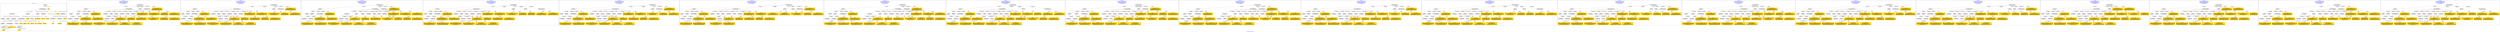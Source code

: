 digraph n0 {
fontcolor="blue"
remincross="true"
label="s23-s-national-portrait-gallery.json"
subgraph cluster_0 {
label="1-correct model"
n2[style="filled",color="white",fillcolor="lightgray",label="E12_Production1"];
n3[style="filled",color="white",fillcolor="lightgray",label="E21_Person1"];
n4[style="filled",color="white",fillcolor="lightgray",label="E55_Type2"];
n5[style="filled",color="white",fillcolor="lightgray",label="E52_Time-Span3"];
n6[style="filled",color="white",fillcolor="lightgray",label="E69_Death1"];
n7[style="filled",color="white",fillcolor="lightgray",label="E82_Actor_Appellation1"];
n8[style="filled",color="white",fillcolor="lightgray",label="E67_Birth1"];
n9[shape="plaintext",style="filled",fillcolor="gold",label="Artist_URI"];
n10[style="filled",color="white",fillcolor="lightgray",label="E21_Person2"];
n11[style="filled",color="white",fillcolor="lightgray",label="E82_Actor_Appellation2"];
n12[shape="plaintext",style="filled",fillcolor="gold",label="Description"];
n13[style="filled",color="white",fillcolor="lightgray",label="E22_Man-Made_Object1"];
n14[style="filled",color="white",fillcolor="lightgray",label="E55_Type3"];
n15[style="filled",color="white",fillcolor="lightgray",label="E54_Dimension1"];
n16[style="filled",color="white",fillcolor="lightgray",label="E40_Legal_Body1"];
n17[shape="plaintext",style="filled",fillcolor="gold",label="Object_URI"];
n18[style="filled",color="white",fillcolor="lightgray",label="E38_Image1"];
n19[shape="plaintext",style="filled",fillcolor="gold",label="Image"];
n20[shape="plaintext",style="filled",fillcolor="gold",label="Owner"];
n21[style="filled",color="white",fillcolor="lightgray",label="E52_Time-Span1"];
n22[shape="plaintext",style="filled",fillcolor="gold",label="BornDate"];
n23[style="filled",color="white",fillcolor="lightgray",label="E52_Time-Span2"];
n24[shape="plaintext",style="filled",fillcolor="gold",label="deathDate"];
n25[shape="plaintext",style="filled",fillcolor="gold",label="DateOfWork"];
n26[style="filled",color="white",fillcolor="lightgray",label="E52_Time-Span4"];
n27[shape="plaintext",style="filled",fillcolor="gold",label="AquisitionDate"];
n28[shape="plaintext",style="filled",fillcolor="gold",label="Dimension"];
n29[style="filled",color="white",fillcolor="lightgray",label="E55_Type1"];
n30[shape="plaintext",style="filled",fillcolor="gold",label="Classification_URI"];
n31[shape="plaintext",style="filled",fillcolor="gold",label="Classification"];
n32[shape="plaintext",style="filled",fillcolor="gold",label="Medium_URI"];
n33[shape="plaintext",style="filled",fillcolor="gold",label="Medium"];
n34[shape="plaintext",style="filled",fillcolor="gold",label="Subclassification_URI"];
n35[shape="plaintext",style="filled",fillcolor="gold",label="Subclassification"];
n36[shape="plaintext",style="filled",fillcolor="gold",label="Artist_Appellation_URI"];
n37[shape="plaintext",style="filled",fillcolor="gold",label="Artist"];
n38[shape="plaintext",style="filled",fillcolor="gold",label="values"];
n39[style="filled",color="white",fillcolor="lightgray",label="E8_Acquisition1"];
n40[shape="plaintext",style="filled",fillcolor="gold",label="CreditLine"];
}
subgraph cluster_1 {
label="candidate 0\nlink coherence:0.8108108108108109\nnode coherence:0.9142857142857143\nconfidence:0.4955457394504184\nmapping score:0.511610484578711\ncost:135.99925\n-precision:0.57-recall:0.54"
n42[style="filled",color="white",fillcolor="lightgray",label="E12_Production1"];
n43[style="filled",color="white",fillcolor="lightgray",label="E52_Time-Span2"];
n44[style="filled",color="white",fillcolor="lightgray",label="E55_Type1"];
n45[style="filled",color="white",fillcolor="lightgray",label="E21_Person1"];
n46[style="filled",color="white",fillcolor="lightgray",label="E67_Birth1"];
n47[style="filled",color="white",fillcolor="lightgray",label="E69_Death1"];
n48[style="filled",color="white",fillcolor="lightgray",label="E82_Actor_Appellation1"];
n49[style="filled",color="white",fillcolor="lightgray",label="E22_Man-Made_Object1"];
n50[style="filled",color="white",fillcolor="lightgray",label="E35_Title1"];
n51[style="filled",color="white",fillcolor="lightgray",label="E38_Image1"];
n52[style="filled",color="white",fillcolor="lightgray",label="E54_Dimension1"];
n53[style="filled",color="white",fillcolor="lightgray",label="E55_Type2"];
n54[style="filled",color="white",fillcolor="lightgray",label="E8_Acquisition1"];
n55[style="filled",color="white",fillcolor="lightgray",label="E33_Linguistic_Object1"];
n56[style="filled",color="white",fillcolor="lightgray",label="E55_Type3"];
n57[style="filled",color="white",fillcolor="lightgray",label="E52_Time-Span1"];
n58[style="filled",color="white",fillcolor="lightgray",label="E52_Time-Span3"];
n59[style="filled",color="white",fillcolor="lightgray",label="E33_Linguistic_Object2"];
n60[shape="plaintext",style="filled",fillcolor="gold",label="Artist_Appellation_URI\n[E82_Actor_Appellation,classLink,0.91]\n[E21_Person,classLink,0.082]\n[E22_Man-Made_Object,P3_has_note,0.004]\n[E73_Information_Object,P3_has_note,0.003]"];
n61[shape="plaintext",style="filled",fillcolor="gold",label="Description\n[E33_Linguistic_Object,P3_has_note,0.311]\n[E22_Man-Made_Object,P3_has_note,0.31]\n[E73_Information_Object,P3_has_note,0.293]\n[E35_Title,label,0.086]"];
n62[shape="plaintext",style="filled",fillcolor="gold",label="Medium\n[E29_Design_or_Procedure,P3_has_note,0.345]\n[E57_Material,label,0.285]\n[E55_Type,label,0.195]\n[E57_Material,classLink,0.176]"];
n63[shape="plaintext",style="filled",fillcolor="gold",label="BornDate\n[E52_Time-Span,P82_at_some_time_within,0.568]\n[E52_Time-Span,P82a_begin_of_the_begin,0.193]\n[E34_Inscription,P3_has_note,0.12]\n[E22_Man-Made_Object,P3_has_note,0.119]"];
n64[shape="plaintext",style="filled",fillcolor="gold",label="Owner\n[E8_Acquisition,P3_has_note,0.631]\n[E30_Right,P3_has_note,0.16]\n[E33_Linguistic_Object,P3_has_note,0.111]\n[E22_Man-Made_Object,P3_has_note,0.098]"];
n65[shape="plaintext",style="filled",fillcolor="gold",label="DateOfWork\n[E52_Time-Span,P82_at_some_time_within,0.486]\n[E52_Time-Span,P82a_begin_of_the_begin,0.295]\n[E52_Time-Span,P82b_end_of_the_end,0.129]\n[E33_Linguistic_Object,P3_has_note,0.09]"];
n66[shape="plaintext",style="filled",fillcolor="gold",label="Classification\n[E55_Type,classLink,0.376]\n[E55_Type,label,0.282]\n[E33_Linguistic_Object,P3_has_note,0.209]\n[E73_Information_Object,P3_has_note,0.133]"];
n67[shape="plaintext",style="filled",fillcolor="gold",label="Image\n[E38_Image,classLink,0.736]\n[E39_Actor,classLink,0.131]\n[E78_Collection,classLink,0.093]\n[E21_Person,classLink,0.04]"];
n68[shape="plaintext",style="filled",fillcolor="gold",label="Artist_URI\n[E21_Person,classLink,0.566]\n[E82_Actor_Appellation,classLink,0.405]\n[E30_Right,P3_has_note,0.016]\n[E39_Actor,P3_has_note,0.013]"];
n69[shape="plaintext",style="filled",fillcolor="gold",label="Subclassification_URI\n[E55_Type,classLink,0.517]\n[E74_Group,classLink,0.246]\n[E57_Material,classLink,0.223]\n[E30_Right,P3_has_note,0.014]"];
n70[shape="plaintext",style="filled",fillcolor="gold",label="CreditLine\n[E8_Acquisition,P3_has_note,0.575]\n[E30_Right,P3_has_note,0.221]\n[E33_Linguistic_Object,P3_has_note,0.104]\n[E22_Man-Made_Object,P3_has_note,0.1]"];
n71[shape="plaintext",style="filled",fillcolor="gold",label="AquisitionDate\n[E52_Time-Span,P82b_end_of_the_end,0.392]\n[E52_Time-Span,P82_at_some_time_within,0.255]\n[E12_Production,P3_has_note,0.246]\n[E35_Title,label,0.107]"];
n72[shape="plaintext",style="filled",fillcolor="gold",label="deathDate\n[E52_Time-Span,P82_at_some_time_within,0.482]\n[E12_Production,P3_has_note,0.208]\n[E52_Time-Span,P82b_end_of_the_end,0.183]\n[E34_Inscription,P3_has_note,0.127]"];
n73[shape="plaintext",style="filled",fillcolor="gold",label="Object_URI\n[E22_Man-Made_Object,classLink,0.96]\n[E22_Man-Made_Object,P3_has_note,0.017]\n[E73_Information_Object,P3_has_note,0.014]\n[E35_Title,label,0.01]"];
n74[shape="plaintext",style="filled",fillcolor="gold",label="values\n[E82_Actor_Appellation,label,0.451]\n[E35_Title,label,0.221]\n[E8_Acquisition,P3_has_note,0.169]\n[E22_Man-Made_Object,P3_has_note,0.159]"];
n75[shape="plaintext",style="filled",fillcolor="gold",label="Classification_URI\n[E55_Type,classLink,0.63]\n[E74_Group,classLink,0.19]\n[E57_Material,classLink,0.172]\n[E73_Information_Object,P3_has_note,0.008]"];
n76[shape="plaintext",style="filled",fillcolor="gold",label="Medium_URI\n[E55_Type,classLink,0.418]\n[E57_Material,classLink,0.389]\n[E74_Group,classLink,0.193]\n[E8_Acquisition,P3_has_note,0.0]"];
n77[shape="plaintext",style="filled",fillcolor="gold",label="Artist\n[E82_Actor_Appellation,label,0.645]\n[E22_Man-Made_Object,P3_has_note,0.127]\n[E8_Acquisition,P3_has_note,0.114]\n[E73_Information_Object,P3_has_note,0.114]"];
n78[shape="plaintext",style="filled",fillcolor="gold",label="Subclassification\n[E30_Right,P3_has_note,0.502]\n[E8_Acquisition,P3_has_note,0.185]\n[E33_Linguistic_Object,P3_has_note,0.172]\n[E22_Man-Made_Object,P3_has_note,0.141]"];
n79[shape="plaintext",style="filled",fillcolor="gold",label="Dimension\n[E54_Dimension,P3_has_note,0.686]\n[E22_Man-Made_Object,classLink,0.119]\n[E22_Man-Made_Object,P3_has_note,0.107]\n[E34_Inscription,P3_has_note,0.088]"];
}
subgraph cluster_2 {
label="candidate 1\nlink coherence:0.8108108108108109\nnode coherence:0.9142857142857143\nconfidence:0.4955457394504184\nmapping score:0.511610484578711\ncost:135.99926\n-precision:0.59-recall:0.56"
n81[style="filled",color="white",fillcolor="lightgray",label="E12_Production1"];
n82[style="filled",color="white",fillcolor="lightgray",label="E52_Time-Span2"];
n83[style="filled",color="white",fillcolor="lightgray",label="E55_Type1"];
n84[style="filled",color="white",fillcolor="lightgray",label="E21_Person1"];
n85[style="filled",color="white",fillcolor="lightgray",label="E67_Birth1"];
n86[style="filled",color="white",fillcolor="lightgray",label="E69_Death1"];
n87[style="filled",color="white",fillcolor="lightgray",label="E82_Actor_Appellation1"];
n88[style="filled",color="white",fillcolor="lightgray",label="E22_Man-Made_Object1"];
n89[style="filled",color="white",fillcolor="lightgray",label="E35_Title1"];
n90[style="filled",color="white",fillcolor="lightgray",label="E38_Image1"];
n91[style="filled",color="white",fillcolor="lightgray",label="E54_Dimension1"];
n92[style="filled",color="white",fillcolor="lightgray",label="E55_Type3"];
n93[style="filled",color="white",fillcolor="lightgray",label="E8_Acquisition1"];
n94[style="filled",color="white",fillcolor="lightgray",label="E33_Linguistic_Object2"];
n95[style="filled",color="white",fillcolor="lightgray",label="E55_Type2"];
n96[style="filled",color="white",fillcolor="lightgray",label="E52_Time-Span1"];
n97[style="filled",color="white",fillcolor="lightgray",label="E52_Time-Span3"];
n98[style="filled",color="white",fillcolor="lightgray",label="E33_Linguistic_Object1"];
n99[shape="plaintext",style="filled",fillcolor="gold",label="Artist_Appellation_URI\n[E82_Actor_Appellation,classLink,0.91]\n[E21_Person,classLink,0.082]\n[E22_Man-Made_Object,P3_has_note,0.004]\n[E73_Information_Object,P3_has_note,0.003]"];
n100[shape="plaintext",style="filled",fillcolor="gold",label="Description\n[E33_Linguistic_Object,P3_has_note,0.311]\n[E22_Man-Made_Object,P3_has_note,0.31]\n[E73_Information_Object,P3_has_note,0.293]\n[E35_Title,label,0.086]"];
n101[shape="plaintext",style="filled",fillcolor="gold",label="Medium\n[E29_Design_or_Procedure,P3_has_note,0.345]\n[E57_Material,label,0.285]\n[E55_Type,label,0.195]\n[E57_Material,classLink,0.176]"];
n102[shape="plaintext",style="filled",fillcolor="gold",label="BornDate\n[E52_Time-Span,P82_at_some_time_within,0.568]\n[E52_Time-Span,P82a_begin_of_the_begin,0.193]\n[E34_Inscription,P3_has_note,0.12]\n[E22_Man-Made_Object,P3_has_note,0.119]"];
n103[shape="plaintext",style="filled",fillcolor="gold",label="Owner\n[E8_Acquisition,P3_has_note,0.631]\n[E30_Right,P3_has_note,0.16]\n[E33_Linguistic_Object,P3_has_note,0.111]\n[E22_Man-Made_Object,P3_has_note,0.098]"];
n104[shape="plaintext",style="filled",fillcolor="gold",label="DateOfWork\n[E52_Time-Span,P82_at_some_time_within,0.486]\n[E52_Time-Span,P82a_begin_of_the_begin,0.295]\n[E52_Time-Span,P82b_end_of_the_end,0.129]\n[E33_Linguistic_Object,P3_has_note,0.09]"];
n105[shape="plaintext",style="filled",fillcolor="gold",label="Classification\n[E55_Type,classLink,0.376]\n[E55_Type,label,0.282]\n[E33_Linguistic_Object,P3_has_note,0.209]\n[E73_Information_Object,P3_has_note,0.133]"];
n106[shape="plaintext",style="filled",fillcolor="gold",label="Image\n[E38_Image,classLink,0.736]\n[E39_Actor,classLink,0.131]\n[E78_Collection,classLink,0.093]\n[E21_Person,classLink,0.04]"];
n107[shape="plaintext",style="filled",fillcolor="gold",label="Artist_URI\n[E21_Person,classLink,0.566]\n[E82_Actor_Appellation,classLink,0.405]\n[E30_Right,P3_has_note,0.016]\n[E39_Actor,P3_has_note,0.013]"];
n108[shape="plaintext",style="filled",fillcolor="gold",label="Subclassification_URI\n[E55_Type,classLink,0.517]\n[E74_Group,classLink,0.246]\n[E57_Material,classLink,0.223]\n[E30_Right,P3_has_note,0.014]"];
n109[shape="plaintext",style="filled",fillcolor="gold",label="CreditLine\n[E8_Acquisition,P3_has_note,0.575]\n[E30_Right,P3_has_note,0.221]\n[E33_Linguistic_Object,P3_has_note,0.104]\n[E22_Man-Made_Object,P3_has_note,0.1]"];
n110[shape="plaintext",style="filled",fillcolor="gold",label="AquisitionDate\n[E52_Time-Span,P82b_end_of_the_end,0.392]\n[E52_Time-Span,P82_at_some_time_within,0.255]\n[E12_Production,P3_has_note,0.246]\n[E35_Title,label,0.107]"];
n111[shape="plaintext",style="filled",fillcolor="gold",label="deathDate\n[E52_Time-Span,P82_at_some_time_within,0.482]\n[E12_Production,P3_has_note,0.208]\n[E52_Time-Span,P82b_end_of_the_end,0.183]\n[E34_Inscription,P3_has_note,0.127]"];
n112[shape="plaintext",style="filled",fillcolor="gold",label="Object_URI\n[E22_Man-Made_Object,classLink,0.96]\n[E22_Man-Made_Object,P3_has_note,0.017]\n[E73_Information_Object,P3_has_note,0.014]\n[E35_Title,label,0.01]"];
n113[shape="plaintext",style="filled",fillcolor="gold",label="values\n[E82_Actor_Appellation,label,0.451]\n[E35_Title,label,0.221]\n[E8_Acquisition,P3_has_note,0.169]\n[E22_Man-Made_Object,P3_has_note,0.159]"];
n114[shape="plaintext",style="filled",fillcolor="gold",label="Classification_URI\n[E55_Type,classLink,0.63]\n[E74_Group,classLink,0.19]\n[E57_Material,classLink,0.172]\n[E73_Information_Object,P3_has_note,0.008]"];
n115[shape="plaintext",style="filled",fillcolor="gold",label="Medium_URI\n[E55_Type,classLink,0.418]\n[E57_Material,classLink,0.389]\n[E74_Group,classLink,0.193]\n[E8_Acquisition,P3_has_note,0.0]"];
n116[shape="plaintext",style="filled",fillcolor="gold",label="Artist\n[E82_Actor_Appellation,label,0.645]\n[E22_Man-Made_Object,P3_has_note,0.127]\n[E8_Acquisition,P3_has_note,0.114]\n[E73_Information_Object,P3_has_note,0.114]"];
n117[shape="plaintext",style="filled",fillcolor="gold",label="Subclassification\n[E30_Right,P3_has_note,0.502]\n[E8_Acquisition,P3_has_note,0.185]\n[E33_Linguistic_Object,P3_has_note,0.172]\n[E22_Man-Made_Object,P3_has_note,0.141]"];
n118[shape="plaintext",style="filled",fillcolor="gold",label="Dimension\n[E54_Dimension,P3_has_note,0.686]\n[E22_Man-Made_Object,classLink,0.119]\n[E22_Man-Made_Object,P3_has_note,0.107]\n[E34_Inscription,P3_has_note,0.088]"];
}
subgraph cluster_3 {
label="candidate 10\nlink coherence:0.7837837837837838\nnode coherence:0.9142857142857143\nconfidence:0.4955457394504184\nmapping score:0.511610484578711\ncost:135.99926\n-precision:0.59-recall:0.56"
n120[style="filled",color="white",fillcolor="lightgray",label="E12_Production1"];
n121[style="filled",color="white",fillcolor="lightgray",label="E52_Time-Span2"];
n122[style="filled",color="white",fillcolor="lightgray",label="E55_Type1"];
n123[style="filled",color="white",fillcolor="lightgray",label="E21_Person1"];
n124[style="filled",color="white",fillcolor="lightgray",label="E67_Birth1"];
n125[style="filled",color="white",fillcolor="lightgray",label="E69_Death1"];
n126[style="filled",color="white",fillcolor="lightgray",label="E82_Actor_Appellation1"];
n127[style="filled",color="white",fillcolor="lightgray",label="E22_Man-Made_Object1"];
n128[style="filled",color="white",fillcolor="lightgray",label="E35_Title1"];
n129[style="filled",color="white",fillcolor="lightgray",label="E38_Image1"];
n130[style="filled",color="white",fillcolor="lightgray",label="E54_Dimension1"];
n131[style="filled",color="white",fillcolor="lightgray",label="E55_Type2"];
n132[style="filled",color="white",fillcolor="lightgray",label="E55_Type3"];
n133[style="filled",color="white",fillcolor="lightgray",label="E8_Acquisition1"];
n134[style="filled",color="white",fillcolor="lightgray",label="E33_Linguistic_Object1"];
n135[style="filled",color="white",fillcolor="lightgray",label="E52_Time-Span1"];
n136[style="filled",color="white",fillcolor="lightgray",label="E52_Time-Span3"];
n137[style="filled",color="white",fillcolor="lightgray",label="E33_Linguistic_Object2"];
n138[shape="plaintext",style="filled",fillcolor="gold",label="Artist_Appellation_URI\n[E82_Actor_Appellation,classLink,0.91]\n[E21_Person,classLink,0.082]\n[E22_Man-Made_Object,P3_has_note,0.004]\n[E73_Information_Object,P3_has_note,0.003]"];
n139[shape="plaintext",style="filled",fillcolor="gold",label="Description\n[E33_Linguistic_Object,P3_has_note,0.311]\n[E22_Man-Made_Object,P3_has_note,0.31]\n[E73_Information_Object,P3_has_note,0.293]\n[E35_Title,label,0.086]"];
n140[shape="plaintext",style="filled",fillcolor="gold",label="Medium\n[E29_Design_or_Procedure,P3_has_note,0.345]\n[E57_Material,label,0.285]\n[E55_Type,label,0.195]\n[E57_Material,classLink,0.176]"];
n141[shape="plaintext",style="filled",fillcolor="gold",label="BornDate\n[E52_Time-Span,P82_at_some_time_within,0.568]\n[E52_Time-Span,P82a_begin_of_the_begin,0.193]\n[E34_Inscription,P3_has_note,0.12]\n[E22_Man-Made_Object,P3_has_note,0.119]"];
n142[shape="plaintext",style="filled",fillcolor="gold",label="Owner\n[E8_Acquisition,P3_has_note,0.631]\n[E30_Right,P3_has_note,0.16]\n[E33_Linguistic_Object,P3_has_note,0.111]\n[E22_Man-Made_Object,P3_has_note,0.098]"];
n143[shape="plaintext",style="filled",fillcolor="gold",label="DateOfWork\n[E52_Time-Span,P82_at_some_time_within,0.486]\n[E52_Time-Span,P82a_begin_of_the_begin,0.295]\n[E52_Time-Span,P82b_end_of_the_end,0.129]\n[E33_Linguistic_Object,P3_has_note,0.09]"];
n144[shape="plaintext",style="filled",fillcolor="gold",label="Classification\n[E55_Type,classLink,0.376]\n[E55_Type,label,0.282]\n[E33_Linguistic_Object,P3_has_note,0.209]\n[E73_Information_Object,P3_has_note,0.133]"];
n145[shape="plaintext",style="filled",fillcolor="gold",label="Image\n[E38_Image,classLink,0.736]\n[E39_Actor,classLink,0.131]\n[E78_Collection,classLink,0.093]\n[E21_Person,classLink,0.04]"];
n146[shape="plaintext",style="filled",fillcolor="gold",label="Artist_URI\n[E21_Person,classLink,0.566]\n[E82_Actor_Appellation,classLink,0.405]\n[E30_Right,P3_has_note,0.016]\n[E39_Actor,P3_has_note,0.013]"];
n147[shape="plaintext",style="filled",fillcolor="gold",label="Subclassification_URI\n[E55_Type,classLink,0.517]\n[E74_Group,classLink,0.246]\n[E57_Material,classLink,0.223]\n[E30_Right,P3_has_note,0.014]"];
n148[shape="plaintext",style="filled",fillcolor="gold",label="CreditLine\n[E8_Acquisition,P3_has_note,0.575]\n[E30_Right,P3_has_note,0.221]\n[E33_Linguistic_Object,P3_has_note,0.104]\n[E22_Man-Made_Object,P3_has_note,0.1]"];
n149[shape="plaintext",style="filled",fillcolor="gold",label="AquisitionDate\n[E52_Time-Span,P82b_end_of_the_end,0.392]\n[E52_Time-Span,P82_at_some_time_within,0.255]\n[E12_Production,P3_has_note,0.246]\n[E35_Title,label,0.107]"];
n150[shape="plaintext",style="filled",fillcolor="gold",label="deathDate\n[E52_Time-Span,P82_at_some_time_within,0.482]\n[E12_Production,P3_has_note,0.208]\n[E52_Time-Span,P82b_end_of_the_end,0.183]\n[E34_Inscription,P3_has_note,0.127]"];
n151[shape="plaintext",style="filled",fillcolor="gold",label="Object_URI\n[E22_Man-Made_Object,classLink,0.96]\n[E22_Man-Made_Object,P3_has_note,0.017]\n[E73_Information_Object,P3_has_note,0.014]\n[E35_Title,label,0.01]"];
n152[shape="plaintext",style="filled",fillcolor="gold",label="values\n[E82_Actor_Appellation,label,0.451]\n[E35_Title,label,0.221]\n[E8_Acquisition,P3_has_note,0.169]\n[E22_Man-Made_Object,P3_has_note,0.159]"];
n153[shape="plaintext",style="filled",fillcolor="gold",label="Classification_URI\n[E55_Type,classLink,0.63]\n[E74_Group,classLink,0.19]\n[E57_Material,classLink,0.172]\n[E73_Information_Object,P3_has_note,0.008]"];
n154[shape="plaintext",style="filled",fillcolor="gold",label="Medium_URI\n[E55_Type,classLink,0.418]\n[E57_Material,classLink,0.389]\n[E74_Group,classLink,0.193]\n[E8_Acquisition,P3_has_note,0.0]"];
n155[shape="plaintext",style="filled",fillcolor="gold",label="Artist\n[E82_Actor_Appellation,label,0.645]\n[E22_Man-Made_Object,P3_has_note,0.127]\n[E8_Acquisition,P3_has_note,0.114]\n[E73_Information_Object,P3_has_note,0.114]"];
n156[shape="plaintext",style="filled",fillcolor="gold",label="Subclassification\n[E30_Right,P3_has_note,0.502]\n[E8_Acquisition,P3_has_note,0.185]\n[E33_Linguistic_Object,P3_has_note,0.172]\n[E22_Man-Made_Object,P3_has_note,0.141]"];
n157[shape="plaintext",style="filled",fillcolor="gold",label="Dimension\n[E54_Dimension,P3_has_note,0.686]\n[E22_Man-Made_Object,classLink,0.119]\n[E22_Man-Made_Object,P3_has_note,0.107]\n[E34_Inscription,P3_has_note,0.088]"];
}
subgraph cluster_4 {
label="candidate 11\nlink coherence:0.7837837837837838\nnode coherence:0.8823529411764706\nconfidence:0.4955457394504184\nmapping score:0.5092995602089629\ncost:135.99927\n-precision:0.57-recall:0.54"
n159[style="filled",color="white",fillcolor="lightgray",label="E12_Production1"];
n160[style="filled",color="white",fillcolor="lightgray",label="E52_Time-Span2"];
n161[style="filled",color="white",fillcolor="lightgray",label="E55_Type1"];
n162[style="filled",color="white",fillcolor="lightgray",label="E21_Person1"];
n163[style="filled",color="white",fillcolor="lightgray",label="E67_Birth1"];
n164[style="filled",color="white",fillcolor="lightgray",label="E69_Death1"];
n165[style="filled",color="white",fillcolor="lightgray",label="E82_Actor_Appellation1"];
n166[style="filled",color="white",fillcolor="lightgray",label="E22_Man-Made_Object1"];
n167[style="filled",color="white",fillcolor="lightgray",label="E35_Title1"];
n168[style="filled",color="white",fillcolor="lightgray",label="E38_Image1"];
n169[style="filled",color="white",fillcolor="lightgray",label="E54_Dimension1"];
n170[style="filled",color="white",fillcolor="lightgray",label="E8_Acquisition1"];
n171[style="filled",color="white",fillcolor="lightgray",label="E33_Linguistic_Object1"];
n172[style="filled",color="white",fillcolor="lightgray",label="E55_Type2"];
n173[style="filled",color="white",fillcolor="lightgray",label="E55_Type3"];
n174[style="filled",color="white",fillcolor="lightgray",label="E52_Time-Span1"];
n175[style="filled",color="white",fillcolor="lightgray",label="E52_Time-Span3"];
n176[style="filled",color="white",fillcolor="lightgray",label="E33_Linguistic_Object2"];
n177[shape="plaintext",style="filled",fillcolor="gold",label="CreditLine\n[E8_Acquisition,P3_has_note,0.575]\n[E30_Right,P3_has_note,0.221]\n[E33_Linguistic_Object,P3_has_note,0.104]\n[E22_Man-Made_Object,P3_has_note,0.1]"];
n178[shape="plaintext",style="filled",fillcolor="gold",label="Artist_Appellation_URI\n[E82_Actor_Appellation,classLink,0.91]\n[E21_Person,classLink,0.082]\n[E22_Man-Made_Object,P3_has_note,0.004]\n[E73_Information_Object,P3_has_note,0.003]"];
n179[shape="plaintext",style="filled",fillcolor="gold",label="Description\n[E33_Linguistic_Object,P3_has_note,0.311]\n[E22_Man-Made_Object,P3_has_note,0.31]\n[E73_Information_Object,P3_has_note,0.293]\n[E35_Title,label,0.086]"];
n180[shape="plaintext",style="filled",fillcolor="gold",label="Medium\n[E29_Design_or_Procedure,P3_has_note,0.345]\n[E57_Material,label,0.285]\n[E55_Type,label,0.195]\n[E57_Material,classLink,0.176]"];
n181[shape="plaintext",style="filled",fillcolor="gold",label="BornDate\n[E52_Time-Span,P82_at_some_time_within,0.568]\n[E52_Time-Span,P82a_begin_of_the_begin,0.193]\n[E34_Inscription,P3_has_note,0.12]\n[E22_Man-Made_Object,P3_has_note,0.119]"];
n182[shape="plaintext",style="filled",fillcolor="gold",label="Owner\n[E8_Acquisition,P3_has_note,0.631]\n[E30_Right,P3_has_note,0.16]\n[E33_Linguistic_Object,P3_has_note,0.111]\n[E22_Man-Made_Object,P3_has_note,0.098]"];
n183[shape="plaintext",style="filled",fillcolor="gold",label="DateOfWork\n[E52_Time-Span,P82_at_some_time_within,0.486]\n[E52_Time-Span,P82a_begin_of_the_begin,0.295]\n[E52_Time-Span,P82b_end_of_the_end,0.129]\n[E33_Linguistic_Object,P3_has_note,0.09]"];
n184[shape="plaintext",style="filled",fillcolor="gold",label="Classification\n[E55_Type,classLink,0.376]\n[E55_Type,label,0.282]\n[E33_Linguistic_Object,P3_has_note,0.209]\n[E73_Information_Object,P3_has_note,0.133]"];
n185[shape="plaintext",style="filled",fillcolor="gold",label="Image\n[E38_Image,classLink,0.736]\n[E39_Actor,classLink,0.131]\n[E78_Collection,classLink,0.093]\n[E21_Person,classLink,0.04]"];
n186[shape="plaintext",style="filled",fillcolor="gold",label="Artist_URI\n[E21_Person,classLink,0.566]\n[E82_Actor_Appellation,classLink,0.405]\n[E30_Right,P3_has_note,0.016]\n[E39_Actor,P3_has_note,0.013]"];
n187[shape="plaintext",style="filled",fillcolor="gold",label="Subclassification_URI\n[E55_Type,classLink,0.517]\n[E74_Group,classLink,0.246]\n[E57_Material,classLink,0.223]\n[E30_Right,P3_has_note,0.014]"];
n188[shape="plaintext",style="filled",fillcolor="gold",label="Subclassification\n[E30_Right,P3_has_note,0.502]\n[E8_Acquisition,P3_has_note,0.185]\n[E33_Linguistic_Object,P3_has_note,0.172]\n[E22_Man-Made_Object,P3_has_note,0.141]"];
n189[shape="plaintext",style="filled",fillcolor="gold",label="AquisitionDate\n[E52_Time-Span,P82b_end_of_the_end,0.392]\n[E52_Time-Span,P82_at_some_time_within,0.255]\n[E12_Production,P3_has_note,0.246]\n[E35_Title,label,0.107]"];
n190[shape="plaintext",style="filled",fillcolor="gold",label="deathDate\n[E52_Time-Span,P82_at_some_time_within,0.482]\n[E12_Production,P3_has_note,0.208]\n[E52_Time-Span,P82b_end_of_the_end,0.183]\n[E34_Inscription,P3_has_note,0.127]"];
n191[shape="plaintext",style="filled",fillcolor="gold",label="Object_URI\n[E22_Man-Made_Object,classLink,0.96]\n[E22_Man-Made_Object,P3_has_note,0.017]\n[E73_Information_Object,P3_has_note,0.014]\n[E35_Title,label,0.01]"];
n192[shape="plaintext",style="filled",fillcolor="gold",label="values\n[E82_Actor_Appellation,label,0.451]\n[E35_Title,label,0.221]\n[E8_Acquisition,P3_has_note,0.169]\n[E22_Man-Made_Object,P3_has_note,0.159]"];
n193[shape="plaintext",style="filled",fillcolor="gold",label="Classification_URI\n[E55_Type,classLink,0.63]\n[E74_Group,classLink,0.19]\n[E57_Material,classLink,0.172]\n[E73_Information_Object,P3_has_note,0.008]"];
n194[shape="plaintext",style="filled",fillcolor="gold",label="Medium_URI\n[E55_Type,classLink,0.418]\n[E57_Material,classLink,0.389]\n[E74_Group,classLink,0.193]\n[E8_Acquisition,P3_has_note,0.0]"];
n195[shape="plaintext",style="filled",fillcolor="gold",label="Artist\n[E82_Actor_Appellation,label,0.645]\n[E22_Man-Made_Object,P3_has_note,0.127]\n[E8_Acquisition,P3_has_note,0.114]\n[E73_Information_Object,P3_has_note,0.114]"];
n196[shape="plaintext",style="filled",fillcolor="gold",label="Dimension\n[E54_Dimension,P3_has_note,0.686]\n[E22_Man-Made_Object,classLink,0.119]\n[E22_Man-Made_Object,P3_has_note,0.107]\n[E34_Inscription,P3_has_note,0.088]"];
}
subgraph cluster_5 {
label="candidate 12\nlink coherence:0.7837837837837838\nnode coherence:0.9142857142857143\nconfidence:0.4955457394504184\nmapping score:0.511610484578711\ncost:135.99928\n-precision:0.59-recall:0.56"
n198[style="filled",color="white",fillcolor="lightgray",label="E12_Production1"];
n199[style="filled",color="white",fillcolor="lightgray",label="E52_Time-Span2"];
n200[style="filled",color="white",fillcolor="lightgray",label="E55_Type1"];
n201[style="filled",color="white",fillcolor="lightgray",label="E21_Person1"];
n202[style="filled",color="white",fillcolor="lightgray",label="E67_Birth1"];
n203[style="filled",color="white",fillcolor="lightgray",label="E69_Death1"];
n204[style="filled",color="white",fillcolor="lightgray",label="E82_Actor_Appellation1"];
n205[style="filled",color="white",fillcolor="lightgray",label="E22_Man-Made_Object1"];
n206[style="filled",color="white",fillcolor="lightgray",label="E35_Title1"];
n207[style="filled",color="white",fillcolor="lightgray",label="E38_Image1"];
n208[style="filled",color="white",fillcolor="lightgray",label="E54_Dimension1"];
n209[style="filled",color="white",fillcolor="lightgray",label="E55_Type3"];
n210[style="filled",color="white",fillcolor="lightgray",label="E8_Acquisition1"];
n211[style="filled",color="white",fillcolor="lightgray",label="E33_Linguistic_Object1"];
n212[style="filled",color="white",fillcolor="lightgray",label="E55_Type2"];
n213[style="filled",color="white",fillcolor="lightgray",label="E52_Time-Span1"];
n214[style="filled",color="white",fillcolor="lightgray",label="E52_Time-Span3"];
n215[style="filled",color="white",fillcolor="lightgray",label="E33_Linguistic_Object2"];
n216[shape="plaintext",style="filled",fillcolor="gold",label="Artist_Appellation_URI\n[E82_Actor_Appellation,classLink,0.91]\n[E21_Person,classLink,0.082]\n[E22_Man-Made_Object,P3_has_note,0.004]\n[E73_Information_Object,P3_has_note,0.003]"];
n217[shape="plaintext",style="filled",fillcolor="gold",label="Description\n[E33_Linguistic_Object,P3_has_note,0.311]\n[E22_Man-Made_Object,P3_has_note,0.31]\n[E73_Information_Object,P3_has_note,0.293]\n[E35_Title,label,0.086]"];
n218[shape="plaintext",style="filled",fillcolor="gold",label="Medium\n[E29_Design_or_Procedure,P3_has_note,0.345]\n[E57_Material,label,0.285]\n[E55_Type,label,0.195]\n[E57_Material,classLink,0.176]"];
n219[shape="plaintext",style="filled",fillcolor="gold",label="BornDate\n[E52_Time-Span,P82_at_some_time_within,0.568]\n[E52_Time-Span,P82a_begin_of_the_begin,0.193]\n[E34_Inscription,P3_has_note,0.12]\n[E22_Man-Made_Object,P3_has_note,0.119]"];
n220[shape="plaintext",style="filled",fillcolor="gold",label="Owner\n[E8_Acquisition,P3_has_note,0.631]\n[E30_Right,P3_has_note,0.16]\n[E33_Linguistic_Object,P3_has_note,0.111]\n[E22_Man-Made_Object,P3_has_note,0.098]"];
n221[shape="plaintext",style="filled",fillcolor="gold",label="DateOfWork\n[E52_Time-Span,P82_at_some_time_within,0.486]\n[E52_Time-Span,P82a_begin_of_the_begin,0.295]\n[E52_Time-Span,P82b_end_of_the_end,0.129]\n[E33_Linguistic_Object,P3_has_note,0.09]"];
n222[shape="plaintext",style="filled",fillcolor="gold",label="Classification\n[E55_Type,classLink,0.376]\n[E55_Type,label,0.282]\n[E33_Linguistic_Object,P3_has_note,0.209]\n[E73_Information_Object,P3_has_note,0.133]"];
n223[shape="plaintext",style="filled",fillcolor="gold",label="Image\n[E38_Image,classLink,0.736]\n[E39_Actor,classLink,0.131]\n[E78_Collection,classLink,0.093]\n[E21_Person,classLink,0.04]"];
n224[shape="plaintext",style="filled",fillcolor="gold",label="Artist_URI\n[E21_Person,classLink,0.566]\n[E82_Actor_Appellation,classLink,0.405]\n[E30_Right,P3_has_note,0.016]\n[E39_Actor,P3_has_note,0.013]"];
n225[shape="plaintext",style="filled",fillcolor="gold",label="Subclassification_URI\n[E55_Type,classLink,0.517]\n[E74_Group,classLink,0.246]\n[E57_Material,classLink,0.223]\n[E30_Right,P3_has_note,0.014]"];
n226[shape="plaintext",style="filled",fillcolor="gold",label="CreditLine\n[E8_Acquisition,P3_has_note,0.575]\n[E30_Right,P3_has_note,0.221]\n[E33_Linguistic_Object,P3_has_note,0.104]\n[E22_Man-Made_Object,P3_has_note,0.1]"];
n227[shape="plaintext",style="filled",fillcolor="gold",label="AquisitionDate\n[E52_Time-Span,P82b_end_of_the_end,0.392]\n[E52_Time-Span,P82_at_some_time_within,0.255]\n[E12_Production,P3_has_note,0.246]\n[E35_Title,label,0.107]"];
n228[shape="plaintext",style="filled",fillcolor="gold",label="deathDate\n[E52_Time-Span,P82_at_some_time_within,0.482]\n[E12_Production,P3_has_note,0.208]\n[E52_Time-Span,P82b_end_of_the_end,0.183]\n[E34_Inscription,P3_has_note,0.127]"];
n229[shape="plaintext",style="filled",fillcolor="gold",label="Object_URI\n[E22_Man-Made_Object,classLink,0.96]\n[E22_Man-Made_Object,P3_has_note,0.017]\n[E73_Information_Object,P3_has_note,0.014]\n[E35_Title,label,0.01]"];
n230[shape="plaintext",style="filled",fillcolor="gold",label="values\n[E82_Actor_Appellation,label,0.451]\n[E35_Title,label,0.221]\n[E8_Acquisition,P3_has_note,0.169]\n[E22_Man-Made_Object,P3_has_note,0.159]"];
n231[shape="plaintext",style="filled",fillcolor="gold",label="Classification_URI\n[E55_Type,classLink,0.63]\n[E74_Group,classLink,0.19]\n[E57_Material,classLink,0.172]\n[E73_Information_Object,P3_has_note,0.008]"];
n232[shape="plaintext",style="filled",fillcolor="gold",label="Medium_URI\n[E55_Type,classLink,0.418]\n[E57_Material,classLink,0.389]\n[E74_Group,classLink,0.193]\n[E8_Acquisition,P3_has_note,0.0]"];
n233[shape="plaintext",style="filled",fillcolor="gold",label="Artist\n[E82_Actor_Appellation,label,0.645]\n[E22_Man-Made_Object,P3_has_note,0.127]\n[E8_Acquisition,P3_has_note,0.114]\n[E73_Information_Object,P3_has_note,0.114]"];
n234[shape="plaintext",style="filled",fillcolor="gold",label="Subclassification\n[E30_Right,P3_has_note,0.502]\n[E8_Acquisition,P3_has_note,0.185]\n[E33_Linguistic_Object,P3_has_note,0.172]\n[E22_Man-Made_Object,P3_has_note,0.141]"];
n235[shape="plaintext",style="filled",fillcolor="gold",label="Dimension\n[E54_Dimension,P3_has_note,0.686]\n[E22_Man-Made_Object,classLink,0.119]\n[E22_Man-Made_Object,P3_has_note,0.107]\n[E34_Inscription,P3_has_note,0.088]"];
}
subgraph cluster_6 {
label="candidate 13\nlink coherence:0.7837837837837838\nnode coherence:0.9142857142857143\nconfidence:0.4955457394504184\nmapping score:0.511610484578711\ncost:135.99932\n-precision:0.59-recall:0.56"
n237[style="filled",color="white",fillcolor="lightgray",label="E12_Production1"];
n238[style="filled",color="white",fillcolor="lightgray",label="E52_Time-Span2"];
n239[style="filled",color="white",fillcolor="lightgray",label="E21_Person1"];
n240[style="filled",color="white",fillcolor="lightgray",label="E67_Birth1"];
n241[style="filled",color="white",fillcolor="lightgray",label="E69_Death1"];
n242[style="filled",color="white",fillcolor="lightgray",label="E82_Actor_Appellation1"];
n243[style="filled",color="white",fillcolor="lightgray",label="E22_Man-Made_Object1"];
n244[style="filled",color="white",fillcolor="lightgray",label="E35_Title1"];
n245[style="filled",color="white",fillcolor="lightgray",label="E38_Image1"];
n246[style="filled",color="white",fillcolor="lightgray",label="E54_Dimension1"];
n247[style="filled",color="white",fillcolor="lightgray",label="E55_Type3"];
n248[style="filled",color="white",fillcolor="lightgray",label="E8_Acquisition1"];
n249[style="filled",color="white",fillcolor="lightgray",label="E33_Linguistic_Object2"];
n250[style="filled",color="white",fillcolor="lightgray",label="E55_Type1"];
n251[style="filled",color="white",fillcolor="lightgray",label="E55_Type2"];
n252[style="filled",color="white",fillcolor="lightgray",label="E52_Time-Span1"];
n253[style="filled",color="white",fillcolor="lightgray",label="E52_Time-Span3"];
n254[style="filled",color="white",fillcolor="lightgray",label="E33_Linguistic_Object1"];
n255[shape="plaintext",style="filled",fillcolor="gold",label="Artist_Appellation_URI\n[E82_Actor_Appellation,classLink,0.91]\n[E21_Person,classLink,0.082]\n[E22_Man-Made_Object,P3_has_note,0.004]\n[E73_Information_Object,P3_has_note,0.003]"];
n256[shape="plaintext",style="filled",fillcolor="gold",label="Description\n[E33_Linguistic_Object,P3_has_note,0.311]\n[E22_Man-Made_Object,P3_has_note,0.31]\n[E73_Information_Object,P3_has_note,0.293]\n[E35_Title,label,0.086]"];
n257[shape="plaintext",style="filled",fillcolor="gold",label="Medium\n[E29_Design_or_Procedure,P3_has_note,0.345]\n[E57_Material,label,0.285]\n[E55_Type,label,0.195]\n[E57_Material,classLink,0.176]"];
n258[shape="plaintext",style="filled",fillcolor="gold",label="BornDate\n[E52_Time-Span,P82_at_some_time_within,0.568]\n[E52_Time-Span,P82a_begin_of_the_begin,0.193]\n[E34_Inscription,P3_has_note,0.12]\n[E22_Man-Made_Object,P3_has_note,0.119]"];
n259[shape="plaintext",style="filled",fillcolor="gold",label="Owner\n[E8_Acquisition,P3_has_note,0.631]\n[E30_Right,P3_has_note,0.16]\n[E33_Linguistic_Object,P3_has_note,0.111]\n[E22_Man-Made_Object,P3_has_note,0.098]"];
n260[shape="plaintext",style="filled",fillcolor="gold",label="DateOfWork\n[E52_Time-Span,P82_at_some_time_within,0.486]\n[E52_Time-Span,P82a_begin_of_the_begin,0.295]\n[E52_Time-Span,P82b_end_of_the_end,0.129]\n[E33_Linguistic_Object,P3_has_note,0.09]"];
n261[shape="plaintext",style="filled",fillcolor="gold",label="Classification\n[E55_Type,classLink,0.376]\n[E55_Type,label,0.282]\n[E33_Linguistic_Object,P3_has_note,0.209]\n[E73_Information_Object,P3_has_note,0.133]"];
n262[shape="plaintext",style="filled",fillcolor="gold",label="Image\n[E38_Image,classLink,0.736]\n[E39_Actor,classLink,0.131]\n[E78_Collection,classLink,0.093]\n[E21_Person,classLink,0.04]"];
n263[shape="plaintext",style="filled",fillcolor="gold",label="Artist_URI\n[E21_Person,classLink,0.566]\n[E82_Actor_Appellation,classLink,0.405]\n[E30_Right,P3_has_note,0.016]\n[E39_Actor,P3_has_note,0.013]"];
n264[shape="plaintext",style="filled",fillcolor="gold",label="Subclassification_URI\n[E55_Type,classLink,0.517]\n[E74_Group,classLink,0.246]\n[E57_Material,classLink,0.223]\n[E30_Right,P3_has_note,0.014]"];
n265[shape="plaintext",style="filled",fillcolor="gold",label="CreditLine\n[E8_Acquisition,P3_has_note,0.575]\n[E30_Right,P3_has_note,0.221]\n[E33_Linguistic_Object,P3_has_note,0.104]\n[E22_Man-Made_Object,P3_has_note,0.1]"];
n266[shape="plaintext",style="filled",fillcolor="gold",label="AquisitionDate\n[E52_Time-Span,P82b_end_of_the_end,0.392]\n[E52_Time-Span,P82_at_some_time_within,0.255]\n[E12_Production,P3_has_note,0.246]\n[E35_Title,label,0.107]"];
n267[shape="plaintext",style="filled",fillcolor="gold",label="deathDate\n[E52_Time-Span,P82_at_some_time_within,0.482]\n[E12_Production,P3_has_note,0.208]\n[E52_Time-Span,P82b_end_of_the_end,0.183]\n[E34_Inscription,P3_has_note,0.127]"];
n268[shape="plaintext",style="filled",fillcolor="gold",label="Object_URI\n[E22_Man-Made_Object,classLink,0.96]\n[E22_Man-Made_Object,P3_has_note,0.017]\n[E73_Information_Object,P3_has_note,0.014]\n[E35_Title,label,0.01]"];
n269[shape="plaintext",style="filled",fillcolor="gold",label="values\n[E82_Actor_Appellation,label,0.451]\n[E35_Title,label,0.221]\n[E8_Acquisition,P3_has_note,0.169]\n[E22_Man-Made_Object,P3_has_note,0.159]"];
n270[shape="plaintext",style="filled",fillcolor="gold",label="Classification_URI\n[E55_Type,classLink,0.63]\n[E74_Group,classLink,0.19]\n[E57_Material,classLink,0.172]\n[E73_Information_Object,P3_has_note,0.008]"];
n271[shape="plaintext",style="filled",fillcolor="gold",label="Medium_URI\n[E55_Type,classLink,0.418]\n[E57_Material,classLink,0.389]\n[E74_Group,classLink,0.193]\n[E8_Acquisition,P3_has_note,0.0]"];
n272[shape="plaintext",style="filled",fillcolor="gold",label="Artist\n[E82_Actor_Appellation,label,0.645]\n[E22_Man-Made_Object,P3_has_note,0.127]\n[E8_Acquisition,P3_has_note,0.114]\n[E73_Information_Object,P3_has_note,0.114]"];
n273[shape="plaintext",style="filled",fillcolor="gold",label="Subclassification\n[E30_Right,P3_has_note,0.502]\n[E8_Acquisition,P3_has_note,0.185]\n[E33_Linguistic_Object,P3_has_note,0.172]\n[E22_Man-Made_Object,P3_has_note,0.141]"];
n274[shape="plaintext",style="filled",fillcolor="gold",label="Dimension\n[E54_Dimension,P3_has_note,0.686]\n[E22_Man-Made_Object,classLink,0.119]\n[E22_Man-Made_Object,P3_has_note,0.107]\n[E34_Inscription,P3_has_note,0.088]"];
}
subgraph cluster_7 {
label="candidate 14\nlink coherence:0.7837837837837838\nnode coherence:0.9142857142857143\nconfidence:0.4955457394504184\nmapping score:0.511610484578711\ncost:234.99925\n-precision:0.59-recall:0.56"
n276[style="filled",color="white",fillcolor="lightgray",label="E12_Production1"];
n277[style="filled",color="white",fillcolor="lightgray",label="E52_Time-Span2"];
n278[style="filled",color="white",fillcolor="lightgray",label="E55_Type1"];
n279[style="filled",color="white",fillcolor="lightgray",label="E21_Person1"];
n280[style="filled",color="white",fillcolor="lightgray",label="E67_Birth1"];
n281[style="filled",color="white",fillcolor="lightgray",label="E69_Death1"];
n282[style="filled",color="white",fillcolor="lightgray",label="E82_Actor_Appellation1"];
n283[style="filled",color="white",fillcolor="lightgray",label="E22_Man-Made_Object1"];
n284[style="filled",color="white",fillcolor="lightgray",label="E35_Title1"];
n285[style="filled",color="white",fillcolor="lightgray",label="E38_Image1"];
n286[style="filled",color="white",fillcolor="lightgray",label="E54_Dimension1"];
n287[style="filled",color="white",fillcolor="lightgray",label="E55_Type2"];
n288[style="filled",color="white",fillcolor="lightgray",label="E55_Type3"];
n289[style="filled",color="white",fillcolor="lightgray",label="E8_Acquisition1"];
n290[style="filled",color="white",fillcolor="lightgray",label="E33_Linguistic_Object2"];
n291[style="filled",color="white",fillcolor="lightgray",label="E52_Time-Span1"];
n292[style="filled",color="white",fillcolor="lightgray",label="E52_Time-Span3"];
n293[style="filled",color="white",fillcolor="lightgray",label="E33_Linguistic_Object1"];
n294[shape="plaintext",style="filled",fillcolor="gold",label="Artist_Appellation_URI\n[E82_Actor_Appellation,classLink,0.91]\n[E21_Person,classLink,0.082]\n[E22_Man-Made_Object,P3_has_note,0.004]\n[E73_Information_Object,P3_has_note,0.003]"];
n295[shape="plaintext",style="filled",fillcolor="gold",label="AquisitionDate\n[E52_Time-Span,P82b_end_of_the_end,0.392]\n[E52_Time-Span,P82_at_some_time_within,0.255]\n[E12_Production,P3_has_note,0.246]\n[E35_Title,label,0.107]"];
n296[shape="plaintext",style="filled",fillcolor="gold",label="Description\n[E33_Linguistic_Object,P3_has_note,0.311]\n[E22_Man-Made_Object,P3_has_note,0.31]\n[E73_Information_Object,P3_has_note,0.293]\n[E35_Title,label,0.086]"];
n297[shape="plaintext",style="filled",fillcolor="gold",label="Medium\n[E29_Design_or_Procedure,P3_has_note,0.345]\n[E57_Material,label,0.285]\n[E55_Type,label,0.195]\n[E57_Material,classLink,0.176]"];
n298[shape="plaintext",style="filled",fillcolor="gold",label="BornDate\n[E52_Time-Span,P82_at_some_time_within,0.568]\n[E52_Time-Span,P82a_begin_of_the_begin,0.193]\n[E34_Inscription,P3_has_note,0.12]\n[E22_Man-Made_Object,P3_has_note,0.119]"];
n299[shape="plaintext",style="filled",fillcolor="gold",label="Owner\n[E8_Acquisition,P3_has_note,0.631]\n[E30_Right,P3_has_note,0.16]\n[E33_Linguistic_Object,P3_has_note,0.111]\n[E22_Man-Made_Object,P3_has_note,0.098]"];
n300[shape="plaintext",style="filled",fillcolor="gold",label="DateOfWork\n[E52_Time-Span,P82_at_some_time_within,0.486]\n[E52_Time-Span,P82a_begin_of_the_begin,0.295]\n[E52_Time-Span,P82b_end_of_the_end,0.129]\n[E33_Linguistic_Object,P3_has_note,0.09]"];
n301[shape="plaintext",style="filled",fillcolor="gold",label="Classification\n[E55_Type,classLink,0.376]\n[E55_Type,label,0.282]\n[E33_Linguistic_Object,P3_has_note,0.209]\n[E73_Information_Object,P3_has_note,0.133]"];
n302[shape="plaintext",style="filled",fillcolor="gold",label="Image\n[E38_Image,classLink,0.736]\n[E39_Actor,classLink,0.131]\n[E78_Collection,classLink,0.093]\n[E21_Person,classLink,0.04]"];
n303[shape="plaintext",style="filled",fillcolor="gold",label="Artist_URI\n[E21_Person,classLink,0.566]\n[E82_Actor_Appellation,classLink,0.405]\n[E30_Right,P3_has_note,0.016]\n[E39_Actor,P3_has_note,0.013]"];
n304[shape="plaintext",style="filled",fillcolor="gold",label="Subclassification_URI\n[E55_Type,classLink,0.517]\n[E74_Group,classLink,0.246]\n[E57_Material,classLink,0.223]\n[E30_Right,P3_has_note,0.014]"];
n305[shape="plaintext",style="filled",fillcolor="gold",label="CreditLine\n[E8_Acquisition,P3_has_note,0.575]\n[E30_Right,P3_has_note,0.221]\n[E33_Linguistic_Object,P3_has_note,0.104]\n[E22_Man-Made_Object,P3_has_note,0.1]"];
n306[shape="plaintext",style="filled",fillcolor="gold",label="deathDate\n[E52_Time-Span,P82_at_some_time_within,0.482]\n[E12_Production,P3_has_note,0.208]\n[E52_Time-Span,P82b_end_of_the_end,0.183]\n[E34_Inscription,P3_has_note,0.127]"];
n307[shape="plaintext",style="filled",fillcolor="gold",label="Object_URI\n[E22_Man-Made_Object,classLink,0.96]\n[E22_Man-Made_Object,P3_has_note,0.017]\n[E73_Information_Object,P3_has_note,0.014]\n[E35_Title,label,0.01]"];
n308[shape="plaintext",style="filled",fillcolor="gold",label="values\n[E82_Actor_Appellation,label,0.451]\n[E35_Title,label,0.221]\n[E8_Acquisition,P3_has_note,0.169]\n[E22_Man-Made_Object,P3_has_note,0.159]"];
n309[shape="plaintext",style="filled",fillcolor="gold",label="Classification_URI\n[E55_Type,classLink,0.63]\n[E74_Group,classLink,0.19]\n[E57_Material,classLink,0.172]\n[E73_Information_Object,P3_has_note,0.008]"];
n310[shape="plaintext",style="filled",fillcolor="gold",label="Medium_URI\n[E55_Type,classLink,0.418]\n[E57_Material,classLink,0.389]\n[E74_Group,classLink,0.193]\n[E8_Acquisition,P3_has_note,0.0]"];
n311[shape="plaintext",style="filled",fillcolor="gold",label="Artist\n[E82_Actor_Appellation,label,0.645]\n[E22_Man-Made_Object,P3_has_note,0.127]\n[E8_Acquisition,P3_has_note,0.114]\n[E73_Information_Object,P3_has_note,0.114]"];
n312[shape="plaintext",style="filled",fillcolor="gold",label="Subclassification\n[E30_Right,P3_has_note,0.502]\n[E8_Acquisition,P3_has_note,0.185]\n[E33_Linguistic_Object,P3_has_note,0.172]\n[E22_Man-Made_Object,P3_has_note,0.141]"];
n313[shape="plaintext",style="filled",fillcolor="gold",label="Dimension\n[E54_Dimension,P3_has_note,0.686]\n[E22_Man-Made_Object,classLink,0.119]\n[E22_Man-Made_Object,P3_has_note,0.107]\n[E34_Inscription,P3_has_note,0.088]"];
}
subgraph cluster_8 {
label="candidate 15\nlink coherence:0.7837837837837838\nnode coherence:0.8823529411764706\nconfidence:0.4955457394504184\nmapping score:0.5092995602089629\ncost:234.99925\n-precision:0.57-recall:0.54"
n315[style="filled",color="white",fillcolor="lightgray",label="E12_Production1"];
n316[style="filled",color="white",fillcolor="lightgray",label="E52_Time-Span2"];
n317[style="filled",color="white",fillcolor="lightgray",label="E55_Type1"];
n318[style="filled",color="white",fillcolor="lightgray",label="E21_Person1"];
n319[style="filled",color="white",fillcolor="lightgray",label="E67_Birth1"];
n320[style="filled",color="white",fillcolor="lightgray",label="E69_Death1"];
n321[style="filled",color="white",fillcolor="lightgray",label="E82_Actor_Appellation1"];
n322[style="filled",color="white",fillcolor="lightgray",label="E22_Man-Made_Object1"];
n323[style="filled",color="white",fillcolor="lightgray",label="E35_Title1"];
n324[style="filled",color="white",fillcolor="lightgray",label="E38_Image1"];
n325[style="filled",color="white",fillcolor="lightgray",label="E54_Dimension1"];
n326[style="filled",color="white",fillcolor="lightgray",label="E55_Type2"];
n327[style="filled",color="white",fillcolor="lightgray",label="E8_Acquisition1"];
n328[style="filled",color="white",fillcolor="lightgray",label="E33_Linguistic_Object1"];
n329[style="filled",color="white",fillcolor="lightgray",label="E55_Type3"];
n330[style="filled",color="white",fillcolor="lightgray",label="E52_Time-Span1"];
n331[style="filled",color="white",fillcolor="lightgray",label="E52_Time-Span3"];
n332[style="filled",color="white",fillcolor="lightgray",label="E33_Linguistic_Object2"];
n333[shape="plaintext",style="filled",fillcolor="gold",label="CreditLine\n[E8_Acquisition,P3_has_note,0.575]\n[E30_Right,P3_has_note,0.221]\n[E33_Linguistic_Object,P3_has_note,0.104]\n[E22_Man-Made_Object,P3_has_note,0.1]"];
n334[shape="plaintext",style="filled",fillcolor="gold",label="Artist_Appellation_URI\n[E82_Actor_Appellation,classLink,0.91]\n[E21_Person,classLink,0.082]\n[E22_Man-Made_Object,P3_has_note,0.004]\n[E73_Information_Object,P3_has_note,0.003]"];
n335[shape="plaintext",style="filled",fillcolor="gold",label="AquisitionDate\n[E52_Time-Span,P82b_end_of_the_end,0.392]\n[E52_Time-Span,P82_at_some_time_within,0.255]\n[E12_Production,P3_has_note,0.246]\n[E35_Title,label,0.107]"];
n336[shape="plaintext",style="filled",fillcolor="gold",label="Description\n[E33_Linguistic_Object,P3_has_note,0.311]\n[E22_Man-Made_Object,P3_has_note,0.31]\n[E73_Information_Object,P3_has_note,0.293]\n[E35_Title,label,0.086]"];
n337[shape="plaintext",style="filled",fillcolor="gold",label="Medium\n[E29_Design_or_Procedure,P3_has_note,0.345]\n[E57_Material,label,0.285]\n[E55_Type,label,0.195]\n[E57_Material,classLink,0.176]"];
n338[shape="plaintext",style="filled",fillcolor="gold",label="BornDate\n[E52_Time-Span,P82_at_some_time_within,0.568]\n[E52_Time-Span,P82a_begin_of_the_begin,0.193]\n[E34_Inscription,P3_has_note,0.12]\n[E22_Man-Made_Object,P3_has_note,0.119]"];
n339[shape="plaintext",style="filled",fillcolor="gold",label="Owner\n[E8_Acquisition,P3_has_note,0.631]\n[E30_Right,P3_has_note,0.16]\n[E33_Linguistic_Object,P3_has_note,0.111]\n[E22_Man-Made_Object,P3_has_note,0.098]"];
n340[shape="plaintext",style="filled",fillcolor="gold",label="DateOfWork\n[E52_Time-Span,P82_at_some_time_within,0.486]\n[E52_Time-Span,P82a_begin_of_the_begin,0.295]\n[E52_Time-Span,P82b_end_of_the_end,0.129]\n[E33_Linguistic_Object,P3_has_note,0.09]"];
n341[shape="plaintext",style="filled",fillcolor="gold",label="Classification\n[E55_Type,classLink,0.376]\n[E55_Type,label,0.282]\n[E33_Linguistic_Object,P3_has_note,0.209]\n[E73_Information_Object,P3_has_note,0.133]"];
n342[shape="plaintext",style="filled",fillcolor="gold",label="Image\n[E38_Image,classLink,0.736]\n[E39_Actor,classLink,0.131]\n[E78_Collection,classLink,0.093]\n[E21_Person,classLink,0.04]"];
n343[shape="plaintext",style="filled",fillcolor="gold",label="Artist_URI\n[E21_Person,classLink,0.566]\n[E82_Actor_Appellation,classLink,0.405]\n[E30_Right,P3_has_note,0.016]\n[E39_Actor,P3_has_note,0.013]"];
n344[shape="plaintext",style="filled",fillcolor="gold",label="Subclassification_URI\n[E55_Type,classLink,0.517]\n[E74_Group,classLink,0.246]\n[E57_Material,classLink,0.223]\n[E30_Right,P3_has_note,0.014]"];
n345[shape="plaintext",style="filled",fillcolor="gold",label="Subclassification\n[E30_Right,P3_has_note,0.502]\n[E8_Acquisition,P3_has_note,0.185]\n[E33_Linguistic_Object,P3_has_note,0.172]\n[E22_Man-Made_Object,P3_has_note,0.141]"];
n346[shape="plaintext",style="filled",fillcolor="gold",label="deathDate\n[E52_Time-Span,P82_at_some_time_within,0.482]\n[E12_Production,P3_has_note,0.208]\n[E52_Time-Span,P82b_end_of_the_end,0.183]\n[E34_Inscription,P3_has_note,0.127]"];
n347[shape="plaintext",style="filled",fillcolor="gold",label="Object_URI\n[E22_Man-Made_Object,classLink,0.96]\n[E22_Man-Made_Object,P3_has_note,0.017]\n[E73_Information_Object,P3_has_note,0.014]\n[E35_Title,label,0.01]"];
n348[shape="plaintext",style="filled",fillcolor="gold",label="values\n[E82_Actor_Appellation,label,0.451]\n[E35_Title,label,0.221]\n[E8_Acquisition,P3_has_note,0.169]\n[E22_Man-Made_Object,P3_has_note,0.159]"];
n349[shape="plaintext",style="filled",fillcolor="gold",label="Classification_URI\n[E55_Type,classLink,0.63]\n[E74_Group,classLink,0.19]\n[E57_Material,classLink,0.172]\n[E73_Information_Object,P3_has_note,0.008]"];
n350[shape="plaintext",style="filled",fillcolor="gold",label="Medium_URI\n[E55_Type,classLink,0.418]\n[E57_Material,classLink,0.389]\n[E74_Group,classLink,0.193]\n[E8_Acquisition,P3_has_note,0.0]"];
n351[shape="plaintext",style="filled",fillcolor="gold",label="Artist\n[E82_Actor_Appellation,label,0.645]\n[E22_Man-Made_Object,P3_has_note,0.127]\n[E8_Acquisition,P3_has_note,0.114]\n[E73_Information_Object,P3_has_note,0.114]"];
n352[shape="plaintext",style="filled",fillcolor="gold",label="Dimension\n[E54_Dimension,P3_has_note,0.686]\n[E22_Man-Made_Object,classLink,0.119]\n[E22_Man-Made_Object,P3_has_note,0.107]\n[E34_Inscription,P3_has_note,0.088]"];
}
subgraph cluster_9 {
label="candidate 16\nlink coherence:0.7837837837837838\nnode coherence:0.8857142857142857\nconfidence:0.4955457394504184\nmapping score:0.5020866750549013\ncost:234.99925\n-precision:0.57-recall:0.54"
n354[style="filled",color="white",fillcolor="lightgray",label="E12_Production1"];
n355[style="filled",color="white",fillcolor="lightgray",label="E52_Time-Span2"];
n356[style="filled",color="white",fillcolor="lightgray",label="E55_Type1"];
n357[style="filled",color="white",fillcolor="lightgray",label="E21_Person1"];
n358[style="filled",color="white",fillcolor="lightgray",label="E67_Birth1"];
n359[style="filled",color="white",fillcolor="lightgray",label="E69_Death1"];
n360[style="filled",color="white",fillcolor="lightgray",label="E82_Actor_Appellation1"];
n361[style="filled",color="white",fillcolor="lightgray",label="E22_Man-Made_Object1"];
n362[style="filled",color="white",fillcolor="lightgray",label="E35_Title1"];
n363[style="filled",color="white",fillcolor="lightgray",label="E38_Image1"];
n364[style="filled",color="white",fillcolor="lightgray",label="E54_Dimension1"];
n365[style="filled",color="white",fillcolor="lightgray",label="E55_Type2"];
n366[style="filled",color="white",fillcolor="lightgray",label="E8_Acquisition1"];
n367[style="filled",color="white",fillcolor="lightgray",label="E33_Linguistic_Object1"];
n368[style="filled",color="white",fillcolor="lightgray",label="E55_Type3"];
n369[style="filled",color="white",fillcolor="lightgray",label="E52_Time-Span1"];
n370[style="filled",color="white",fillcolor="lightgray",label="E52_Time-Span3"];
n371[style="filled",color="white",fillcolor="lightgray",label="E33_Linguistic_Object2"];
n372[shape="plaintext",style="filled",fillcolor="gold",label="CreditLine\n[E8_Acquisition,P3_has_note,0.575]\n[E30_Right,P3_has_note,0.221]\n[E33_Linguistic_Object,P3_has_note,0.104]\n[E22_Man-Made_Object,P3_has_note,0.1]"];
n373[shape="plaintext",style="filled",fillcolor="gold",label="Artist_Appellation_URI\n[E82_Actor_Appellation,classLink,0.91]\n[E21_Person,classLink,0.082]\n[E22_Man-Made_Object,P3_has_note,0.004]\n[E73_Information_Object,P3_has_note,0.003]"];
n374[shape="plaintext",style="filled",fillcolor="gold",label="AquisitionDate\n[E52_Time-Span,P82b_end_of_the_end,0.392]\n[E52_Time-Span,P82_at_some_time_within,0.255]\n[E12_Production,P3_has_note,0.246]\n[E35_Title,label,0.107]"];
n375[shape="plaintext",style="filled",fillcolor="gold",label="Description\n[E33_Linguistic_Object,P3_has_note,0.311]\n[E22_Man-Made_Object,P3_has_note,0.31]\n[E73_Information_Object,P3_has_note,0.293]\n[E35_Title,label,0.086]"];
n376[shape="plaintext",style="filled",fillcolor="gold",label="Medium\n[E29_Design_or_Procedure,P3_has_note,0.345]\n[E57_Material,label,0.285]\n[E55_Type,label,0.195]\n[E57_Material,classLink,0.176]"];
n377[shape="plaintext",style="filled",fillcolor="gold",label="BornDate\n[E52_Time-Span,P82_at_some_time_within,0.568]\n[E52_Time-Span,P82a_begin_of_the_begin,0.193]\n[E34_Inscription,P3_has_note,0.12]\n[E22_Man-Made_Object,P3_has_note,0.119]"];
n378[shape="plaintext",style="filled",fillcolor="gold",label="Owner\n[E8_Acquisition,P3_has_note,0.631]\n[E30_Right,P3_has_note,0.16]\n[E33_Linguistic_Object,P3_has_note,0.111]\n[E22_Man-Made_Object,P3_has_note,0.098]"];
n379[shape="plaintext",style="filled",fillcolor="gold",label="DateOfWork\n[E52_Time-Span,P82_at_some_time_within,0.486]\n[E52_Time-Span,P82a_begin_of_the_begin,0.295]\n[E52_Time-Span,P82b_end_of_the_end,0.129]\n[E33_Linguistic_Object,P3_has_note,0.09]"];
n380[shape="plaintext",style="filled",fillcolor="gold",label="Classification\n[E55_Type,classLink,0.376]\n[E55_Type,label,0.282]\n[E33_Linguistic_Object,P3_has_note,0.209]\n[E73_Information_Object,P3_has_note,0.133]"];
n381[shape="plaintext",style="filled",fillcolor="gold",label="Image\n[E38_Image,classLink,0.736]\n[E39_Actor,classLink,0.131]\n[E78_Collection,classLink,0.093]\n[E21_Person,classLink,0.04]"];
n382[shape="plaintext",style="filled",fillcolor="gold",label="Artist_URI\n[E21_Person,classLink,0.566]\n[E82_Actor_Appellation,classLink,0.405]\n[E30_Right,P3_has_note,0.016]\n[E39_Actor,P3_has_note,0.013]"];
n383[shape="plaintext",style="filled",fillcolor="gold",label="Subclassification_URI\n[E55_Type,classLink,0.517]\n[E74_Group,classLink,0.246]\n[E57_Material,classLink,0.223]\n[E30_Right,P3_has_note,0.014]"];
n384[shape="plaintext",style="filled",fillcolor="gold",label="deathDate\n[E52_Time-Span,P82_at_some_time_within,0.482]\n[E12_Production,P3_has_note,0.208]\n[E52_Time-Span,P82b_end_of_the_end,0.183]\n[E34_Inscription,P3_has_note,0.127]"];
n385[shape="plaintext",style="filled",fillcolor="gold",label="Object_URI\n[E22_Man-Made_Object,classLink,0.96]\n[E22_Man-Made_Object,P3_has_note,0.017]\n[E73_Information_Object,P3_has_note,0.014]\n[E35_Title,label,0.01]"];
n386[shape="plaintext",style="filled",fillcolor="gold",label="values\n[E82_Actor_Appellation,label,0.451]\n[E35_Title,label,0.221]\n[E8_Acquisition,P3_has_note,0.169]\n[E22_Man-Made_Object,P3_has_note,0.159]"];
n387[shape="plaintext",style="filled",fillcolor="gold",label="Classification_URI\n[E55_Type,classLink,0.63]\n[E74_Group,classLink,0.19]\n[E57_Material,classLink,0.172]\n[E73_Information_Object,P3_has_note,0.008]"];
n388[shape="plaintext",style="filled",fillcolor="gold",label="Medium_URI\n[E55_Type,classLink,0.418]\n[E57_Material,classLink,0.389]\n[E74_Group,classLink,0.193]\n[E8_Acquisition,P3_has_note,0.0]"];
n389[shape="plaintext",style="filled",fillcolor="gold",label="Artist\n[E82_Actor_Appellation,label,0.645]\n[E22_Man-Made_Object,P3_has_note,0.127]\n[E8_Acquisition,P3_has_note,0.114]\n[E73_Information_Object,P3_has_note,0.114]"];
n390[shape="plaintext",style="filled",fillcolor="gold",label="Subclassification\n[E30_Right,P3_has_note,0.502]\n[E8_Acquisition,P3_has_note,0.185]\n[E33_Linguistic_Object,P3_has_note,0.172]\n[E22_Man-Made_Object,P3_has_note,0.141]"];
n391[shape="plaintext",style="filled",fillcolor="gold",label="Dimension\n[E54_Dimension,P3_has_note,0.686]\n[E22_Man-Made_Object,classLink,0.119]\n[E22_Man-Made_Object,P3_has_note,0.107]\n[E34_Inscription,P3_has_note,0.088]"];
}
subgraph cluster_10 {
label="candidate 17\nlink coherence:0.7837837837837838\nnode coherence:0.9142857142857143\nconfidence:0.4955457394504184\nmapping score:0.511610484578711\ncost:234.99926\n-precision:0.59-recall:0.56"
n393[style="filled",color="white",fillcolor="lightgray",label="E12_Production1"];
n394[style="filled",color="white",fillcolor="lightgray",label="E52_Time-Span2"];
n395[style="filled",color="white",fillcolor="lightgray",label="E55_Type1"];
n396[style="filled",color="white",fillcolor="lightgray",label="E21_Person1"];
n397[style="filled",color="white",fillcolor="lightgray",label="E67_Birth1"];
n398[style="filled",color="white",fillcolor="lightgray",label="E69_Death1"];
n399[style="filled",color="white",fillcolor="lightgray",label="E82_Actor_Appellation1"];
n400[style="filled",color="white",fillcolor="lightgray",label="E22_Man-Made_Object1"];
n401[style="filled",color="white",fillcolor="lightgray",label="E35_Title1"];
n402[style="filled",color="white",fillcolor="lightgray",label="E38_Image1"];
n403[style="filled",color="white",fillcolor="lightgray",label="E54_Dimension1"];
n404[style="filled",color="white",fillcolor="lightgray",label="E55_Type2"];
n405[style="filled",color="white",fillcolor="lightgray",label="E55_Type3"];
n406[style="filled",color="white",fillcolor="lightgray",label="E8_Acquisition1"];
n407[style="filled",color="white",fillcolor="lightgray",label="E33_Linguistic_Object1"];
n408[style="filled",color="white",fillcolor="lightgray",label="E52_Time-Span1"];
n409[style="filled",color="white",fillcolor="lightgray",label="E52_Time-Span3"];
n410[style="filled",color="white",fillcolor="lightgray",label="E33_Linguistic_Object2"];
n411[shape="plaintext",style="filled",fillcolor="gold",label="Artist_Appellation_URI\n[E82_Actor_Appellation,classLink,0.91]\n[E21_Person,classLink,0.082]\n[E22_Man-Made_Object,P3_has_note,0.004]\n[E73_Information_Object,P3_has_note,0.003]"];
n412[shape="plaintext",style="filled",fillcolor="gold",label="AquisitionDate\n[E52_Time-Span,P82b_end_of_the_end,0.392]\n[E52_Time-Span,P82_at_some_time_within,0.255]\n[E12_Production,P3_has_note,0.246]\n[E35_Title,label,0.107]"];
n413[shape="plaintext",style="filled",fillcolor="gold",label="Description\n[E33_Linguistic_Object,P3_has_note,0.311]\n[E22_Man-Made_Object,P3_has_note,0.31]\n[E73_Information_Object,P3_has_note,0.293]\n[E35_Title,label,0.086]"];
n414[shape="plaintext",style="filled",fillcolor="gold",label="Medium\n[E29_Design_or_Procedure,P3_has_note,0.345]\n[E57_Material,label,0.285]\n[E55_Type,label,0.195]\n[E57_Material,classLink,0.176]"];
n415[shape="plaintext",style="filled",fillcolor="gold",label="BornDate\n[E52_Time-Span,P82_at_some_time_within,0.568]\n[E52_Time-Span,P82a_begin_of_the_begin,0.193]\n[E34_Inscription,P3_has_note,0.12]\n[E22_Man-Made_Object,P3_has_note,0.119]"];
n416[shape="plaintext",style="filled",fillcolor="gold",label="Owner\n[E8_Acquisition,P3_has_note,0.631]\n[E30_Right,P3_has_note,0.16]\n[E33_Linguistic_Object,P3_has_note,0.111]\n[E22_Man-Made_Object,P3_has_note,0.098]"];
n417[shape="plaintext",style="filled",fillcolor="gold",label="DateOfWork\n[E52_Time-Span,P82_at_some_time_within,0.486]\n[E52_Time-Span,P82a_begin_of_the_begin,0.295]\n[E52_Time-Span,P82b_end_of_the_end,0.129]\n[E33_Linguistic_Object,P3_has_note,0.09]"];
n418[shape="plaintext",style="filled",fillcolor="gold",label="Classification\n[E55_Type,classLink,0.376]\n[E55_Type,label,0.282]\n[E33_Linguistic_Object,P3_has_note,0.209]\n[E73_Information_Object,P3_has_note,0.133]"];
n419[shape="plaintext",style="filled",fillcolor="gold",label="Image\n[E38_Image,classLink,0.736]\n[E39_Actor,classLink,0.131]\n[E78_Collection,classLink,0.093]\n[E21_Person,classLink,0.04]"];
n420[shape="plaintext",style="filled",fillcolor="gold",label="Artist_URI\n[E21_Person,classLink,0.566]\n[E82_Actor_Appellation,classLink,0.405]\n[E30_Right,P3_has_note,0.016]\n[E39_Actor,P3_has_note,0.013]"];
n421[shape="plaintext",style="filled",fillcolor="gold",label="Subclassification_URI\n[E55_Type,classLink,0.517]\n[E74_Group,classLink,0.246]\n[E57_Material,classLink,0.223]\n[E30_Right,P3_has_note,0.014]"];
n422[shape="plaintext",style="filled",fillcolor="gold",label="CreditLine\n[E8_Acquisition,P3_has_note,0.575]\n[E30_Right,P3_has_note,0.221]\n[E33_Linguistic_Object,P3_has_note,0.104]\n[E22_Man-Made_Object,P3_has_note,0.1]"];
n423[shape="plaintext",style="filled",fillcolor="gold",label="deathDate\n[E52_Time-Span,P82_at_some_time_within,0.482]\n[E12_Production,P3_has_note,0.208]\n[E52_Time-Span,P82b_end_of_the_end,0.183]\n[E34_Inscription,P3_has_note,0.127]"];
n424[shape="plaintext",style="filled",fillcolor="gold",label="Object_URI\n[E22_Man-Made_Object,classLink,0.96]\n[E22_Man-Made_Object,P3_has_note,0.017]\n[E73_Information_Object,P3_has_note,0.014]\n[E35_Title,label,0.01]"];
n425[shape="plaintext",style="filled",fillcolor="gold",label="values\n[E82_Actor_Appellation,label,0.451]\n[E35_Title,label,0.221]\n[E8_Acquisition,P3_has_note,0.169]\n[E22_Man-Made_Object,P3_has_note,0.159]"];
n426[shape="plaintext",style="filled",fillcolor="gold",label="Classification_URI\n[E55_Type,classLink,0.63]\n[E74_Group,classLink,0.19]\n[E57_Material,classLink,0.172]\n[E73_Information_Object,P3_has_note,0.008]"];
n427[shape="plaintext",style="filled",fillcolor="gold",label="Medium_URI\n[E55_Type,classLink,0.418]\n[E57_Material,classLink,0.389]\n[E74_Group,classLink,0.193]\n[E8_Acquisition,P3_has_note,0.0]"];
n428[shape="plaintext",style="filled",fillcolor="gold",label="Artist\n[E82_Actor_Appellation,label,0.645]\n[E22_Man-Made_Object,P3_has_note,0.127]\n[E8_Acquisition,P3_has_note,0.114]\n[E73_Information_Object,P3_has_note,0.114]"];
n429[shape="plaintext",style="filled",fillcolor="gold",label="Subclassification\n[E30_Right,P3_has_note,0.502]\n[E8_Acquisition,P3_has_note,0.185]\n[E33_Linguistic_Object,P3_has_note,0.172]\n[E22_Man-Made_Object,P3_has_note,0.141]"];
n430[shape="plaintext",style="filled",fillcolor="gold",label="Dimension\n[E54_Dimension,P3_has_note,0.686]\n[E22_Man-Made_Object,classLink,0.119]\n[E22_Man-Made_Object,P3_has_note,0.107]\n[E34_Inscription,P3_has_note,0.088]"];
}
subgraph cluster_11 {
label="candidate 18\nlink coherence:0.7837837837837838\nnode coherence:0.8857142857142857\nconfidence:0.4955457394504184\nmapping score:0.5020866750549013\ncost:234.99926\n-precision:0.59-recall:0.56"
n432[style="filled",color="white",fillcolor="lightgray",label="E12_Production1"];
n433[style="filled",color="white",fillcolor="lightgray",label="E52_Time-Span2"];
n434[style="filled",color="white",fillcolor="lightgray",label="E55_Type1"];
n435[style="filled",color="white",fillcolor="lightgray",label="E21_Person1"];
n436[style="filled",color="white",fillcolor="lightgray",label="E67_Birth1"];
n437[style="filled",color="white",fillcolor="lightgray",label="E69_Death1"];
n438[style="filled",color="white",fillcolor="lightgray",label="E82_Actor_Appellation1"];
n439[style="filled",color="white",fillcolor="lightgray",label="E22_Man-Made_Object1"];
n440[style="filled",color="white",fillcolor="lightgray",label="E35_Title1"];
n441[style="filled",color="white",fillcolor="lightgray",label="E38_Image1"];
n442[style="filled",color="white",fillcolor="lightgray",label="E54_Dimension1"];
n443[style="filled",color="white",fillcolor="lightgray",label="E55_Type3"];
n444[style="filled",color="white",fillcolor="lightgray",label="E8_Acquisition1"];
n445[style="filled",color="white",fillcolor="lightgray",label="E33_Linguistic_Object2"];
n446[style="filled",color="white",fillcolor="lightgray",label="E55_Type2"];
n447[style="filled",color="white",fillcolor="lightgray",label="E52_Time-Span1"];
n448[style="filled",color="white",fillcolor="lightgray",label="E52_Time-Span3"];
n449[style="filled",color="white",fillcolor="lightgray",label="E33_Linguistic_Object1"];
n450[shape="plaintext",style="filled",fillcolor="gold",label="CreditLine\n[E8_Acquisition,P3_has_note,0.575]\n[E30_Right,P3_has_note,0.221]\n[E33_Linguistic_Object,P3_has_note,0.104]\n[E22_Man-Made_Object,P3_has_note,0.1]"];
n451[shape="plaintext",style="filled",fillcolor="gold",label="Artist_Appellation_URI\n[E82_Actor_Appellation,classLink,0.91]\n[E21_Person,classLink,0.082]\n[E22_Man-Made_Object,P3_has_note,0.004]\n[E73_Information_Object,P3_has_note,0.003]"];
n452[shape="plaintext",style="filled",fillcolor="gold",label="AquisitionDate\n[E52_Time-Span,P82b_end_of_the_end,0.392]\n[E52_Time-Span,P82_at_some_time_within,0.255]\n[E12_Production,P3_has_note,0.246]\n[E35_Title,label,0.107]"];
n453[shape="plaintext",style="filled",fillcolor="gold",label="Description\n[E33_Linguistic_Object,P3_has_note,0.311]\n[E22_Man-Made_Object,P3_has_note,0.31]\n[E73_Information_Object,P3_has_note,0.293]\n[E35_Title,label,0.086]"];
n454[shape="plaintext",style="filled",fillcolor="gold",label="Medium\n[E29_Design_or_Procedure,P3_has_note,0.345]\n[E57_Material,label,0.285]\n[E55_Type,label,0.195]\n[E57_Material,classLink,0.176]"];
n455[shape="plaintext",style="filled",fillcolor="gold",label="BornDate\n[E52_Time-Span,P82_at_some_time_within,0.568]\n[E52_Time-Span,P82a_begin_of_the_begin,0.193]\n[E34_Inscription,P3_has_note,0.12]\n[E22_Man-Made_Object,P3_has_note,0.119]"];
n456[shape="plaintext",style="filled",fillcolor="gold",label="Owner\n[E8_Acquisition,P3_has_note,0.631]\n[E30_Right,P3_has_note,0.16]\n[E33_Linguistic_Object,P3_has_note,0.111]\n[E22_Man-Made_Object,P3_has_note,0.098]"];
n457[shape="plaintext",style="filled",fillcolor="gold",label="DateOfWork\n[E52_Time-Span,P82_at_some_time_within,0.486]\n[E52_Time-Span,P82a_begin_of_the_begin,0.295]\n[E52_Time-Span,P82b_end_of_the_end,0.129]\n[E33_Linguistic_Object,P3_has_note,0.09]"];
n458[shape="plaintext",style="filled",fillcolor="gold",label="Classification\n[E55_Type,classLink,0.376]\n[E55_Type,label,0.282]\n[E33_Linguistic_Object,P3_has_note,0.209]\n[E73_Information_Object,P3_has_note,0.133]"];
n459[shape="plaintext",style="filled",fillcolor="gold",label="Image\n[E38_Image,classLink,0.736]\n[E39_Actor,classLink,0.131]\n[E78_Collection,classLink,0.093]\n[E21_Person,classLink,0.04]"];
n460[shape="plaintext",style="filled",fillcolor="gold",label="Artist_URI\n[E21_Person,classLink,0.566]\n[E82_Actor_Appellation,classLink,0.405]\n[E30_Right,P3_has_note,0.016]\n[E39_Actor,P3_has_note,0.013]"];
n461[shape="plaintext",style="filled",fillcolor="gold",label="Subclassification_URI\n[E55_Type,classLink,0.517]\n[E74_Group,classLink,0.246]\n[E57_Material,classLink,0.223]\n[E30_Right,P3_has_note,0.014]"];
n462[shape="plaintext",style="filled",fillcolor="gold",label="deathDate\n[E52_Time-Span,P82_at_some_time_within,0.482]\n[E12_Production,P3_has_note,0.208]\n[E52_Time-Span,P82b_end_of_the_end,0.183]\n[E34_Inscription,P3_has_note,0.127]"];
n463[shape="plaintext",style="filled",fillcolor="gold",label="Object_URI\n[E22_Man-Made_Object,classLink,0.96]\n[E22_Man-Made_Object,P3_has_note,0.017]\n[E73_Information_Object,P3_has_note,0.014]\n[E35_Title,label,0.01]"];
n464[shape="plaintext",style="filled",fillcolor="gold",label="values\n[E82_Actor_Appellation,label,0.451]\n[E35_Title,label,0.221]\n[E8_Acquisition,P3_has_note,0.169]\n[E22_Man-Made_Object,P3_has_note,0.159]"];
n465[shape="plaintext",style="filled",fillcolor="gold",label="Classification_URI\n[E55_Type,classLink,0.63]\n[E74_Group,classLink,0.19]\n[E57_Material,classLink,0.172]\n[E73_Information_Object,P3_has_note,0.008]"];
n466[shape="plaintext",style="filled",fillcolor="gold",label="Medium_URI\n[E55_Type,classLink,0.418]\n[E57_Material,classLink,0.389]\n[E74_Group,classLink,0.193]\n[E8_Acquisition,P3_has_note,0.0]"];
n467[shape="plaintext",style="filled",fillcolor="gold",label="Artist\n[E82_Actor_Appellation,label,0.645]\n[E22_Man-Made_Object,P3_has_note,0.127]\n[E8_Acquisition,P3_has_note,0.114]\n[E73_Information_Object,P3_has_note,0.114]"];
n468[shape="plaintext",style="filled",fillcolor="gold",label="Subclassification\n[E30_Right,P3_has_note,0.502]\n[E8_Acquisition,P3_has_note,0.185]\n[E33_Linguistic_Object,P3_has_note,0.172]\n[E22_Man-Made_Object,P3_has_note,0.141]"];
n469[shape="plaintext",style="filled",fillcolor="gold",label="Dimension\n[E54_Dimension,P3_has_note,0.686]\n[E22_Man-Made_Object,classLink,0.119]\n[E22_Man-Made_Object,P3_has_note,0.107]\n[E34_Inscription,P3_has_note,0.088]"];
}
subgraph cluster_12 {
label="candidate 19\nlink coherence:0.7837837837837838\nnode coherence:0.8823529411764706\nconfidence:0.4955457394504184\nmapping score:0.5092995602089629\ncost:234.99927\n-precision:0.57-recall:0.54"
n471[style="filled",color="white",fillcolor="lightgray",label="E12_Production1"];
n472[style="filled",color="white",fillcolor="lightgray",label="E52_Time-Span2"];
n473[style="filled",color="white",fillcolor="lightgray",label="E55_Type1"];
n474[style="filled",color="white",fillcolor="lightgray",label="E21_Person1"];
n475[style="filled",color="white",fillcolor="lightgray",label="E67_Birth1"];
n476[style="filled",color="white",fillcolor="lightgray",label="E69_Death1"];
n477[style="filled",color="white",fillcolor="lightgray",label="E82_Actor_Appellation1"];
n478[style="filled",color="white",fillcolor="lightgray",label="E22_Man-Made_Object1"];
n479[style="filled",color="white",fillcolor="lightgray",label="E35_Title1"];
n480[style="filled",color="white",fillcolor="lightgray",label="E38_Image1"];
n481[style="filled",color="white",fillcolor="lightgray",label="E54_Dimension1"];
n482[style="filled",color="white",fillcolor="lightgray",label="E8_Acquisition1"];
n483[style="filled",color="white",fillcolor="lightgray",label="E33_Linguistic_Object1"];
n484[style="filled",color="white",fillcolor="lightgray",label="E55_Type2"];
n485[style="filled",color="white",fillcolor="lightgray",label="E55_Type3"];
n486[style="filled",color="white",fillcolor="lightgray",label="E52_Time-Span1"];
n487[style="filled",color="white",fillcolor="lightgray",label="E52_Time-Span3"];
n488[style="filled",color="white",fillcolor="lightgray",label="E33_Linguistic_Object2"];
n489[shape="plaintext",style="filled",fillcolor="gold",label="CreditLine\n[E8_Acquisition,P3_has_note,0.575]\n[E30_Right,P3_has_note,0.221]\n[E33_Linguistic_Object,P3_has_note,0.104]\n[E22_Man-Made_Object,P3_has_note,0.1]"];
n490[shape="plaintext",style="filled",fillcolor="gold",label="Artist_Appellation_URI\n[E82_Actor_Appellation,classLink,0.91]\n[E21_Person,classLink,0.082]\n[E22_Man-Made_Object,P3_has_note,0.004]\n[E73_Information_Object,P3_has_note,0.003]"];
n491[shape="plaintext",style="filled",fillcolor="gold",label="AquisitionDate\n[E52_Time-Span,P82b_end_of_the_end,0.392]\n[E52_Time-Span,P82_at_some_time_within,0.255]\n[E12_Production,P3_has_note,0.246]\n[E35_Title,label,0.107]"];
n492[shape="plaintext",style="filled",fillcolor="gold",label="Description\n[E33_Linguistic_Object,P3_has_note,0.311]\n[E22_Man-Made_Object,P3_has_note,0.31]\n[E73_Information_Object,P3_has_note,0.293]\n[E35_Title,label,0.086]"];
n493[shape="plaintext",style="filled",fillcolor="gold",label="Medium\n[E29_Design_or_Procedure,P3_has_note,0.345]\n[E57_Material,label,0.285]\n[E55_Type,label,0.195]\n[E57_Material,classLink,0.176]"];
n494[shape="plaintext",style="filled",fillcolor="gold",label="BornDate\n[E52_Time-Span,P82_at_some_time_within,0.568]\n[E52_Time-Span,P82a_begin_of_the_begin,0.193]\n[E34_Inscription,P3_has_note,0.12]\n[E22_Man-Made_Object,P3_has_note,0.119]"];
n495[shape="plaintext",style="filled",fillcolor="gold",label="Owner\n[E8_Acquisition,P3_has_note,0.631]\n[E30_Right,P3_has_note,0.16]\n[E33_Linguistic_Object,P3_has_note,0.111]\n[E22_Man-Made_Object,P3_has_note,0.098]"];
n496[shape="plaintext",style="filled",fillcolor="gold",label="DateOfWork\n[E52_Time-Span,P82_at_some_time_within,0.486]\n[E52_Time-Span,P82a_begin_of_the_begin,0.295]\n[E52_Time-Span,P82b_end_of_the_end,0.129]\n[E33_Linguistic_Object,P3_has_note,0.09]"];
n497[shape="plaintext",style="filled",fillcolor="gold",label="Classification\n[E55_Type,classLink,0.376]\n[E55_Type,label,0.282]\n[E33_Linguistic_Object,P3_has_note,0.209]\n[E73_Information_Object,P3_has_note,0.133]"];
n498[shape="plaintext",style="filled",fillcolor="gold",label="Image\n[E38_Image,classLink,0.736]\n[E39_Actor,classLink,0.131]\n[E78_Collection,classLink,0.093]\n[E21_Person,classLink,0.04]"];
n499[shape="plaintext",style="filled",fillcolor="gold",label="Artist_URI\n[E21_Person,classLink,0.566]\n[E82_Actor_Appellation,classLink,0.405]\n[E30_Right,P3_has_note,0.016]\n[E39_Actor,P3_has_note,0.013]"];
n500[shape="plaintext",style="filled",fillcolor="gold",label="Subclassification_URI\n[E55_Type,classLink,0.517]\n[E74_Group,classLink,0.246]\n[E57_Material,classLink,0.223]\n[E30_Right,P3_has_note,0.014]"];
n501[shape="plaintext",style="filled",fillcolor="gold",label="Subclassification\n[E30_Right,P3_has_note,0.502]\n[E8_Acquisition,P3_has_note,0.185]\n[E33_Linguistic_Object,P3_has_note,0.172]\n[E22_Man-Made_Object,P3_has_note,0.141]"];
n502[shape="plaintext",style="filled",fillcolor="gold",label="deathDate\n[E52_Time-Span,P82_at_some_time_within,0.482]\n[E12_Production,P3_has_note,0.208]\n[E52_Time-Span,P82b_end_of_the_end,0.183]\n[E34_Inscription,P3_has_note,0.127]"];
n503[shape="plaintext",style="filled",fillcolor="gold",label="Object_URI\n[E22_Man-Made_Object,classLink,0.96]\n[E22_Man-Made_Object,P3_has_note,0.017]\n[E73_Information_Object,P3_has_note,0.014]\n[E35_Title,label,0.01]"];
n504[shape="plaintext",style="filled",fillcolor="gold",label="values\n[E82_Actor_Appellation,label,0.451]\n[E35_Title,label,0.221]\n[E8_Acquisition,P3_has_note,0.169]\n[E22_Man-Made_Object,P3_has_note,0.159]"];
n505[shape="plaintext",style="filled",fillcolor="gold",label="Classification_URI\n[E55_Type,classLink,0.63]\n[E74_Group,classLink,0.19]\n[E57_Material,classLink,0.172]\n[E73_Information_Object,P3_has_note,0.008]"];
n506[shape="plaintext",style="filled",fillcolor="gold",label="Medium_URI\n[E55_Type,classLink,0.418]\n[E57_Material,classLink,0.389]\n[E74_Group,classLink,0.193]\n[E8_Acquisition,P3_has_note,0.0]"];
n507[shape="plaintext",style="filled",fillcolor="gold",label="Artist\n[E82_Actor_Appellation,label,0.645]\n[E22_Man-Made_Object,P3_has_note,0.127]\n[E8_Acquisition,P3_has_note,0.114]\n[E73_Information_Object,P3_has_note,0.114]"];
n508[shape="plaintext",style="filled",fillcolor="gold",label="Dimension\n[E54_Dimension,P3_has_note,0.686]\n[E22_Man-Made_Object,classLink,0.119]\n[E22_Man-Made_Object,P3_has_note,0.107]\n[E34_Inscription,P3_has_note,0.088]"];
}
subgraph cluster_13 {
label="candidate 2\nlink coherence:0.8108108108108109\nnode coherence:0.9142857142857143\nconfidence:0.4955457394504184\nmapping score:0.511610484578711\ncost:135.99927\n-precision:0.57-recall:0.54"
n510[style="filled",color="white",fillcolor="lightgray",label="E12_Production1"];
n511[style="filled",color="white",fillcolor="lightgray",label="E52_Time-Span2"];
n512[style="filled",color="white",fillcolor="lightgray",label="E55_Type1"];
n513[style="filled",color="white",fillcolor="lightgray",label="E21_Person1"];
n514[style="filled",color="white",fillcolor="lightgray",label="E67_Birth1"];
n515[style="filled",color="white",fillcolor="lightgray",label="E69_Death1"];
n516[style="filled",color="white",fillcolor="lightgray",label="E82_Actor_Appellation1"];
n517[style="filled",color="white",fillcolor="lightgray",label="E22_Man-Made_Object1"];
n518[style="filled",color="white",fillcolor="lightgray",label="E35_Title1"];
n519[style="filled",color="white",fillcolor="lightgray",label="E38_Image1"];
n520[style="filled",color="white",fillcolor="lightgray",label="E54_Dimension1"];
n521[style="filled",color="white",fillcolor="lightgray",label="E8_Acquisition1"];
n522[style="filled",color="white",fillcolor="lightgray",label="E33_Linguistic_Object1"];
n523[style="filled",color="white",fillcolor="lightgray",label="E55_Type2"];
n524[style="filled",color="white",fillcolor="lightgray",label="E55_Type3"];
n525[style="filled",color="white",fillcolor="lightgray",label="E52_Time-Span1"];
n526[style="filled",color="white",fillcolor="lightgray",label="E52_Time-Span3"];
n527[style="filled",color="white",fillcolor="lightgray",label="E33_Linguistic_Object2"];
n528[shape="plaintext",style="filled",fillcolor="gold",label="Artist_Appellation_URI\n[E82_Actor_Appellation,classLink,0.91]\n[E21_Person,classLink,0.082]\n[E22_Man-Made_Object,P3_has_note,0.004]\n[E73_Information_Object,P3_has_note,0.003]"];
n529[shape="plaintext",style="filled",fillcolor="gold",label="Description\n[E33_Linguistic_Object,P3_has_note,0.311]\n[E22_Man-Made_Object,P3_has_note,0.31]\n[E73_Information_Object,P3_has_note,0.293]\n[E35_Title,label,0.086]"];
n530[shape="plaintext",style="filled",fillcolor="gold",label="Medium\n[E29_Design_or_Procedure,P3_has_note,0.345]\n[E57_Material,label,0.285]\n[E55_Type,label,0.195]\n[E57_Material,classLink,0.176]"];
n531[shape="plaintext",style="filled",fillcolor="gold",label="BornDate\n[E52_Time-Span,P82_at_some_time_within,0.568]\n[E52_Time-Span,P82a_begin_of_the_begin,0.193]\n[E34_Inscription,P3_has_note,0.12]\n[E22_Man-Made_Object,P3_has_note,0.119]"];
n532[shape="plaintext",style="filled",fillcolor="gold",label="Owner\n[E8_Acquisition,P3_has_note,0.631]\n[E30_Right,P3_has_note,0.16]\n[E33_Linguistic_Object,P3_has_note,0.111]\n[E22_Man-Made_Object,P3_has_note,0.098]"];
n533[shape="plaintext",style="filled",fillcolor="gold",label="DateOfWork\n[E52_Time-Span,P82_at_some_time_within,0.486]\n[E52_Time-Span,P82a_begin_of_the_begin,0.295]\n[E52_Time-Span,P82b_end_of_the_end,0.129]\n[E33_Linguistic_Object,P3_has_note,0.09]"];
n534[shape="plaintext",style="filled",fillcolor="gold",label="Classification\n[E55_Type,classLink,0.376]\n[E55_Type,label,0.282]\n[E33_Linguistic_Object,P3_has_note,0.209]\n[E73_Information_Object,P3_has_note,0.133]"];
n535[shape="plaintext",style="filled",fillcolor="gold",label="Image\n[E38_Image,classLink,0.736]\n[E39_Actor,classLink,0.131]\n[E78_Collection,classLink,0.093]\n[E21_Person,classLink,0.04]"];
n536[shape="plaintext",style="filled",fillcolor="gold",label="Artist_URI\n[E21_Person,classLink,0.566]\n[E82_Actor_Appellation,classLink,0.405]\n[E30_Right,P3_has_note,0.016]\n[E39_Actor,P3_has_note,0.013]"];
n537[shape="plaintext",style="filled",fillcolor="gold",label="Subclassification_URI\n[E55_Type,classLink,0.517]\n[E74_Group,classLink,0.246]\n[E57_Material,classLink,0.223]\n[E30_Right,P3_has_note,0.014]"];
n538[shape="plaintext",style="filled",fillcolor="gold",label="CreditLine\n[E8_Acquisition,P3_has_note,0.575]\n[E30_Right,P3_has_note,0.221]\n[E33_Linguistic_Object,P3_has_note,0.104]\n[E22_Man-Made_Object,P3_has_note,0.1]"];
n539[shape="plaintext",style="filled",fillcolor="gold",label="AquisitionDate\n[E52_Time-Span,P82b_end_of_the_end,0.392]\n[E52_Time-Span,P82_at_some_time_within,0.255]\n[E12_Production,P3_has_note,0.246]\n[E35_Title,label,0.107]"];
n540[shape="plaintext",style="filled",fillcolor="gold",label="deathDate\n[E52_Time-Span,P82_at_some_time_within,0.482]\n[E12_Production,P3_has_note,0.208]\n[E52_Time-Span,P82b_end_of_the_end,0.183]\n[E34_Inscription,P3_has_note,0.127]"];
n541[shape="plaintext",style="filled",fillcolor="gold",label="Object_URI\n[E22_Man-Made_Object,classLink,0.96]\n[E22_Man-Made_Object,P3_has_note,0.017]\n[E73_Information_Object,P3_has_note,0.014]\n[E35_Title,label,0.01]"];
n542[shape="plaintext",style="filled",fillcolor="gold",label="values\n[E82_Actor_Appellation,label,0.451]\n[E35_Title,label,0.221]\n[E8_Acquisition,P3_has_note,0.169]\n[E22_Man-Made_Object,P3_has_note,0.159]"];
n543[shape="plaintext",style="filled",fillcolor="gold",label="Classification_URI\n[E55_Type,classLink,0.63]\n[E74_Group,classLink,0.19]\n[E57_Material,classLink,0.172]\n[E73_Information_Object,P3_has_note,0.008]"];
n544[shape="plaintext",style="filled",fillcolor="gold",label="Medium_URI\n[E55_Type,classLink,0.418]\n[E57_Material,classLink,0.389]\n[E74_Group,classLink,0.193]\n[E8_Acquisition,P3_has_note,0.0]"];
n545[shape="plaintext",style="filled",fillcolor="gold",label="Artist\n[E82_Actor_Appellation,label,0.645]\n[E22_Man-Made_Object,P3_has_note,0.127]\n[E8_Acquisition,P3_has_note,0.114]\n[E73_Information_Object,P3_has_note,0.114]"];
n546[shape="plaintext",style="filled",fillcolor="gold",label="Subclassification\n[E30_Right,P3_has_note,0.502]\n[E8_Acquisition,P3_has_note,0.185]\n[E33_Linguistic_Object,P3_has_note,0.172]\n[E22_Man-Made_Object,P3_has_note,0.141]"];
n547[shape="plaintext",style="filled",fillcolor="gold",label="Dimension\n[E54_Dimension,P3_has_note,0.686]\n[E22_Man-Made_Object,classLink,0.119]\n[E22_Man-Made_Object,P3_has_note,0.107]\n[E34_Inscription,P3_has_note,0.088]"];
}
subgraph cluster_14 {
label="candidate 3\nlink coherence:0.8108108108108109\nnode coherence:0.9142857142857143\nconfidence:0.4955457394504184\nmapping score:0.511610484578711\ncost:234.99925\n-precision:0.57-recall:0.54"
n549[style="filled",color="white",fillcolor="lightgray",label="E12_Production1"];
n550[style="filled",color="white",fillcolor="lightgray",label="E52_Time-Span2"];
n551[style="filled",color="white",fillcolor="lightgray",label="E55_Type1"];
n552[style="filled",color="white",fillcolor="lightgray",label="E21_Person1"];
n553[style="filled",color="white",fillcolor="lightgray",label="E67_Birth1"];
n554[style="filled",color="white",fillcolor="lightgray",label="E69_Death1"];
n555[style="filled",color="white",fillcolor="lightgray",label="E82_Actor_Appellation1"];
n556[style="filled",color="white",fillcolor="lightgray",label="E22_Man-Made_Object1"];
n557[style="filled",color="white",fillcolor="lightgray",label="E35_Title1"];
n558[style="filled",color="white",fillcolor="lightgray",label="E38_Image1"];
n559[style="filled",color="white",fillcolor="lightgray",label="E54_Dimension1"];
n560[style="filled",color="white",fillcolor="lightgray",label="E55_Type2"];
n561[style="filled",color="white",fillcolor="lightgray",label="E8_Acquisition1"];
n562[style="filled",color="white",fillcolor="lightgray",label="E33_Linguistic_Object1"];
n563[style="filled",color="white",fillcolor="lightgray",label="E55_Type3"];
n564[style="filled",color="white",fillcolor="lightgray",label="E52_Time-Span1"];
n565[style="filled",color="white",fillcolor="lightgray",label="E52_Time-Span3"];
n566[style="filled",color="white",fillcolor="lightgray",label="E33_Linguistic_Object2"];
n567[shape="plaintext",style="filled",fillcolor="gold",label="Artist_Appellation_URI\n[E82_Actor_Appellation,classLink,0.91]\n[E21_Person,classLink,0.082]\n[E22_Man-Made_Object,P3_has_note,0.004]\n[E73_Information_Object,P3_has_note,0.003]"];
n568[shape="plaintext",style="filled",fillcolor="gold",label="AquisitionDate\n[E52_Time-Span,P82b_end_of_the_end,0.392]\n[E52_Time-Span,P82_at_some_time_within,0.255]\n[E12_Production,P3_has_note,0.246]\n[E35_Title,label,0.107]"];
n569[shape="plaintext",style="filled",fillcolor="gold",label="Description\n[E33_Linguistic_Object,P3_has_note,0.311]\n[E22_Man-Made_Object,P3_has_note,0.31]\n[E73_Information_Object,P3_has_note,0.293]\n[E35_Title,label,0.086]"];
n570[shape="plaintext",style="filled",fillcolor="gold",label="Medium\n[E29_Design_or_Procedure,P3_has_note,0.345]\n[E57_Material,label,0.285]\n[E55_Type,label,0.195]\n[E57_Material,classLink,0.176]"];
n571[shape="plaintext",style="filled",fillcolor="gold",label="BornDate\n[E52_Time-Span,P82_at_some_time_within,0.568]\n[E52_Time-Span,P82a_begin_of_the_begin,0.193]\n[E34_Inscription,P3_has_note,0.12]\n[E22_Man-Made_Object,P3_has_note,0.119]"];
n572[shape="plaintext",style="filled",fillcolor="gold",label="Owner\n[E8_Acquisition,P3_has_note,0.631]\n[E30_Right,P3_has_note,0.16]\n[E33_Linguistic_Object,P3_has_note,0.111]\n[E22_Man-Made_Object,P3_has_note,0.098]"];
n573[shape="plaintext",style="filled",fillcolor="gold",label="DateOfWork\n[E52_Time-Span,P82_at_some_time_within,0.486]\n[E52_Time-Span,P82a_begin_of_the_begin,0.295]\n[E52_Time-Span,P82b_end_of_the_end,0.129]\n[E33_Linguistic_Object,P3_has_note,0.09]"];
n574[shape="plaintext",style="filled",fillcolor="gold",label="Classification\n[E55_Type,classLink,0.376]\n[E55_Type,label,0.282]\n[E33_Linguistic_Object,P3_has_note,0.209]\n[E73_Information_Object,P3_has_note,0.133]"];
n575[shape="plaintext",style="filled",fillcolor="gold",label="Image\n[E38_Image,classLink,0.736]\n[E39_Actor,classLink,0.131]\n[E78_Collection,classLink,0.093]\n[E21_Person,classLink,0.04]"];
n576[shape="plaintext",style="filled",fillcolor="gold",label="Artist_URI\n[E21_Person,classLink,0.566]\n[E82_Actor_Appellation,classLink,0.405]\n[E30_Right,P3_has_note,0.016]\n[E39_Actor,P3_has_note,0.013]"];
n577[shape="plaintext",style="filled",fillcolor="gold",label="Subclassification_URI\n[E55_Type,classLink,0.517]\n[E74_Group,classLink,0.246]\n[E57_Material,classLink,0.223]\n[E30_Right,P3_has_note,0.014]"];
n578[shape="plaintext",style="filled",fillcolor="gold",label="CreditLine\n[E8_Acquisition,P3_has_note,0.575]\n[E30_Right,P3_has_note,0.221]\n[E33_Linguistic_Object,P3_has_note,0.104]\n[E22_Man-Made_Object,P3_has_note,0.1]"];
n579[shape="plaintext",style="filled",fillcolor="gold",label="deathDate\n[E52_Time-Span,P82_at_some_time_within,0.482]\n[E12_Production,P3_has_note,0.208]\n[E52_Time-Span,P82b_end_of_the_end,0.183]\n[E34_Inscription,P3_has_note,0.127]"];
n580[shape="plaintext",style="filled",fillcolor="gold",label="Object_URI\n[E22_Man-Made_Object,classLink,0.96]\n[E22_Man-Made_Object,P3_has_note,0.017]\n[E73_Information_Object,P3_has_note,0.014]\n[E35_Title,label,0.01]"];
n581[shape="plaintext",style="filled",fillcolor="gold",label="values\n[E82_Actor_Appellation,label,0.451]\n[E35_Title,label,0.221]\n[E8_Acquisition,P3_has_note,0.169]\n[E22_Man-Made_Object,P3_has_note,0.159]"];
n582[shape="plaintext",style="filled",fillcolor="gold",label="Classification_URI\n[E55_Type,classLink,0.63]\n[E74_Group,classLink,0.19]\n[E57_Material,classLink,0.172]\n[E73_Information_Object,P3_has_note,0.008]"];
n583[shape="plaintext",style="filled",fillcolor="gold",label="Medium_URI\n[E55_Type,classLink,0.418]\n[E57_Material,classLink,0.389]\n[E74_Group,classLink,0.193]\n[E8_Acquisition,P3_has_note,0.0]"];
n584[shape="plaintext",style="filled",fillcolor="gold",label="Artist\n[E82_Actor_Appellation,label,0.645]\n[E22_Man-Made_Object,P3_has_note,0.127]\n[E8_Acquisition,P3_has_note,0.114]\n[E73_Information_Object,P3_has_note,0.114]"];
n585[shape="plaintext",style="filled",fillcolor="gold",label="Subclassification\n[E30_Right,P3_has_note,0.502]\n[E8_Acquisition,P3_has_note,0.185]\n[E33_Linguistic_Object,P3_has_note,0.172]\n[E22_Man-Made_Object,P3_has_note,0.141]"];
n586[shape="plaintext",style="filled",fillcolor="gold",label="Dimension\n[E54_Dimension,P3_has_note,0.686]\n[E22_Man-Made_Object,classLink,0.119]\n[E22_Man-Made_Object,P3_has_note,0.107]\n[E34_Inscription,P3_has_note,0.088]"];
}
subgraph cluster_15 {
label="candidate 4\nlink coherence:0.8108108108108109\nnode coherence:0.9142857142857143\nconfidence:0.4955457394504184\nmapping score:0.511610484578711\ncost:234.99926\n-precision:0.59-recall:0.56"
n588[style="filled",color="white",fillcolor="lightgray",label="E12_Production1"];
n589[style="filled",color="white",fillcolor="lightgray",label="E52_Time-Span2"];
n590[style="filled",color="white",fillcolor="lightgray",label="E55_Type1"];
n591[style="filled",color="white",fillcolor="lightgray",label="E21_Person1"];
n592[style="filled",color="white",fillcolor="lightgray",label="E67_Birth1"];
n593[style="filled",color="white",fillcolor="lightgray",label="E69_Death1"];
n594[style="filled",color="white",fillcolor="lightgray",label="E82_Actor_Appellation1"];
n595[style="filled",color="white",fillcolor="lightgray",label="E22_Man-Made_Object1"];
n596[style="filled",color="white",fillcolor="lightgray",label="E35_Title1"];
n597[style="filled",color="white",fillcolor="lightgray",label="E38_Image1"];
n598[style="filled",color="white",fillcolor="lightgray",label="E54_Dimension1"];
n599[style="filled",color="white",fillcolor="lightgray",label="E55_Type3"];
n600[style="filled",color="white",fillcolor="lightgray",label="E8_Acquisition1"];
n601[style="filled",color="white",fillcolor="lightgray",label="E33_Linguistic_Object2"];
n602[style="filled",color="white",fillcolor="lightgray",label="E55_Type2"];
n603[style="filled",color="white",fillcolor="lightgray",label="E52_Time-Span1"];
n604[style="filled",color="white",fillcolor="lightgray",label="E52_Time-Span3"];
n605[style="filled",color="white",fillcolor="lightgray",label="E33_Linguistic_Object1"];
n606[shape="plaintext",style="filled",fillcolor="gold",label="Artist_Appellation_URI\n[E82_Actor_Appellation,classLink,0.91]\n[E21_Person,classLink,0.082]\n[E22_Man-Made_Object,P3_has_note,0.004]\n[E73_Information_Object,P3_has_note,0.003]"];
n607[shape="plaintext",style="filled",fillcolor="gold",label="AquisitionDate\n[E52_Time-Span,P82b_end_of_the_end,0.392]\n[E52_Time-Span,P82_at_some_time_within,0.255]\n[E12_Production,P3_has_note,0.246]\n[E35_Title,label,0.107]"];
n608[shape="plaintext",style="filled",fillcolor="gold",label="Description\n[E33_Linguistic_Object,P3_has_note,0.311]\n[E22_Man-Made_Object,P3_has_note,0.31]\n[E73_Information_Object,P3_has_note,0.293]\n[E35_Title,label,0.086]"];
n609[shape="plaintext",style="filled",fillcolor="gold",label="Medium\n[E29_Design_or_Procedure,P3_has_note,0.345]\n[E57_Material,label,0.285]\n[E55_Type,label,0.195]\n[E57_Material,classLink,0.176]"];
n610[shape="plaintext",style="filled",fillcolor="gold",label="BornDate\n[E52_Time-Span,P82_at_some_time_within,0.568]\n[E52_Time-Span,P82a_begin_of_the_begin,0.193]\n[E34_Inscription,P3_has_note,0.12]\n[E22_Man-Made_Object,P3_has_note,0.119]"];
n611[shape="plaintext",style="filled",fillcolor="gold",label="Owner\n[E8_Acquisition,P3_has_note,0.631]\n[E30_Right,P3_has_note,0.16]\n[E33_Linguistic_Object,P3_has_note,0.111]\n[E22_Man-Made_Object,P3_has_note,0.098]"];
n612[shape="plaintext",style="filled",fillcolor="gold",label="DateOfWork\n[E52_Time-Span,P82_at_some_time_within,0.486]\n[E52_Time-Span,P82a_begin_of_the_begin,0.295]\n[E52_Time-Span,P82b_end_of_the_end,0.129]\n[E33_Linguistic_Object,P3_has_note,0.09]"];
n613[shape="plaintext",style="filled",fillcolor="gold",label="Classification\n[E55_Type,classLink,0.376]\n[E55_Type,label,0.282]\n[E33_Linguistic_Object,P3_has_note,0.209]\n[E73_Information_Object,P3_has_note,0.133]"];
n614[shape="plaintext",style="filled",fillcolor="gold",label="Image\n[E38_Image,classLink,0.736]\n[E39_Actor,classLink,0.131]\n[E78_Collection,classLink,0.093]\n[E21_Person,classLink,0.04]"];
n615[shape="plaintext",style="filled",fillcolor="gold",label="Artist_URI\n[E21_Person,classLink,0.566]\n[E82_Actor_Appellation,classLink,0.405]\n[E30_Right,P3_has_note,0.016]\n[E39_Actor,P3_has_note,0.013]"];
n616[shape="plaintext",style="filled",fillcolor="gold",label="Subclassification_URI\n[E55_Type,classLink,0.517]\n[E74_Group,classLink,0.246]\n[E57_Material,classLink,0.223]\n[E30_Right,P3_has_note,0.014]"];
n617[shape="plaintext",style="filled",fillcolor="gold",label="CreditLine\n[E8_Acquisition,P3_has_note,0.575]\n[E30_Right,P3_has_note,0.221]\n[E33_Linguistic_Object,P3_has_note,0.104]\n[E22_Man-Made_Object,P3_has_note,0.1]"];
n618[shape="plaintext",style="filled",fillcolor="gold",label="deathDate\n[E52_Time-Span,P82_at_some_time_within,0.482]\n[E12_Production,P3_has_note,0.208]\n[E52_Time-Span,P82b_end_of_the_end,0.183]\n[E34_Inscription,P3_has_note,0.127]"];
n619[shape="plaintext",style="filled",fillcolor="gold",label="Object_URI\n[E22_Man-Made_Object,classLink,0.96]\n[E22_Man-Made_Object,P3_has_note,0.017]\n[E73_Information_Object,P3_has_note,0.014]\n[E35_Title,label,0.01]"];
n620[shape="plaintext",style="filled",fillcolor="gold",label="values\n[E82_Actor_Appellation,label,0.451]\n[E35_Title,label,0.221]\n[E8_Acquisition,P3_has_note,0.169]\n[E22_Man-Made_Object,P3_has_note,0.159]"];
n621[shape="plaintext",style="filled",fillcolor="gold",label="Classification_URI\n[E55_Type,classLink,0.63]\n[E74_Group,classLink,0.19]\n[E57_Material,classLink,0.172]\n[E73_Information_Object,P3_has_note,0.008]"];
n622[shape="plaintext",style="filled",fillcolor="gold",label="Medium_URI\n[E55_Type,classLink,0.418]\n[E57_Material,classLink,0.389]\n[E74_Group,classLink,0.193]\n[E8_Acquisition,P3_has_note,0.0]"];
n623[shape="plaintext",style="filled",fillcolor="gold",label="Artist\n[E82_Actor_Appellation,label,0.645]\n[E22_Man-Made_Object,P3_has_note,0.127]\n[E8_Acquisition,P3_has_note,0.114]\n[E73_Information_Object,P3_has_note,0.114]"];
n624[shape="plaintext",style="filled",fillcolor="gold",label="Subclassification\n[E30_Right,P3_has_note,0.502]\n[E8_Acquisition,P3_has_note,0.185]\n[E33_Linguistic_Object,P3_has_note,0.172]\n[E22_Man-Made_Object,P3_has_note,0.141]"];
n625[shape="plaintext",style="filled",fillcolor="gold",label="Dimension\n[E54_Dimension,P3_has_note,0.686]\n[E22_Man-Made_Object,classLink,0.119]\n[E22_Man-Made_Object,P3_has_note,0.107]\n[E34_Inscription,P3_has_note,0.088]"];
}
subgraph cluster_16 {
label="candidate 5\nlink coherence:0.8108108108108109\nnode coherence:0.9142857142857143\nconfidence:0.4955457394504184\nmapping score:0.511610484578711\ncost:234.99927\n-precision:0.57-recall:0.54"
n627[style="filled",color="white",fillcolor="lightgray",label="E12_Production1"];
n628[style="filled",color="white",fillcolor="lightgray",label="E52_Time-Span2"];
n629[style="filled",color="white",fillcolor="lightgray",label="E55_Type1"];
n630[style="filled",color="white",fillcolor="lightgray",label="E21_Person1"];
n631[style="filled",color="white",fillcolor="lightgray",label="E67_Birth1"];
n632[style="filled",color="white",fillcolor="lightgray",label="E69_Death1"];
n633[style="filled",color="white",fillcolor="lightgray",label="E82_Actor_Appellation1"];
n634[style="filled",color="white",fillcolor="lightgray",label="E22_Man-Made_Object1"];
n635[style="filled",color="white",fillcolor="lightgray",label="E35_Title1"];
n636[style="filled",color="white",fillcolor="lightgray",label="E38_Image1"];
n637[style="filled",color="white",fillcolor="lightgray",label="E54_Dimension1"];
n638[style="filled",color="white",fillcolor="lightgray",label="E8_Acquisition1"];
n639[style="filled",color="white",fillcolor="lightgray",label="E33_Linguistic_Object1"];
n640[style="filled",color="white",fillcolor="lightgray",label="E55_Type2"];
n641[style="filled",color="white",fillcolor="lightgray",label="E55_Type3"];
n642[style="filled",color="white",fillcolor="lightgray",label="E52_Time-Span1"];
n643[style="filled",color="white",fillcolor="lightgray",label="E52_Time-Span3"];
n644[style="filled",color="white",fillcolor="lightgray",label="E33_Linguistic_Object2"];
n645[shape="plaintext",style="filled",fillcolor="gold",label="Artist_Appellation_URI\n[E82_Actor_Appellation,classLink,0.91]\n[E21_Person,classLink,0.082]\n[E22_Man-Made_Object,P3_has_note,0.004]\n[E73_Information_Object,P3_has_note,0.003]"];
n646[shape="plaintext",style="filled",fillcolor="gold",label="AquisitionDate\n[E52_Time-Span,P82b_end_of_the_end,0.392]\n[E52_Time-Span,P82_at_some_time_within,0.255]\n[E12_Production,P3_has_note,0.246]\n[E35_Title,label,0.107]"];
n647[shape="plaintext",style="filled",fillcolor="gold",label="Description\n[E33_Linguistic_Object,P3_has_note,0.311]\n[E22_Man-Made_Object,P3_has_note,0.31]\n[E73_Information_Object,P3_has_note,0.293]\n[E35_Title,label,0.086]"];
n648[shape="plaintext",style="filled",fillcolor="gold",label="Medium\n[E29_Design_or_Procedure,P3_has_note,0.345]\n[E57_Material,label,0.285]\n[E55_Type,label,0.195]\n[E57_Material,classLink,0.176]"];
n649[shape="plaintext",style="filled",fillcolor="gold",label="BornDate\n[E52_Time-Span,P82_at_some_time_within,0.568]\n[E52_Time-Span,P82a_begin_of_the_begin,0.193]\n[E34_Inscription,P3_has_note,0.12]\n[E22_Man-Made_Object,P3_has_note,0.119]"];
n650[shape="plaintext",style="filled",fillcolor="gold",label="Owner\n[E8_Acquisition,P3_has_note,0.631]\n[E30_Right,P3_has_note,0.16]\n[E33_Linguistic_Object,P3_has_note,0.111]\n[E22_Man-Made_Object,P3_has_note,0.098]"];
n651[shape="plaintext",style="filled",fillcolor="gold",label="DateOfWork\n[E52_Time-Span,P82_at_some_time_within,0.486]\n[E52_Time-Span,P82a_begin_of_the_begin,0.295]\n[E52_Time-Span,P82b_end_of_the_end,0.129]\n[E33_Linguistic_Object,P3_has_note,0.09]"];
n652[shape="plaintext",style="filled",fillcolor="gold",label="Classification\n[E55_Type,classLink,0.376]\n[E55_Type,label,0.282]\n[E33_Linguistic_Object,P3_has_note,0.209]\n[E73_Information_Object,P3_has_note,0.133]"];
n653[shape="plaintext",style="filled",fillcolor="gold",label="Image\n[E38_Image,classLink,0.736]\n[E39_Actor,classLink,0.131]\n[E78_Collection,classLink,0.093]\n[E21_Person,classLink,0.04]"];
n654[shape="plaintext",style="filled",fillcolor="gold",label="Artist_URI\n[E21_Person,classLink,0.566]\n[E82_Actor_Appellation,classLink,0.405]\n[E30_Right,P3_has_note,0.016]\n[E39_Actor,P3_has_note,0.013]"];
n655[shape="plaintext",style="filled",fillcolor="gold",label="Subclassification_URI\n[E55_Type,classLink,0.517]\n[E74_Group,classLink,0.246]\n[E57_Material,classLink,0.223]\n[E30_Right,P3_has_note,0.014]"];
n656[shape="plaintext",style="filled",fillcolor="gold",label="CreditLine\n[E8_Acquisition,P3_has_note,0.575]\n[E30_Right,P3_has_note,0.221]\n[E33_Linguistic_Object,P3_has_note,0.104]\n[E22_Man-Made_Object,P3_has_note,0.1]"];
n657[shape="plaintext",style="filled",fillcolor="gold",label="deathDate\n[E52_Time-Span,P82_at_some_time_within,0.482]\n[E12_Production,P3_has_note,0.208]\n[E52_Time-Span,P82b_end_of_the_end,0.183]\n[E34_Inscription,P3_has_note,0.127]"];
n658[shape="plaintext",style="filled",fillcolor="gold",label="Object_URI\n[E22_Man-Made_Object,classLink,0.96]\n[E22_Man-Made_Object,P3_has_note,0.017]\n[E73_Information_Object,P3_has_note,0.014]\n[E35_Title,label,0.01]"];
n659[shape="plaintext",style="filled",fillcolor="gold",label="values\n[E82_Actor_Appellation,label,0.451]\n[E35_Title,label,0.221]\n[E8_Acquisition,P3_has_note,0.169]\n[E22_Man-Made_Object,P3_has_note,0.159]"];
n660[shape="plaintext",style="filled",fillcolor="gold",label="Classification_URI\n[E55_Type,classLink,0.63]\n[E74_Group,classLink,0.19]\n[E57_Material,classLink,0.172]\n[E73_Information_Object,P3_has_note,0.008]"];
n661[shape="plaintext",style="filled",fillcolor="gold",label="Medium_URI\n[E55_Type,classLink,0.418]\n[E57_Material,classLink,0.389]\n[E74_Group,classLink,0.193]\n[E8_Acquisition,P3_has_note,0.0]"];
n662[shape="plaintext",style="filled",fillcolor="gold",label="Artist\n[E82_Actor_Appellation,label,0.645]\n[E22_Man-Made_Object,P3_has_note,0.127]\n[E8_Acquisition,P3_has_note,0.114]\n[E73_Information_Object,P3_has_note,0.114]"];
n663[shape="plaintext",style="filled",fillcolor="gold",label="Subclassification\n[E30_Right,P3_has_note,0.502]\n[E8_Acquisition,P3_has_note,0.185]\n[E33_Linguistic_Object,P3_has_note,0.172]\n[E22_Man-Made_Object,P3_has_note,0.141]"];
n664[shape="plaintext",style="filled",fillcolor="gold",label="Dimension\n[E54_Dimension,P3_has_note,0.686]\n[E22_Man-Made_Object,classLink,0.119]\n[E22_Man-Made_Object,P3_has_note,0.107]\n[E34_Inscription,P3_has_note,0.088]"];
}
subgraph cluster_17 {
label="candidate 6\nlink coherence:0.8055555555555556\nnode coherence:0.8823529411764706\nconfidence:0.4955457394504184\nmapping score:0.5092995602089629\ncost:35.99926\n-precision:0.61-recall:0.56"
n666[style="filled",color="white",fillcolor="lightgray",label="E12_Production1"];
n667[style="filled",color="white",fillcolor="lightgray",label="E52_Time-Span2"];
n668[style="filled",color="white",fillcolor="lightgray",label="E55_Type1"];
n669[style="filled",color="white",fillcolor="lightgray",label="E21_Person1"];
n670[style="filled",color="white",fillcolor="lightgray",label="E67_Birth1"];
n671[style="filled",color="white",fillcolor="lightgray",label="E69_Death1"];
n672[style="filled",color="white",fillcolor="lightgray",label="E82_Actor_Appellation1"];
n673[style="filled",color="white",fillcolor="lightgray",label="E22_Man-Made_Object1"];
n674[style="filled",color="white",fillcolor="lightgray",label="E35_Title1"];
n675[style="filled",color="white",fillcolor="lightgray",label="E38_Image1"];
n676[style="filled",color="white",fillcolor="lightgray",label="E54_Dimension1"];
n677[style="filled",color="white",fillcolor="lightgray",label="E55_Type3"];
n678[style="filled",color="white",fillcolor="lightgray",label="E8_Acquisition1"];
n679[style="filled",color="white",fillcolor="lightgray",label="E33_Linguistic_Object2"];
n680[style="filled",color="white",fillcolor="lightgray",label="E55_Type2"];
n681[style="filled",color="white",fillcolor="lightgray",label="E52_Time-Span1"];
n682[style="filled",color="white",fillcolor="lightgray",label="E52_Time-Span3"];
n683[shape="plaintext",style="filled",fillcolor="gold",label="CreditLine\n[E8_Acquisition,P3_has_note,0.575]\n[E30_Right,P3_has_note,0.221]\n[E33_Linguistic_Object,P3_has_note,0.104]\n[E22_Man-Made_Object,P3_has_note,0.1]"];
n684[shape="plaintext",style="filled",fillcolor="gold",label="Artist_Appellation_URI\n[E82_Actor_Appellation,classLink,0.91]\n[E21_Person,classLink,0.082]\n[E22_Man-Made_Object,P3_has_note,0.004]\n[E73_Information_Object,P3_has_note,0.003]"];
n685[shape="plaintext",style="filled",fillcolor="gold",label="Description\n[E33_Linguistic_Object,P3_has_note,0.311]\n[E22_Man-Made_Object,P3_has_note,0.31]\n[E73_Information_Object,P3_has_note,0.293]\n[E35_Title,label,0.086]"];
n686[shape="plaintext",style="filled",fillcolor="gold",label="Medium\n[E29_Design_or_Procedure,P3_has_note,0.345]\n[E57_Material,label,0.285]\n[E55_Type,label,0.195]\n[E57_Material,classLink,0.176]"];
n687[shape="plaintext",style="filled",fillcolor="gold",label="BornDate\n[E52_Time-Span,P82_at_some_time_within,0.568]\n[E52_Time-Span,P82a_begin_of_the_begin,0.193]\n[E34_Inscription,P3_has_note,0.12]\n[E22_Man-Made_Object,P3_has_note,0.119]"];
n688[shape="plaintext",style="filled",fillcolor="gold",label="Owner\n[E8_Acquisition,P3_has_note,0.631]\n[E30_Right,P3_has_note,0.16]\n[E33_Linguistic_Object,P3_has_note,0.111]\n[E22_Man-Made_Object,P3_has_note,0.098]"];
n689[shape="plaintext",style="filled",fillcolor="gold",label="DateOfWork\n[E52_Time-Span,P82_at_some_time_within,0.486]\n[E52_Time-Span,P82a_begin_of_the_begin,0.295]\n[E52_Time-Span,P82b_end_of_the_end,0.129]\n[E33_Linguistic_Object,P3_has_note,0.09]"];
n690[shape="plaintext",style="filled",fillcolor="gold",label="Classification\n[E55_Type,classLink,0.376]\n[E55_Type,label,0.282]\n[E33_Linguistic_Object,P3_has_note,0.209]\n[E73_Information_Object,P3_has_note,0.133]"];
n691[shape="plaintext",style="filled",fillcolor="gold",label="Image\n[E38_Image,classLink,0.736]\n[E39_Actor,classLink,0.131]\n[E78_Collection,classLink,0.093]\n[E21_Person,classLink,0.04]"];
n692[shape="plaintext",style="filled",fillcolor="gold",label="Artist_URI\n[E21_Person,classLink,0.566]\n[E82_Actor_Appellation,classLink,0.405]\n[E30_Right,P3_has_note,0.016]\n[E39_Actor,P3_has_note,0.013]"];
n693[shape="plaintext",style="filled",fillcolor="gold",label="Subclassification_URI\n[E55_Type,classLink,0.517]\n[E74_Group,classLink,0.246]\n[E57_Material,classLink,0.223]\n[E30_Right,P3_has_note,0.014]"];
n694[shape="plaintext",style="filled",fillcolor="gold",label="Subclassification\n[E30_Right,P3_has_note,0.502]\n[E8_Acquisition,P3_has_note,0.185]\n[E33_Linguistic_Object,P3_has_note,0.172]\n[E22_Man-Made_Object,P3_has_note,0.141]"];
n695[shape="plaintext",style="filled",fillcolor="gold",label="AquisitionDate\n[E52_Time-Span,P82b_end_of_the_end,0.392]\n[E52_Time-Span,P82_at_some_time_within,0.255]\n[E12_Production,P3_has_note,0.246]\n[E35_Title,label,0.107]"];
n696[shape="plaintext",style="filled",fillcolor="gold",label="deathDate\n[E52_Time-Span,P82_at_some_time_within,0.482]\n[E12_Production,P3_has_note,0.208]\n[E52_Time-Span,P82b_end_of_the_end,0.183]\n[E34_Inscription,P3_has_note,0.127]"];
n697[shape="plaintext",style="filled",fillcolor="gold",label="Object_URI\n[E22_Man-Made_Object,classLink,0.96]\n[E22_Man-Made_Object,P3_has_note,0.017]\n[E73_Information_Object,P3_has_note,0.014]\n[E35_Title,label,0.01]"];
n698[shape="plaintext",style="filled",fillcolor="gold",label="values\n[E82_Actor_Appellation,label,0.451]\n[E35_Title,label,0.221]\n[E8_Acquisition,P3_has_note,0.169]\n[E22_Man-Made_Object,P3_has_note,0.159]"];
n699[shape="plaintext",style="filled",fillcolor="gold",label="Classification_URI\n[E55_Type,classLink,0.63]\n[E74_Group,classLink,0.19]\n[E57_Material,classLink,0.172]\n[E73_Information_Object,P3_has_note,0.008]"];
n700[shape="plaintext",style="filled",fillcolor="gold",label="Medium_URI\n[E55_Type,classLink,0.418]\n[E57_Material,classLink,0.389]\n[E74_Group,classLink,0.193]\n[E8_Acquisition,P3_has_note,0.0]"];
n701[shape="plaintext",style="filled",fillcolor="gold",label="Artist\n[E82_Actor_Appellation,label,0.645]\n[E22_Man-Made_Object,P3_has_note,0.127]\n[E8_Acquisition,P3_has_note,0.114]\n[E73_Information_Object,P3_has_note,0.114]"];
n702[shape="plaintext",style="filled",fillcolor="gold",label="Dimension\n[E54_Dimension,P3_has_note,0.686]\n[E22_Man-Made_Object,classLink,0.119]\n[E22_Man-Made_Object,P3_has_note,0.107]\n[E34_Inscription,P3_has_note,0.088]"];
}
subgraph cluster_18 {
label="candidate 7\nlink coherence:0.8055555555555556\nnode coherence:0.8823529411764706\nconfidence:0.4955457394504184\nmapping score:0.5092995602089629\ncost:134.99926\n-precision:0.61-recall:0.56"
n704[style="filled",color="white",fillcolor="lightgray",label="E12_Production1"];
n705[style="filled",color="white",fillcolor="lightgray",label="E52_Time-Span2"];
n706[style="filled",color="white",fillcolor="lightgray",label="E55_Type1"];
n707[style="filled",color="white",fillcolor="lightgray",label="E21_Person1"];
n708[style="filled",color="white",fillcolor="lightgray",label="E67_Birth1"];
n709[style="filled",color="white",fillcolor="lightgray",label="E69_Death1"];
n710[style="filled",color="white",fillcolor="lightgray",label="E82_Actor_Appellation1"];
n711[style="filled",color="white",fillcolor="lightgray",label="E22_Man-Made_Object1"];
n712[style="filled",color="white",fillcolor="lightgray",label="E35_Title1"];
n713[style="filled",color="white",fillcolor="lightgray",label="E38_Image1"];
n714[style="filled",color="white",fillcolor="lightgray",label="E54_Dimension1"];
n715[style="filled",color="white",fillcolor="lightgray",label="E55_Type3"];
n716[style="filled",color="white",fillcolor="lightgray",label="E8_Acquisition1"];
n717[style="filled",color="white",fillcolor="lightgray",label="E33_Linguistic_Object2"];
n718[style="filled",color="white",fillcolor="lightgray",label="E55_Type2"];
n719[style="filled",color="white",fillcolor="lightgray",label="E52_Time-Span1"];
n720[style="filled",color="white",fillcolor="lightgray",label="E52_Time-Span3"];
n721[shape="plaintext",style="filled",fillcolor="gold",label="CreditLine\n[E8_Acquisition,P3_has_note,0.575]\n[E30_Right,P3_has_note,0.221]\n[E33_Linguistic_Object,P3_has_note,0.104]\n[E22_Man-Made_Object,P3_has_note,0.1]"];
n722[shape="plaintext",style="filled",fillcolor="gold",label="Artist_Appellation_URI\n[E82_Actor_Appellation,classLink,0.91]\n[E21_Person,classLink,0.082]\n[E22_Man-Made_Object,P3_has_note,0.004]\n[E73_Information_Object,P3_has_note,0.003]"];
n723[shape="plaintext",style="filled",fillcolor="gold",label="AquisitionDate\n[E52_Time-Span,P82b_end_of_the_end,0.392]\n[E52_Time-Span,P82_at_some_time_within,0.255]\n[E12_Production,P3_has_note,0.246]\n[E35_Title,label,0.107]"];
n724[shape="plaintext",style="filled",fillcolor="gold",label="Description\n[E33_Linguistic_Object,P3_has_note,0.311]\n[E22_Man-Made_Object,P3_has_note,0.31]\n[E73_Information_Object,P3_has_note,0.293]\n[E35_Title,label,0.086]"];
n725[shape="plaintext",style="filled",fillcolor="gold",label="Medium\n[E29_Design_or_Procedure,P3_has_note,0.345]\n[E57_Material,label,0.285]\n[E55_Type,label,0.195]\n[E57_Material,classLink,0.176]"];
n726[shape="plaintext",style="filled",fillcolor="gold",label="BornDate\n[E52_Time-Span,P82_at_some_time_within,0.568]\n[E52_Time-Span,P82a_begin_of_the_begin,0.193]\n[E34_Inscription,P3_has_note,0.12]\n[E22_Man-Made_Object,P3_has_note,0.119]"];
n727[shape="plaintext",style="filled",fillcolor="gold",label="Owner\n[E8_Acquisition,P3_has_note,0.631]\n[E30_Right,P3_has_note,0.16]\n[E33_Linguistic_Object,P3_has_note,0.111]\n[E22_Man-Made_Object,P3_has_note,0.098]"];
n728[shape="plaintext",style="filled",fillcolor="gold",label="DateOfWork\n[E52_Time-Span,P82_at_some_time_within,0.486]\n[E52_Time-Span,P82a_begin_of_the_begin,0.295]\n[E52_Time-Span,P82b_end_of_the_end,0.129]\n[E33_Linguistic_Object,P3_has_note,0.09]"];
n729[shape="plaintext",style="filled",fillcolor="gold",label="Classification\n[E55_Type,classLink,0.376]\n[E55_Type,label,0.282]\n[E33_Linguistic_Object,P3_has_note,0.209]\n[E73_Information_Object,P3_has_note,0.133]"];
n730[shape="plaintext",style="filled",fillcolor="gold",label="Image\n[E38_Image,classLink,0.736]\n[E39_Actor,classLink,0.131]\n[E78_Collection,classLink,0.093]\n[E21_Person,classLink,0.04]"];
n731[shape="plaintext",style="filled",fillcolor="gold",label="Artist_URI\n[E21_Person,classLink,0.566]\n[E82_Actor_Appellation,classLink,0.405]\n[E30_Right,P3_has_note,0.016]\n[E39_Actor,P3_has_note,0.013]"];
n732[shape="plaintext",style="filled",fillcolor="gold",label="Subclassification_URI\n[E55_Type,classLink,0.517]\n[E74_Group,classLink,0.246]\n[E57_Material,classLink,0.223]\n[E30_Right,P3_has_note,0.014]"];
n733[shape="plaintext",style="filled",fillcolor="gold",label="Subclassification\n[E30_Right,P3_has_note,0.502]\n[E8_Acquisition,P3_has_note,0.185]\n[E33_Linguistic_Object,P3_has_note,0.172]\n[E22_Man-Made_Object,P3_has_note,0.141]"];
n734[shape="plaintext",style="filled",fillcolor="gold",label="deathDate\n[E52_Time-Span,P82_at_some_time_within,0.482]\n[E12_Production,P3_has_note,0.208]\n[E52_Time-Span,P82b_end_of_the_end,0.183]\n[E34_Inscription,P3_has_note,0.127]"];
n735[shape="plaintext",style="filled",fillcolor="gold",label="Object_URI\n[E22_Man-Made_Object,classLink,0.96]\n[E22_Man-Made_Object,P3_has_note,0.017]\n[E73_Information_Object,P3_has_note,0.014]\n[E35_Title,label,0.01]"];
n736[shape="plaintext",style="filled",fillcolor="gold",label="values\n[E82_Actor_Appellation,label,0.451]\n[E35_Title,label,0.221]\n[E8_Acquisition,P3_has_note,0.169]\n[E22_Man-Made_Object,P3_has_note,0.159]"];
n737[shape="plaintext",style="filled",fillcolor="gold",label="Classification_URI\n[E55_Type,classLink,0.63]\n[E74_Group,classLink,0.19]\n[E57_Material,classLink,0.172]\n[E73_Information_Object,P3_has_note,0.008]"];
n738[shape="plaintext",style="filled",fillcolor="gold",label="Medium_URI\n[E55_Type,classLink,0.418]\n[E57_Material,classLink,0.389]\n[E74_Group,classLink,0.193]\n[E8_Acquisition,P3_has_note,0.0]"];
n739[shape="plaintext",style="filled",fillcolor="gold",label="Artist\n[E82_Actor_Appellation,label,0.645]\n[E22_Man-Made_Object,P3_has_note,0.127]\n[E8_Acquisition,P3_has_note,0.114]\n[E73_Information_Object,P3_has_note,0.114]"];
n740[shape="plaintext",style="filled",fillcolor="gold",label="Dimension\n[E54_Dimension,P3_has_note,0.686]\n[E22_Man-Made_Object,classLink,0.119]\n[E22_Man-Made_Object,P3_has_note,0.107]\n[E34_Inscription,P3_has_note,0.088]"];
}
subgraph cluster_19 {
label="candidate 8\nlink coherence:0.7837837837837838\nnode coherence:0.9142857142857143\nconfidence:0.4955457394504184\nmapping score:0.511610484578711\ncost:135.99925\n-precision:0.59-recall:0.56"
n742[style="filled",color="white",fillcolor="lightgray",label="E12_Production1"];
n743[style="filled",color="white",fillcolor="lightgray",label="E52_Time-Span2"];
n744[style="filled",color="white",fillcolor="lightgray",label="E55_Type1"];
n745[style="filled",color="white",fillcolor="lightgray",label="E21_Person1"];
n746[style="filled",color="white",fillcolor="lightgray",label="E67_Birth1"];
n747[style="filled",color="white",fillcolor="lightgray",label="E69_Death1"];
n748[style="filled",color="white",fillcolor="lightgray",label="E82_Actor_Appellation1"];
n749[style="filled",color="white",fillcolor="lightgray",label="E22_Man-Made_Object1"];
n750[style="filled",color="white",fillcolor="lightgray",label="E35_Title1"];
n751[style="filled",color="white",fillcolor="lightgray",label="E38_Image1"];
n752[style="filled",color="white",fillcolor="lightgray",label="E54_Dimension1"];
n753[style="filled",color="white",fillcolor="lightgray",label="E55_Type2"];
n754[style="filled",color="white",fillcolor="lightgray",label="E55_Type3"];
n755[style="filled",color="white",fillcolor="lightgray",label="E8_Acquisition1"];
n756[style="filled",color="white",fillcolor="lightgray",label="E33_Linguistic_Object2"];
n757[style="filled",color="white",fillcolor="lightgray",label="E52_Time-Span1"];
n758[style="filled",color="white",fillcolor="lightgray",label="E52_Time-Span3"];
n759[style="filled",color="white",fillcolor="lightgray",label="E33_Linguistic_Object1"];
n760[shape="plaintext",style="filled",fillcolor="gold",label="Artist_Appellation_URI\n[E82_Actor_Appellation,classLink,0.91]\n[E21_Person,classLink,0.082]\n[E22_Man-Made_Object,P3_has_note,0.004]\n[E73_Information_Object,P3_has_note,0.003]"];
n761[shape="plaintext",style="filled",fillcolor="gold",label="Description\n[E33_Linguistic_Object,P3_has_note,0.311]\n[E22_Man-Made_Object,P3_has_note,0.31]\n[E73_Information_Object,P3_has_note,0.293]\n[E35_Title,label,0.086]"];
n762[shape="plaintext",style="filled",fillcolor="gold",label="Medium\n[E29_Design_or_Procedure,P3_has_note,0.345]\n[E57_Material,label,0.285]\n[E55_Type,label,0.195]\n[E57_Material,classLink,0.176]"];
n763[shape="plaintext",style="filled",fillcolor="gold",label="BornDate\n[E52_Time-Span,P82_at_some_time_within,0.568]\n[E52_Time-Span,P82a_begin_of_the_begin,0.193]\n[E34_Inscription,P3_has_note,0.12]\n[E22_Man-Made_Object,P3_has_note,0.119]"];
n764[shape="plaintext",style="filled",fillcolor="gold",label="Owner\n[E8_Acquisition,P3_has_note,0.631]\n[E30_Right,P3_has_note,0.16]\n[E33_Linguistic_Object,P3_has_note,0.111]\n[E22_Man-Made_Object,P3_has_note,0.098]"];
n765[shape="plaintext",style="filled",fillcolor="gold",label="DateOfWork\n[E52_Time-Span,P82_at_some_time_within,0.486]\n[E52_Time-Span,P82a_begin_of_the_begin,0.295]\n[E52_Time-Span,P82b_end_of_the_end,0.129]\n[E33_Linguistic_Object,P3_has_note,0.09]"];
n766[shape="plaintext",style="filled",fillcolor="gold",label="Classification\n[E55_Type,classLink,0.376]\n[E55_Type,label,0.282]\n[E33_Linguistic_Object,P3_has_note,0.209]\n[E73_Information_Object,P3_has_note,0.133]"];
n767[shape="plaintext",style="filled",fillcolor="gold",label="Image\n[E38_Image,classLink,0.736]\n[E39_Actor,classLink,0.131]\n[E78_Collection,classLink,0.093]\n[E21_Person,classLink,0.04]"];
n768[shape="plaintext",style="filled",fillcolor="gold",label="Artist_URI\n[E21_Person,classLink,0.566]\n[E82_Actor_Appellation,classLink,0.405]\n[E30_Right,P3_has_note,0.016]\n[E39_Actor,P3_has_note,0.013]"];
n769[shape="plaintext",style="filled",fillcolor="gold",label="Subclassification_URI\n[E55_Type,classLink,0.517]\n[E74_Group,classLink,0.246]\n[E57_Material,classLink,0.223]\n[E30_Right,P3_has_note,0.014]"];
n770[shape="plaintext",style="filled",fillcolor="gold",label="CreditLine\n[E8_Acquisition,P3_has_note,0.575]\n[E30_Right,P3_has_note,0.221]\n[E33_Linguistic_Object,P3_has_note,0.104]\n[E22_Man-Made_Object,P3_has_note,0.1]"];
n771[shape="plaintext",style="filled",fillcolor="gold",label="AquisitionDate\n[E52_Time-Span,P82b_end_of_the_end,0.392]\n[E52_Time-Span,P82_at_some_time_within,0.255]\n[E12_Production,P3_has_note,0.246]\n[E35_Title,label,0.107]"];
n772[shape="plaintext",style="filled",fillcolor="gold",label="deathDate\n[E52_Time-Span,P82_at_some_time_within,0.482]\n[E12_Production,P3_has_note,0.208]\n[E52_Time-Span,P82b_end_of_the_end,0.183]\n[E34_Inscription,P3_has_note,0.127]"];
n773[shape="plaintext",style="filled",fillcolor="gold",label="Object_URI\n[E22_Man-Made_Object,classLink,0.96]\n[E22_Man-Made_Object,P3_has_note,0.017]\n[E73_Information_Object,P3_has_note,0.014]\n[E35_Title,label,0.01]"];
n774[shape="plaintext",style="filled",fillcolor="gold",label="values\n[E82_Actor_Appellation,label,0.451]\n[E35_Title,label,0.221]\n[E8_Acquisition,P3_has_note,0.169]\n[E22_Man-Made_Object,P3_has_note,0.159]"];
n775[shape="plaintext",style="filled",fillcolor="gold",label="Classification_URI\n[E55_Type,classLink,0.63]\n[E74_Group,classLink,0.19]\n[E57_Material,classLink,0.172]\n[E73_Information_Object,P3_has_note,0.008]"];
n776[shape="plaintext",style="filled",fillcolor="gold",label="Medium_URI\n[E55_Type,classLink,0.418]\n[E57_Material,classLink,0.389]\n[E74_Group,classLink,0.193]\n[E8_Acquisition,P3_has_note,0.0]"];
n777[shape="plaintext",style="filled",fillcolor="gold",label="Artist\n[E82_Actor_Appellation,label,0.645]\n[E22_Man-Made_Object,P3_has_note,0.127]\n[E8_Acquisition,P3_has_note,0.114]\n[E73_Information_Object,P3_has_note,0.114]"];
n778[shape="plaintext",style="filled",fillcolor="gold",label="Subclassification\n[E30_Right,P3_has_note,0.502]\n[E8_Acquisition,P3_has_note,0.185]\n[E33_Linguistic_Object,P3_has_note,0.172]\n[E22_Man-Made_Object,P3_has_note,0.141]"];
n779[shape="plaintext",style="filled",fillcolor="gold",label="Dimension\n[E54_Dimension,P3_has_note,0.686]\n[E22_Man-Made_Object,classLink,0.119]\n[E22_Man-Made_Object,P3_has_note,0.107]\n[E34_Inscription,P3_has_note,0.088]"];
}
subgraph cluster_20 {
label="candidate 9\nlink coherence:0.7837837837837838\nnode coherence:0.8823529411764706\nconfidence:0.4955457394504184\nmapping score:0.5092995602089629\ncost:135.99925\n-precision:0.57-recall:0.54"
n781[style="filled",color="white",fillcolor="lightgray",label="E12_Production1"];
n782[style="filled",color="white",fillcolor="lightgray",label="E52_Time-Span2"];
n783[style="filled",color="white",fillcolor="lightgray",label="E55_Type1"];
n784[style="filled",color="white",fillcolor="lightgray",label="E21_Person1"];
n785[style="filled",color="white",fillcolor="lightgray",label="E67_Birth1"];
n786[style="filled",color="white",fillcolor="lightgray",label="E69_Death1"];
n787[style="filled",color="white",fillcolor="lightgray",label="E82_Actor_Appellation1"];
n788[style="filled",color="white",fillcolor="lightgray",label="E22_Man-Made_Object1"];
n789[style="filled",color="white",fillcolor="lightgray",label="E35_Title1"];
n790[style="filled",color="white",fillcolor="lightgray",label="E38_Image1"];
n791[style="filled",color="white",fillcolor="lightgray",label="E54_Dimension1"];
n792[style="filled",color="white",fillcolor="lightgray",label="E55_Type2"];
n793[style="filled",color="white",fillcolor="lightgray",label="E8_Acquisition1"];
n794[style="filled",color="white",fillcolor="lightgray",label="E33_Linguistic_Object1"];
n795[style="filled",color="white",fillcolor="lightgray",label="E55_Type3"];
n796[style="filled",color="white",fillcolor="lightgray",label="E52_Time-Span1"];
n797[style="filled",color="white",fillcolor="lightgray",label="E52_Time-Span3"];
n798[style="filled",color="white",fillcolor="lightgray",label="E33_Linguistic_Object2"];
n799[shape="plaintext",style="filled",fillcolor="gold",label="CreditLine\n[E8_Acquisition,P3_has_note,0.575]\n[E30_Right,P3_has_note,0.221]\n[E33_Linguistic_Object,P3_has_note,0.104]\n[E22_Man-Made_Object,P3_has_note,0.1]"];
n800[shape="plaintext",style="filled",fillcolor="gold",label="Artist_Appellation_URI\n[E82_Actor_Appellation,classLink,0.91]\n[E21_Person,classLink,0.082]\n[E22_Man-Made_Object,P3_has_note,0.004]\n[E73_Information_Object,P3_has_note,0.003]"];
n801[shape="plaintext",style="filled",fillcolor="gold",label="Description\n[E33_Linguistic_Object,P3_has_note,0.311]\n[E22_Man-Made_Object,P3_has_note,0.31]\n[E73_Information_Object,P3_has_note,0.293]\n[E35_Title,label,0.086]"];
n802[shape="plaintext",style="filled",fillcolor="gold",label="Medium\n[E29_Design_or_Procedure,P3_has_note,0.345]\n[E57_Material,label,0.285]\n[E55_Type,label,0.195]\n[E57_Material,classLink,0.176]"];
n803[shape="plaintext",style="filled",fillcolor="gold",label="BornDate\n[E52_Time-Span,P82_at_some_time_within,0.568]\n[E52_Time-Span,P82a_begin_of_the_begin,0.193]\n[E34_Inscription,P3_has_note,0.12]\n[E22_Man-Made_Object,P3_has_note,0.119]"];
n804[shape="plaintext",style="filled",fillcolor="gold",label="Owner\n[E8_Acquisition,P3_has_note,0.631]\n[E30_Right,P3_has_note,0.16]\n[E33_Linguistic_Object,P3_has_note,0.111]\n[E22_Man-Made_Object,P3_has_note,0.098]"];
n805[shape="plaintext",style="filled",fillcolor="gold",label="DateOfWork\n[E52_Time-Span,P82_at_some_time_within,0.486]\n[E52_Time-Span,P82a_begin_of_the_begin,0.295]\n[E52_Time-Span,P82b_end_of_the_end,0.129]\n[E33_Linguistic_Object,P3_has_note,0.09]"];
n806[shape="plaintext",style="filled",fillcolor="gold",label="Classification\n[E55_Type,classLink,0.376]\n[E55_Type,label,0.282]\n[E33_Linguistic_Object,P3_has_note,0.209]\n[E73_Information_Object,P3_has_note,0.133]"];
n807[shape="plaintext",style="filled",fillcolor="gold",label="Image\n[E38_Image,classLink,0.736]\n[E39_Actor,classLink,0.131]\n[E78_Collection,classLink,0.093]\n[E21_Person,classLink,0.04]"];
n808[shape="plaintext",style="filled",fillcolor="gold",label="Artist_URI\n[E21_Person,classLink,0.566]\n[E82_Actor_Appellation,classLink,0.405]\n[E30_Right,P3_has_note,0.016]\n[E39_Actor,P3_has_note,0.013]"];
n809[shape="plaintext",style="filled",fillcolor="gold",label="Subclassification_URI\n[E55_Type,classLink,0.517]\n[E74_Group,classLink,0.246]\n[E57_Material,classLink,0.223]\n[E30_Right,P3_has_note,0.014]"];
n810[shape="plaintext",style="filled",fillcolor="gold",label="Subclassification\n[E30_Right,P3_has_note,0.502]\n[E8_Acquisition,P3_has_note,0.185]\n[E33_Linguistic_Object,P3_has_note,0.172]\n[E22_Man-Made_Object,P3_has_note,0.141]"];
n811[shape="plaintext",style="filled",fillcolor="gold",label="AquisitionDate\n[E52_Time-Span,P82b_end_of_the_end,0.392]\n[E52_Time-Span,P82_at_some_time_within,0.255]\n[E12_Production,P3_has_note,0.246]\n[E35_Title,label,0.107]"];
n812[shape="plaintext",style="filled",fillcolor="gold",label="deathDate\n[E52_Time-Span,P82_at_some_time_within,0.482]\n[E12_Production,P3_has_note,0.208]\n[E52_Time-Span,P82b_end_of_the_end,0.183]\n[E34_Inscription,P3_has_note,0.127]"];
n813[shape="plaintext",style="filled",fillcolor="gold",label="Object_URI\n[E22_Man-Made_Object,classLink,0.96]\n[E22_Man-Made_Object,P3_has_note,0.017]\n[E73_Information_Object,P3_has_note,0.014]\n[E35_Title,label,0.01]"];
n814[shape="plaintext",style="filled",fillcolor="gold",label="values\n[E82_Actor_Appellation,label,0.451]\n[E35_Title,label,0.221]\n[E8_Acquisition,P3_has_note,0.169]\n[E22_Man-Made_Object,P3_has_note,0.159]"];
n815[shape="plaintext",style="filled",fillcolor="gold",label="Classification_URI\n[E55_Type,classLink,0.63]\n[E74_Group,classLink,0.19]\n[E57_Material,classLink,0.172]\n[E73_Information_Object,P3_has_note,0.008]"];
n816[shape="plaintext",style="filled",fillcolor="gold",label="Medium_URI\n[E55_Type,classLink,0.418]\n[E57_Material,classLink,0.389]\n[E74_Group,classLink,0.193]\n[E8_Acquisition,P3_has_note,0.0]"];
n817[shape="plaintext",style="filled",fillcolor="gold",label="Artist\n[E82_Actor_Appellation,label,0.645]\n[E22_Man-Made_Object,P3_has_note,0.127]\n[E8_Acquisition,P3_has_note,0.114]\n[E73_Information_Object,P3_has_note,0.114]"];
n818[shape="plaintext",style="filled",fillcolor="gold",label="Dimension\n[E54_Dimension,P3_has_note,0.686]\n[E22_Man-Made_Object,classLink,0.119]\n[E22_Man-Made_Object,P3_has_note,0.107]\n[E34_Inscription,P3_has_note,0.088]"];
}
n2 -> n3[color="brown",fontcolor="black",label="P14_carried_out_by"]
n2 -> n4[color="brown",fontcolor="black",label="P32_used_general_technique"]
n2 -> n5[color="brown",fontcolor="black",label="P4_has_time-span"]
n3 -> n6[color="brown",fontcolor="black",label="P100i_died_in"]
n3 -> n7[color="brown",fontcolor="black",label="P131_is_identified_by"]
n3 -> n8[color="brown",fontcolor="black",label="P98i_was_born"]
n3 -> n9[color="brown",fontcolor="black",label="classLink"]
n10 -> n11[color="brown",fontcolor="black",label="P131_is_identified_by"]
n10 -> n12[color="brown",fontcolor="black",label="P3_has_note"]
n13 -> n2[color="brown",fontcolor="black",label="P108i_was_produced_by"]
n13 -> n14[color="brown",fontcolor="black",label="P2_has_type"]
n13 -> n15[color="brown",fontcolor="black",label="P43_has_dimension"]
n13 -> n16[color="brown",fontcolor="black",label="P51_has_former_or_current_owner"]
n13 -> n10[color="brown",fontcolor="black",label="P62_depicts"]
n13 -> n17[color="brown",fontcolor="black",label="classLink"]
n18 -> n13[color="brown",fontcolor="black",label="P138_represents"]
n18 -> n19[color="brown",fontcolor="black",label="classLink"]
n16 -> n20[color="brown",fontcolor="black",label="label"]
n21 -> n22[color="brown",fontcolor="black",label="P82_at_some_time_within"]
n23 -> n24[color="brown",fontcolor="black",label="P82_at_some_time_within"]
n5 -> n25[color="brown",fontcolor="black",label="P82_at_some_time_within"]
n26 -> n27[color="brown",fontcolor="black",label="P82_at_some_time_within"]
n15 -> n28[color="brown",fontcolor="black",label="P3_has_note"]
n29 -> n30[color="brown",fontcolor="black",label="classLink"]
n29 -> n31[color="brown",fontcolor="black",label="label"]
n4 -> n32[color="brown",fontcolor="black",label="classLink"]
n4 -> n33[color="brown",fontcolor="black",label="label"]
n14 -> n29[color="brown",fontcolor="black",label="P127_has_broader_term"]
n14 -> n34[color="brown",fontcolor="black",label="classLink"]
n14 -> n35[color="brown",fontcolor="black",label="label"]
n8 -> n21[color="brown",fontcolor="black",label="P4_has_time-span"]
n6 -> n23[color="brown",fontcolor="black",label="P4_has_time-span"]
n7 -> n36[color="brown",fontcolor="black",label="classLink"]
n7 -> n37[color="brown",fontcolor="black",label="label"]
n11 -> n38[color="brown",fontcolor="black",label="label"]
n39 -> n16[color="brown",fontcolor="black",label="P22_transferred_title_to"]
n39 -> n40[color="brown",fontcolor="black",label="P3_has_note"]
n39 -> n26[color="brown",fontcolor="black",label="P4_has_time-span"]
n13 -> n39[color="brown",fontcolor="black",label="P24i_changed_ownership_through"]
n42 -> n43[color="brown",fontcolor="black",label="P4_has_time-span\nw=0.99994"]
n42 -> n44[color="brown",fontcolor="black",label="P32_used_general_technique\nw=0.99994"]
n45 -> n46[color="brown",fontcolor="black",label="P98i_was_born\nw=0.99994"]
n45 -> n47[color="brown",fontcolor="black",label="P100i_died_in\nw=0.99994"]
n45 -> n48[color="brown",fontcolor="black",label="P131_is_identified_by\nw=0.9999"]
n49 -> n42[color="brown",fontcolor="black",label="P108i_was_produced_by\nw=0.9999"]
n49 -> n50[color="brown",fontcolor="black",label="P102_has_title\nw=0.99992"]
n49 -> n51[color="brown",fontcolor="black",label="P138i_has_representation\nw=1.0"]
n49 -> n52[color="brown",fontcolor="black",label="P43_has_dimension\nw=0.99992"]
n49 -> n53[color="brown",fontcolor="black",label="P2_has_type\nw=0.99998"]
n49 -> n54[color="brown",fontcolor="black",label="P24i_changed_ownership_through\nw=0.99995"]
n55 -> n45[color="brown",fontcolor="black",label="P129_is_about\nw=1.0"]
n55 -> n49[color="brown",fontcolor="black",label="P129_is_about\nw=0.99999"]
n55 -> n56[color="brown",fontcolor="black",label="P2_has_type\nw=0.99999"]
n46 -> n57[color="brown",fontcolor="black",label="P4_has_time-span\nw=0.99997"]
n47 -> n58[color="brown",fontcolor="black",label="P4_has_time-span\nw=0.99997"]
n55 -> n59[color="brown",fontcolor="black",label="P73_has_translation\nw=100.0"]
n48 -> n60[color="brown",fontcolor="black",label="classLink\nw=1.0"]
n49 -> n61[color="brown",fontcolor="black",label="P3_has_note\nw=1.0"]
n53 -> n62[color="brown",fontcolor="black",label="label\nw=1.0"]
n57 -> n63[color="brown",fontcolor="black",label="P82_at_some_time_within\nw=1.0"]
n54 -> n64[color="brown",fontcolor="black",label="P3_has_note\nw=1.0"]
n58 -> n65[color="brown",fontcolor="black",label="P82_at_some_time_within\nw=1.0"]
n44 -> n66[color="brown",fontcolor="black",label="label\nw=1.0"]
n51 -> n67[color="brown",fontcolor="black",label="classLink\nw=1.0"]
n45 -> n68[color="brown",fontcolor="black",label="classLink\nw=1.0"]
n56 -> n69[color="brown",fontcolor="black",label="classLink\nw=1.0"]
n59 -> n70[color="brown",fontcolor="black",label="P3_has_note\nw=1.0"]
n43 -> n71[color="brown",fontcolor="black",label="P82b_end_of_the_end\nw=1.0"]
n43 -> n72[color="brown",fontcolor="black",label="P82_at_some_time_within\nw=1.0"]
n49 -> n73[color="brown",fontcolor="black",label="classLink\nw=1.0"]
n50 -> n74[color="brown",fontcolor="black",label="label\nw=1.0"]
n44 -> n75[color="brown",fontcolor="black",label="classLink\nw=1.0"]
n53 -> n76[color="brown",fontcolor="black",label="classLink\nw=1.0"]
n48 -> n77[color="brown",fontcolor="black",label="label\nw=1.0"]
n55 -> n78[color="brown",fontcolor="black",label="P3_has_note\nw=1.0"]
n52 -> n79[color="brown",fontcolor="black",label="P3_has_note\nw=1.0"]
n81 -> n82[color="brown",fontcolor="black",label="P4_has_time-span\nw=0.99994"]
n81 -> n83[color="brown",fontcolor="black",label="P32_used_general_technique\nw=0.99994"]
n84 -> n85[color="brown",fontcolor="black",label="P98i_was_born\nw=0.99994"]
n84 -> n86[color="brown",fontcolor="black",label="P100i_died_in\nw=0.99994"]
n84 -> n87[color="brown",fontcolor="black",label="P131_is_identified_by\nw=0.9999"]
n88 -> n81[color="brown",fontcolor="black",label="P108i_was_produced_by\nw=0.9999"]
n88 -> n89[color="brown",fontcolor="black",label="P102_has_title\nw=0.99992"]
n88 -> n90[color="brown",fontcolor="black",label="P138i_has_representation\nw=1.0"]
n88 -> n91[color="brown",fontcolor="black",label="P43_has_dimension\nw=0.99992"]
n88 -> n92[color="brown",fontcolor="black",label="P2_has_type\nw=1.0"]
n88 -> n93[color="brown",fontcolor="black",label="P24i_changed_ownership_through\nw=0.99995"]
n94 -> n84[color="brown",fontcolor="black",label="P129_is_about\nw=1.0"]
n94 -> n88[color="brown",fontcolor="black",label="P129_is_about\nw=0.99998"]
n94 -> n95[color="brown",fontcolor="black",label="P2_has_type\nw=0.99999"]
n85 -> n96[color="brown",fontcolor="black",label="P4_has_time-span\nw=0.99997"]
n86 -> n97[color="brown",fontcolor="black",label="P4_has_time-span\nw=0.99997"]
n94 -> n98[color="brown",fontcolor="black",label="P73_has_translation\nw=100.0"]
n87 -> n99[color="brown",fontcolor="black",label="classLink\nw=1.0"]
n88 -> n100[color="brown",fontcolor="black",label="P3_has_note\nw=1.0"]
n95 -> n101[color="brown",fontcolor="black",label="label\nw=1.0"]
n96 -> n102[color="brown",fontcolor="black",label="P82_at_some_time_within\nw=1.0"]
n93 -> n103[color="brown",fontcolor="black",label="P3_has_note\nw=1.0"]
n97 -> n104[color="brown",fontcolor="black",label="P82_at_some_time_within\nw=1.0"]
n83 -> n105[color="brown",fontcolor="black",label="label\nw=1.0"]
n90 -> n106[color="brown",fontcolor="black",label="classLink\nw=1.0"]
n84 -> n107[color="brown",fontcolor="black",label="classLink\nw=1.0"]
n92 -> n108[color="brown",fontcolor="black",label="classLink\nw=1.0"]
n94 -> n109[color="brown",fontcolor="black",label="P3_has_note\nw=1.0"]
n82 -> n110[color="brown",fontcolor="black",label="P82b_end_of_the_end\nw=1.0"]
n82 -> n111[color="brown",fontcolor="black",label="P82_at_some_time_within\nw=1.0"]
n88 -> n112[color="brown",fontcolor="black",label="classLink\nw=1.0"]
n89 -> n113[color="brown",fontcolor="black",label="label\nw=1.0"]
n83 -> n114[color="brown",fontcolor="black",label="classLink\nw=1.0"]
n95 -> n115[color="brown",fontcolor="black",label="classLink\nw=1.0"]
n87 -> n116[color="brown",fontcolor="black",label="label\nw=1.0"]
n98 -> n117[color="brown",fontcolor="black",label="P3_has_note\nw=1.0"]
n91 -> n118[color="brown",fontcolor="black",label="P3_has_note\nw=1.0"]
n120 -> n121[color="brown",fontcolor="black",label="P4_has_time-span\nw=0.99994"]
n120 -> n122[color="brown",fontcolor="black",label="P32_used_general_technique\nw=0.99994"]
n123 -> n124[color="brown",fontcolor="black",label="P98i_was_born\nw=0.99994"]
n123 -> n125[color="brown",fontcolor="black",label="P100i_died_in\nw=0.99994"]
n123 -> n126[color="brown",fontcolor="black",label="P131_is_identified_by\nw=0.9999"]
n127 -> n120[color="brown",fontcolor="black",label="P108i_was_produced_by\nw=0.9999"]
n127 -> n128[color="brown",fontcolor="black",label="P102_has_title\nw=0.99992"]
n127 -> n129[color="brown",fontcolor="black",label="P138i_has_representation\nw=1.0"]
n127 -> n130[color="brown",fontcolor="black",label="P43_has_dimension\nw=0.99992"]
n127 -> n131[color="brown",fontcolor="black",label="P2_has_type\nw=0.99998"]
n127 -> n132[color="brown",fontcolor="black",label="P2_has_type\nw=1.0"]
n127 -> n133[color="brown",fontcolor="black",label="P24i_changed_ownership_through\nw=0.99995"]
n134 -> n123[color="brown",fontcolor="black",label="P129_is_about\nw=1.0"]
n134 -> n127[color="brown",fontcolor="black",label="P129_is_about\nw=0.99999"]
n124 -> n135[color="brown",fontcolor="black",label="P4_has_time-span\nw=0.99997"]
n125 -> n136[color="brown",fontcolor="black",label="P4_has_time-span\nw=0.99997"]
n134 -> n137[color="brown",fontcolor="black",label="P73_has_translation\nw=100.0"]
n126 -> n138[color="brown",fontcolor="black",label="classLink\nw=1.0"]
n127 -> n139[color="brown",fontcolor="black",label="P3_has_note\nw=1.0"]
n131 -> n140[color="brown",fontcolor="black",label="label\nw=1.0"]
n135 -> n141[color="brown",fontcolor="black",label="P82_at_some_time_within\nw=1.0"]
n133 -> n142[color="brown",fontcolor="black",label="P3_has_note\nw=1.0"]
n136 -> n143[color="brown",fontcolor="black",label="P82_at_some_time_within\nw=1.0"]
n122 -> n144[color="brown",fontcolor="black",label="label\nw=1.0"]
n129 -> n145[color="brown",fontcolor="black",label="classLink\nw=1.0"]
n123 -> n146[color="brown",fontcolor="black",label="classLink\nw=1.0"]
n132 -> n147[color="brown",fontcolor="black",label="classLink\nw=1.0"]
n137 -> n148[color="brown",fontcolor="black",label="P3_has_note\nw=1.0"]
n121 -> n149[color="brown",fontcolor="black",label="P82b_end_of_the_end\nw=1.0"]
n121 -> n150[color="brown",fontcolor="black",label="P82_at_some_time_within\nw=1.0"]
n127 -> n151[color="brown",fontcolor="black",label="classLink\nw=1.0"]
n128 -> n152[color="brown",fontcolor="black",label="label\nw=1.0"]
n122 -> n153[color="brown",fontcolor="black",label="classLink\nw=1.0"]
n131 -> n154[color="brown",fontcolor="black",label="classLink\nw=1.0"]
n126 -> n155[color="brown",fontcolor="black",label="label\nw=1.0"]
n134 -> n156[color="brown",fontcolor="black",label="P3_has_note\nw=1.0"]
n130 -> n157[color="brown",fontcolor="black",label="P3_has_note\nw=1.0"]
n159 -> n160[color="brown",fontcolor="black",label="P4_has_time-span\nw=0.99994"]
n159 -> n161[color="brown",fontcolor="black",label="P32_used_general_technique\nw=0.99994"]
n162 -> n163[color="brown",fontcolor="black",label="P98i_was_born\nw=0.99994"]
n162 -> n164[color="brown",fontcolor="black",label="P100i_died_in\nw=0.99994"]
n162 -> n165[color="brown",fontcolor="black",label="P131_is_identified_by\nw=0.9999"]
n166 -> n159[color="brown",fontcolor="black",label="P108i_was_produced_by\nw=0.9999"]
n166 -> n167[color="brown",fontcolor="black",label="P102_has_title\nw=0.99992"]
n166 -> n168[color="brown",fontcolor="black",label="P138i_has_representation\nw=1.0"]
n166 -> n169[color="brown",fontcolor="black",label="P43_has_dimension\nw=0.99992"]
n166 -> n170[color="brown",fontcolor="black",label="P24i_changed_ownership_through\nw=0.99995"]
n171 -> n162[color="brown",fontcolor="black",label="P129_is_about\nw=1.0"]
n171 -> n166[color="brown",fontcolor="black",label="P129_is_about\nw=0.99999"]
n171 -> n172[color="brown",fontcolor="black",label="P2_has_type\nw=1.0"]
n171 -> n173[color="brown",fontcolor="black",label="P2_has_type\nw=0.99999"]
n163 -> n174[color="brown",fontcolor="black",label="P4_has_time-span\nw=0.99997"]
n164 -> n175[color="brown",fontcolor="black",label="P4_has_time-span\nw=0.99997"]
n171 -> n176[color="brown",fontcolor="black",label="P73_has_translation\nw=100.0"]
n176 -> n177[color="brown",fontcolor="black",label="P3_has_note\nw=1.0"]
n165 -> n178[color="brown",fontcolor="black",label="classLink\nw=1.0"]
n166 -> n179[color="brown",fontcolor="black",label="P3_has_note\nw=1.0"]
n172 -> n180[color="brown",fontcolor="black",label="label\nw=1.0"]
n174 -> n181[color="brown",fontcolor="black",label="P82_at_some_time_within\nw=1.0"]
n170 -> n182[color="brown",fontcolor="black",label="P3_has_note\nw=1.0"]
n175 -> n183[color="brown",fontcolor="black",label="P82_at_some_time_within\nw=1.0"]
n161 -> n184[color="brown",fontcolor="black",label="label\nw=1.0"]
n168 -> n185[color="brown",fontcolor="black",label="classLink\nw=1.0"]
n162 -> n186[color="brown",fontcolor="black",label="classLink\nw=1.0"]
n173 -> n187[color="brown",fontcolor="black",label="classLink\nw=1.0"]
n176 -> n188[color="brown",fontcolor="black",label="P3_has_note\nw=1.0"]
n160 -> n189[color="brown",fontcolor="black",label="P82b_end_of_the_end\nw=1.0"]
n160 -> n190[color="brown",fontcolor="black",label="P82_at_some_time_within\nw=1.0"]
n166 -> n191[color="brown",fontcolor="black",label="classLink\nw=1.0"]
n167 -> n192[color="brown",fontcolor="black",label="label\nw=1.0"]
n161 -> n193[color="brown",fontcolor="black",label="classLink\nw=1.0"]
n172 -> n194[color="brown",fontcolor="black",label="classLink\nw=1.0"]
n165 -> n195[color="brown",fontcolor="black",label="label\nw=1.0"]
n169 -> n196[color="brown",fontcolor="black",label="P3_has_note\nw=1.0"]
n198 -> n199[color="brown",fontcolor="black",label="P4_has_time-span\nw=0.99994"]
n198 -> n200[color="brown",fontcolor="black",label="P32_used_general_technique\nw=0.99994"]
n201 -> n202[color="brown",fontcolor="black",label="P98i_was_born\nw=0.99994"]
n201 -> n203[color="brown",fontcolor="black",label="P100i_died_in\nw=0.99994"]
n201 -> n204[color="brown",fontcolor="black",label="P131_is_identified_by\nw=0.9999"]
n205 -> n198[color="brown",fontcolor="black",label="P108i_was_produced_by\nw=0.9999"]
n205 -> n206[color="brown",fontcolor="black",label="P102_has_title\nw=0.99992"]
n205 -> n207[color="brown",fontcolor="black",label="P138i_has_representation\nw=1.0"]
n205 -> n208[color="brown",fontcolor="black",label="P43_has_dimension\nw=0.99992"]
n205 -> n209[color="brown",fontcolor="black",label="P2_has_type\nw=1.0"]
n205 -> n210[color="brown",fontcolor="black",label="P24i_changed_ownership_through\nw=0.99995"]
n211 -> n201[color="brown",fontcolor="black",label="P129_is_about\nw=1.0"]
n211 -> n205[color="brown",fontcolor="black",label="P129_is_about\nw=0.99999"]
n211 -> n212[color="brown",fontcolor="black",label="P2_has_type\nw=1.0"]
n202 -> n213[color="brown",fontcolor="black",label="P4_has_time-span\nw=0.99997"]
n203 -> n214[color="brown",fontcolor="black",label="P4_has_time-span\nw=0.99997"]
n211 -> n215[color="brown",fontcolor="black",label="P73_has_translation\nw=100.0"]
n204 -> n216[color="brown",fontcolor="black",label="classLink\nw=1.0"]
n205 -> n217[color="brown",fontcolor="black",label="P3_has_note\nw=1.0"]
n212 -> n218[color="brown",fontcolor="black",label="label\nw=1.0"]
n213 -> n219[color="brown",fontcolor="black",label="P82_at_some_time_within\nw=1.0"]
n210 -> n220[color="brown",fontcolor="black",label="P3_has_note\nw=1.0"]
n214 -> n221[color="brown",fontcolor="black",label="P82_at_some_time_within\nw=1.0"]
n200 -> n222[color="brown",fontcolor="black",label="label\nw=1.0"]
n207 -> n223[color="brown",fontcolor="black",label="classLink\nw=1.0"]
n201 -> n224[color="brown",fontcolor="black",label="classLink\nw=1.0"]
n209 -> n225[color="brown",fontcolor="black",label="classLink\nw=1.0"]
n215 -> n226[color="brown",fontcolor="black",label="P3_has_note\nw=1.0"]
n199 -> n227[color="brown",fontcolor="black",label="P82b_end_of_the_end\nw=1.0"]
n199 -> n228[color="brown",fontcolor="black",label="P82_at_some_time_within\nw=1.0"]
n205 -> n229[color="brown",fontcolor="black",label="classLink\nw=1.0"]
n206 -> n230[color="brown",fontcolor="black",label="label\nw=1.0"]
n200 -> n231[color="brown",fontcolor="black",label="classLink\nw=1.0"]
n212 -> n232[color="brown",fontcolor="black",label="classLink\nw=1.0"]
n204 -> n233[color="brown",fontcolor="black",label="label\nw=1.0"]
n211 -> n234[color="brown",fontcolor="black",label="P3_has_note\nw=1.0"]
n208 -> n235[color="brown",fontcolor="black",label="P3_has_note\nw=1.0"]
n237 -> n238[color="brown",fontcolor="black",label="P4_has_time-span\nw=0.99994"]
n239 -> n240[color="brown",fontcolor="black",label="P98i_was_born\nw=0.99994"]
n239 -> n241[color="brown",fontcolor="black",label="P100i_died_in\nw=0.99994"]
n239 -> n242[color="brown",fontcolor="black",label="P131_is_identified_by\nw=0.9999"]
n243 -> n237[color="brown",fontcolor="black",label="P108i_was_produced_by\nw=0.9999"]
n243 -> n244[color="brown",fontcolor="black",label="P102_has_title\nw=0.99992"]
n243 -> n245[color="brown",fontcolor="black",label="P138i_has_representation\nw=1.0"]
n243 -> n246[color="brown",fontcolor="black",label="P43_has_dimension\nw=0.99992"]
n243 -> n247[color="brown",fontcolor="black",label="P2_has_type\nw=1.0"]
n243 -> n248[color="brown",fontcolor="black",label="P24i_changed_ownership_through\nw=0.99995"]
n249 -> n239[color="brown",fontcolor="black",label="P129_is_about\nw=1.0"]
n249 -> n243[color="brown",fontcolor="black",label="P129_is_about\nw=0.99998"]
n249 -> n250[color="brown",fontcolor="black",label="P2_has_type\nw=1.0"]
n249 -> n251[color="brown",fontcolor="black",label="P2_has_type\nw=0.99999"]
n240 -> n252[color="brown",fontcolor="black",label="P4_has_time-span\nw=0.99997"]
n241 -> n253[color="brown",fontcolor="black",label="P4_has_time-span\nw=0.99997"]
n249 -> n254[color="brown",fontcolor="black",label="P73_has_translation\nw=100.0"]
n242 -> n255[color="brown",fontcolor="black",label="classLink\nw=1.0"]
n243 -> n256[color="brown",fontcolor="black",label="P3_has_note\nw=1.0"]
n251 -> n257[color="brown",fontcolor="black",label="label\nw=1.0"]
n252 -> n258[color="brown",fontcolor="black",label="P82_at_some_time_within\nw=1.0"]
n248 -> n259[color="brown",fontcolor="black",label="P3_has_note\nw=1.0"]
n253 -> n260[color="brown",fontcolor="black",label="P82_at_some_time_within\nw=1.0"]
n250 -> n261[color="brown",fontcolor="black",label="label\nw=1.0"]
n245 -> n262[color="brown",fontcolor="black",label="classLink\nw=1.0"]
n239 -> n263[color="brown",fontcolor="black",label="classLink\nw=1.0"]
n247 -> n264[color="brown",fontcolor="black",label="classLink\nw=1.0"]
n249 -> n265[color="brown",fontcolor="black",label="P3_has_note\nw=1.0"]
n238 -> n266[color="brown",fontcolor="black",label="P82b_end_of_the_end\nw=1.0"]
n238 -> n267[color="brown",fontcolor="black",label="P82_at_some_time_within\nw=1.0"]
n243 -> n268[color="brown",fontcolor="black",label="classLink\nw=1.0"]
n244 -> n269[color="brown",fontcolor="black",label="label\nw=1.0"]
n250 -> n270[color="brown",fontcolor="black",label="classLink\nw=1.0"]
n251 -> n271[color="brown",fontcolor="black",label="classLink\nw=1.0"]
n242 -> n272[color="brown",fontcolor="black",label="label\nw=1.0"]
n254 -> n273[color="brown",fontcolor="black",label="P3_has_note\nw=1.0"]
n246 -> n274[color="brown",fontcolor="black",label="P3_has_note\nw=1.0"]
n276 -> n277[color="brown",fontcolor="black",label="P4_has_time-span\nw=0.99994"]
n276 -> n278[color="brown",fontcolor="black",label="P32_used_general_technique\nw=0.99994"]
n279 -> n280[color="brown",fontcolor="black",label="P98i_was_born\nw=0.99994"]
n279 -> n281[color="brown",fontcolor="black",label="P100i_died_in\nw=0.99994"]
n279 -> n282[color="brown",fontcolor="black",label="P131_is_identified_by\nw=0.9999"]
n283 -> n276[color="brown",fontcolor="black",label="P108i_was_produced_by\nw=0.9999"]
n283 -> n284[color="brown",fontcolor="black",label="P102_has_title\nw=0.99992"]
n283 -> n285[color="brown",fontcolor="black",label="P138i_has_representation\nw=1.0"]
n283 -> n286[color="brown",fontcolor="black",label="P43_has_dimension\nw=0.99992"]
n283 -> n287[color="brown",fontcolor="black",label="P2_has_type\nw=0.99998"]
n283 -> n288[color="brown",fontcolor="black",label="P2_has_type\nw=1.0"]
n283 -> n289[color="brown",fontcolor="black",label="P24i_changed_ownership_through\nw=0.99995"]
n290 -> n279[color="brown",fontcolor="black",label="P129_is_about\nw=1.0"]
n290 -> n283[color="brown",fontcolor="black",label="P129_is_about\nw=0.99998"]
n280 -> n291[color="brown",fontcolor="black",label="P4_has_time-span\nw=0.99997"]
n281 -> n292[color="brown",fontcolor="black",label="P4_has_time-span\nw=0.99997"]
n290 -> n293[color="brown",fontcolor="black",label="P73_has_translation\nw=100.0"]
n282 -> n294[color="brown",fontcolor="black",label="classLink\nw=1.0"]
n291 -> n295[color="brown",fontcolor="black",label="P82b_end_of_the_end\nw=100.0"]
n283 -> n296[color="brown",fontcolor="black",label="P3_has_note\nw=1.0"]
n287 -> n297[color="brown",fontcolor="black",label="label\nw=1.0"]
n291 -> n298[color="brown",fontcolor="black",label="P82_at_some_time_within\nw=1.0"]
n289 -> n299[color="brown",fontcolor="black",label="P3_has_note\nw=1.0"]
n292 -> n300[color="brown",fontcolor="black",label="P82_at_some_time_within\nw=1.0"]
n278 -> n301[color="brown",fontcolor="black",label="label\nw=1.0"]
n285 -> n302[color="brown",fontcolor="black",label="classLink\nw=1.0"]
n279 -> n303[color="brown",fontcolor="black",label="classLink\nw=1.0"]
n288 -> n304[color="brown",fontcolor="black",label="classLink\nw=1.0"]
n290 -> n305[color="brown",fontcolor="black",label="P3_has_note\nw=1.0"]
n277 -> n306[color="brown",fontcolor="black",label="P82_at_some_time_within\nw=1.0"]
n283 -> n307[color="brown",fontcolor="black",label="classLink\nw=1.0"]
n284 -> n308[color="brown",fontcolor="black",label="label\nw=1.0"]
n278 -> n309[color="brown",fontcolor="black",label="classLink\nw=1.0"]
n287 -> n310[color="brown",fontcolor="black",label="classLink\nw=1.0"]
n282 -> n311[color="brown",fontcolor="black",label="label\nw=1.0"]
n293 -> n312[color="brown",fontcolor="black",label="P3_has_note\nw=1.0"]
n286 -> n313[color="brown",fontcolor="black",label="P3_has_note\nw=1.0"]
n315 -> n316[color="brown",fontcolor="black",label="P4_has_time-span\nw=0.99994"]
n315 -> n317[color="brown",fontcolor="black",label="P32_used_general_technique\nw=0.99994"]
n318 -> n319[color="brown",fontcolor="black",label="P98i_was_born\nw=0.99994"]
n318 -> n320[color="brown",fontcolor="black",label="P100i_died_in\nw=0.99994"]
n318 -> n321[color="brown",fontcolor="black",label="P131_is_identified_by\nw=0.9999"]
n322 -> n315[color="brown",fontcolor="black",label="P108i_was_produced_by\nw=0.9999"]
n322 -> n323[color="brown",fontcolor="black",label="P102_has_title\nw=0.99992"]
n322 -> n324[color="brown",fontcolor="black",label="P138i_has_representation\nw=1.0"]
n322 -> n325[color="brown",fontcolor="black",label="P43_has_dimension\nw=0.99992"]
n322 -> n326[color="brown",fontcolor="black",label="P2_has_type\nw=0.99998"]
n322 -> n327[color="brown",fontcolor="black",label="P24i_changed_ownership_through\nw=0.99995"]
n328 -> n318[color="brown",fontcolor="black",label="P129_is_about\nw=1.0"]
n328 -> n322[color="brown",fontcolor="black",label="P129_is_about\nw=0.99999"]
n328 -> n329[color="brown",fontcolor="black",label="P2_has_type\nw=0.99999"]
n319 -> n330[color="brown",fontcolor="black",label="P4_has_time-span\nw=0.99997"]
n320 -> n331[color="brown",fontcolor="black",label="P4_has_time-span\nw=0.99997"]
n328 -> n332[color="brown",fontcolor="black",label="P73_has_translation\nw=100.0"]
n332 -> n333[color="brown",fontcolor="black",label="P3_has_note\nw=1.0"]
n321 -> n334[color="brown",fontcolor="black",label="classLink\nw=1.0"]
n330 -> n335[color="brown",fontcolor="black",label="P82b_end_of_the_end\nw=100.0"]
n322 -> n336[color="brown",fontcolor="black",label="P3_has_note\nw=1.0"]
n326 -> n337[color="brown",fontcolor="black",label="label\nw=1.0"]
n330 -> n338[color="brown",fontcolor="black",label="P82_at_some_time_within\nw=1.0"]
n327 -> n339[color="brown",fontcolor="black",label="P3_has_note\nw=1.0"]
n331 -> n340[color="brown",fontcolor="black",label="P82_at_some_time_within\nw=1.0"]
n317 -> n341[color="brown",fontcolor="black",label="label\nw=1.0"]
n324 -> n342[color="brown",fontcolor="black",label="classLink\nw=1.0"]
n318 -> n343[color="brown",fontcolor="black",label="classLink\nw=1.0"]
n329 -> n344[color="brown",fontcolor="black",label="classLink\nw=1.0"]
n332 -> n345[color="brown",fontcolor="black",label="P3_has_note\nw=1.0"]
n316 -> n346[color="brown",fontcolor="black",label="P82_at_some_time_within\nw=1.0"]
n322 -> n347[color="brown",fontcolor="black",label="classLink\nw=1.0"]
n323 -> n348[color="brown",fontcolor="black",label="label\nw=1.0"]
n317 -> n349[color="brown",fontcolor="black",label="classLink\nw=1.0"]
n326 -> n350[color="brown",fontcolor="black",label="classLink\nw=1.0"]
n321 -> n351[color="brown",fontcolor="black",label="label\nw=1.0"]
n325 -> n352[color="brown",fontcolor="black",label="P3_has_note\nw=1.0"]
n354 -> n355[color="brown",fontcolor="black",label="P4_has_time-span\nw=0.99994"]
n354 -> n356[color="brown",fontcolor="black",label="P32_used_general_technique\nw=0.99994"]
n357 -> n358[color="brown",fontcolor="black",label="P98i_was_born\nw=0.99994"]
n357 -> n359[color="brown",fontcolor="black",label="P100i_died_in\nw=0.99994"]
n357 -> n360[color="brown",fontcolor="black",label="P131_is_identified_by\nw=0.9999"]
n361 -> n354[color="brown",fontcolor="black",label="P108i_was_produced_by\nw=0.9999"]
n361 -> n362[color="brown",fontcolor="black",label="P102_has_title\nw=0.99992"]
n361 -> n363[color="brown",fontcolor="black",label="P138i_has_representation\nw=1.0"]
n361 -> n364[color="brown",fontcolor="black",label="P43_has_dimension\nw=0.99992"]
n361 -> n365[color="brown",fontcolor="black",label="P2_has_type\nw=0.99998"]
n361 -> n366[color="brown",fontcolor="black",label="P24i_changed_ownership_through\nw=0.99995"]
n367 -> n357[color="brown",fontcolor="black",label="P129_is_about\nw=1.0"]
n367 -> n361[color="brown",fontcolor="black",label="P129_is_about\nw=0.99999"]
n367 -> n368[color="brown",fontcolor="black",label="P2_has_type\nw=0.99999"]
n358 -> n369[color="brown",fontcolor="black",label="P4_has_time-span\nw=0.99997"]
n359 -> n370[color="brown",fontcolor="black",label="P4_has_time-span\nw=0.99997"]
n367 -> n371[color="brown",fontcolor="black",label="P73_has_translation\nw=100.0"]
n371 -> n372[color="brown",fontcolor="black",label="P3_has_note\nw=1.0"]
n360 -> n373[color="brown",fontcolor="black",label="classLink\nw=1.0"]
n369 -> n374[color="brown",fontcolor="black",label="P82b_end_of_the_end\nw=100.0"]
n361 -> n375[color="brown",fontcolor="black",label="P3_has_note\nw=1.0"]
n365 -> n376[color="brown",fontcolor="black",label="label\nw=1.0"]
n369 -> n377[color="brown",fontcolor="black",label="P82_at_some_time_within\nw=1.0"]
n366 -> n378[color="brown",fontcolor="black",label="P3_has_note\nw=1.0"]
n370 -> n379[color="brown",fontcolor="black",label="P82_at_some_time_within\nw=1.0"]
n356 -> n380[color="brown",fontcolor="black",label="label\nw=1.0"]
n363 -> n381[color="brown",fontcolor="black",label="classLink\nw=1.0"]
n357 -> n382[color="brown",fontcolor="black",label="classLink\nw=1.0"]
n368 -> n383[color="brown",fontcolor="black",label="classLink\nw=1.0"]
n355 -> n384[color="brown",fontcolor="black",label="P82_at_some_time_within\nw=1.0"]
n361 -> n385[color="brown",fontcolor="black",label="classLink\nw=1.0"]
n362 -> n386[color="brown",fontcolor="black",label="label\nw=1.0"]
n356 -> n387[color="brown",fontcolor="black",label="classLink\nw=1.0"]
n365 -> n388[color="brown",fontcolor="black",label="classLink\nw=1.0"]
n360 -> n389[color="brown",fontcolor="black",label="label\nw=1.0"]
n367 -> n390[color="brown",fontcolor="black",label="P3_has_note\nw=1.0"]
n364 -> n391[color="brown",fontcolor="black",label="P3_has_note\nw=1.0"]
n393 -> n394[color="brown",fontcolor="black",label="P4_has_time-span\nw=0.99994"]
n393 -> n395[color="brown",fontcolor="black",label="P32_used_general_technique\nw=0.99994"]
n396 -> n397[color="brown",fontcolor="black",label="P98i_was_born\nw=0.99994"]
n396 -> n398[color="brown",fontcolor="black",label="P100i_died_in\nw=0.99994"]
n396 -> n399[color="brown",fontcolor="black",label="P131_is_identified_by\nw=0.9999"]
n400 -> n393[color="brown",fontcolor="black",label="P108i_was_produced_by\nw=0.9999"]
n400 -> n401[color="brown",fontcolor="black",label="P102_has_title\nw=0.99992"]
n400 -> n402[color="brown",fontcolor="black",label="P138i_has_representation\nw=1.0"]
n400 -> n403[color="brown",fontcolor="black",label="P43_has_dimension\nw=0.99992"]
n400 -> n404[color="brown",fontcolor="black",label="P2_has_type\nw=0.99998"]
n400 -> n405[color="brown",fontcolor="black",label="P2_has_type\nw=1.0"]
n400 -> n406[color="brown",fontcolor="black",label="P24i_changed_ownership_through\nw=0.99995"]
n407 -> n396[color="brown",fontcolor="black",label="P129_is_about\nw=1.0"]
n407 -> n400[color="brown",fontcolor="black",label="P129_is_about\nw=0.99999"]
n397 -> n408[color="brown",fontcolor="black",label="P4_has_time-span\nw=0.99997"]
n398 -> n409[color="brown",fontcolor="black",label="P4_has_time-span\nw=0.99997"]
n407 -> n410[color="brown",fontcolor="black",label="P73_has_translation\nw=100.0"]
n399 -> n411[color="brown",fontcolor="black",label="classLink\nw=1.0"]
n408 -> n412[color="brown",fontcolor="black",label="P82b_end_of_the_end\nw=100.0"]
n400 -> n413[color="brown",fontcolor="black",label="P3_has_note\nw=1.0"]
n404 -> n414[color="brown",fontcolor="black",label="label\nw=1.0"]
n408 -> n415[color="brown",fontcolor="black",label="P82_at_some_time_within\nw=1.0"]
n406 -> n416[color="brown",fontcolor="black",label="P3_has_note\nw=1.0"]
n409 -> n417[color="brown",fontcolor="black",label="P82_at_some_time_within\nw=1.0"]
n395 -> n418[color="brown",fontcolor="black",label="label\nw=1.0"]
n402 -> n419[color="brown",fontcolor="black",label="classLink\nw=1.0"]
n396 -> n420[color="brown",fontcolor="black",label="classLink\nw=1.0"]
n405 -> n421[color="brown",fontcolor="black",label="classLink\nw=1.0"]
n410 -> n422[color="brown",fontcolor="black",label="P3_has_note\nw=1.0"]
n394 -> n423[color="brown",fontcolor="black",label="P82_at_some_time_within\nw=1.0"]
n400 -> n424[color="brown",fontcolor="black",label="classLink\nw=1.0"]
n401 -> n425[color="brown",fontcolor="black",label="label\nw=1.0"]
n395 -> n426[color="brown",fontcolor="black",label="classLink\nw=1.0"]
n404 -> n427[color="brown",fontcolor="black",label="classLink\nw=1.0"]
n399 -> n428[color="brown",fontcolor="black",label="label\nw=1.0"]
n407 -> n429[color="brown",fontcolor="black",label="P3_has_note\nw=1.0"]
n403 -> n430[color="brown",fontcolor="black",label="P3_has_note\nw=1.0"]
n432 -> n433[color="brown",fontcolor="black",label="P4_has_time-span\nw=0.99994"]
n432 -> n434[color="brown",fontcolor="black",label="P32_used_general_technique\nw=0.99994"]
n435 -> n436[color="brown",fontcolor="black",label="P98i_was_born\nw=0.99994"]
n435 -> n437[color="brown",fontcolor="black",label="P100i_died_in\nw=0.99994"]
n435 -> n438[color="brown",fontcolor="black",label="P131_is_identified_by\nw=0.9999"]
n439 -> n432[color="brown",fontcolor="black",label="P108i_was_produced_by\nw=0.9999"]
n439 -> n440[color="brown",fontcolor="black",label="P102_has_title\nw=0.99992"]
n439 -> n441[color="brown",fontcolor="black",label="P138i_has_representation\nw=1.0"]
n439 -> n442[color="brown",fontcolor="black",label="P43_has_dimension\nw=0.99992"]
n439 -> n443[color="brown",fontcolor="black",label="P2_has_type\nw=1.0"]
n439 -> n444[color="brown",fontcolor="black",label="P24i_changed_ownership_through\nw=0.99995"]
n445 -> n435[color="brown",fontcolor="black",label="P129_is_about\nw=1.0"]
n445 -> n439[color="brown",fontcolor="black",label="P129_is_about\nw=0.99998"]
n445 -> n446[color="brown",fontcolor="black",label="P2_has_type\nw=0.99999"]
n436 -> n447[color="brown",fontcolor="black",label="P4_has_time-span\nw=0.99997"]
n437 -> n448[color="brown",fontcolor="black",label="P4_has_time-span\nw=0.99997"]
n445 -> n449[color="brown",fontcolor="black",label="P73_has_translation\nw=100.0"]
n445 -> n450[color="brown",fontcolor="black",label="P3_has_note\nw=1.0"]
n438 -> n451[color="brown",fontcolor="black",label="classLink\nw=1.0"]
n447 -> n452[color="brown",fontcolor="black",label="P82b_end_of_the_end\nw=100.0"]
n439 -> n453[color="brown",fontcolor="black",label="P3_has_note\nw=1.0"]
n446 -> n454[color="brown",fontcolor="black",label="label\nw=1.0"]
n447 -> n455[color="brown",fontcolor="black",label="P82_at_some_time_within\nw=1.0"]
n444 -> n456[color="brown",fontcolor="black",label="P3_has_note\nw=1.0"]
n448 -> n457[color="brown",fontcolor="black",label="P82_at_some_time_within\nw=1.0"]
n434 -> n458[color="brown",fontcolor="black",label="label\nw=1.0"]
n441 -> n459[color="brown",fontcolor="black",label="classLink\nw=1.0"]
n435 -> n460[color="brown",fontcolor="black",label="classLink\nw=1.0"]
n443 -> n461[color="brown",fontcolor="black",label="classLink\nw=1.0"]
n433 -> n462[color="brown",fontcolor="black",label="P82_at_some_time_within\nw=1.0"]
n439 -> n463[color="brown",fontcolor="black",label="classLink\nw=1.0"]
n440 -> n464[color="brown",fontcolor="black",label="label\nw=1.0"]
n434 -> n465[color="brown",fontcolor="black",label="classLink\nw=1.0"]
n446 -> n466[color="brown",fontcolor="black",label="classLink\nw=1.0"]
n438 -> n467[color="brown",fontcolor="black",label="label\nw=1.0"]
n449 -> n468[color="brown",fontcolor="black",label="P3_has_note\nw=1.0"]
n442 -> n469[color="brown",fontcolor="black",label="P3_has_note\nw=1.0"]
n471 -> n472[color="brown",fontcolor="black",label="P4_has_time-span\nw=0.99994"]
n471 -> n473[color="brown",fontcolor="black",label="P32_used_general_technique\nw=0.99994"]
n474 -> n475[color="brown",fontcolor="black",label="P98i_was_born\nw=0.99994"]
n474 -> n476[color="brown",fontcolor="black",label="P100i_died_in\nw=0.99994"]
n474 -> n477[color="brown",fontcolor="black",label="P131_is_identified_by\nw=0.9999"]
n478 -> n471[color="brown",fontcolor="black",label="P108i_was_produced_by\nw=0.9999"]
n478 -> n479[color="brown",fontcolor="black",label="P102_has_title\nw=0.99992"]
n478 -> n480[color="brown",fontcolor="black",label="P138i_has_representation\nw=1.0"]
n478 -> n481[color="brown",fontcolor="black",label="P43_has_dimension\nw=0.99992"]
n478 -> n482[color="brown",fontcolor="black",label="P24i_changed_ownership_through\nw=0.99995"]
n483 -> n474[color="brown",fontcolor="black",label="P129_is_about\nw=1.0"]
n483 -> n478[color="brown",fontcolor="black",label="P129_is_about\nw=0.99999"]
n483 -> n484[color="brown",fontcolor="black",label="P2_has_type\nw=1.0"]
n483 -> n485[color="brown",fontcolor="black",label="P2_has_type\nw=0.99999"]
n475 -> n486[color="brown",fontcolor="black",label="P4_has_time-span\nw=0.99997"]
n476 -> n487[color="brown",fontcolor="black",label="P4_has_time-span\nw=0.99997"]
n483 -> n488[color="brown",fontcolor="black",label="P73_has_translation\nw=100.0"]
n488 -> n489[color="brown",fontcolor="black",label="P3_has_note\nw=1.0"]
n477 -> n490[color="brown",fontcolor="black",label="classLink\nw=1.0"]
n486 -> n491[color="brown",fontcolor="black",label="P82b_end_of_the_end\nw=100.0"]
n478 -> n492[color="brown",fontcolor="black",label="P3_has_note\nw=1.0"]
n484 -> n493[color="brown",fontcolor="black",label="label\nw=1.0"]
n486 -> n494[color="brown",fontcolor="black",label="P82_at_some_time_within\nw=1.0"]
n482 -> n495[color="brown",fontcolor="black",label="P3_has_note\nw=1.0"]
n487 -> n496[color="brown",fontcolor="black",label="P82_at_some_time_within\nw=1.0"]
n473 -> n497[color="brown",fontcolor="black",label="label\nw=1.0"]
n480 -> n498[color="brown",fontcolor="black",label="classLink\nw=1.0"]
n474 -> n499[color="brown",fontcolor="black",label="classLink\nw=1.0"]
n485 -> n500[color="brown",fontcolor="black",label="classLink\nw=1.0"]
n488 -> n501[color="brown",fontcolor="black",label="P3_has_note\nw=1.0"]
n472 -> n502[color="brown",fontcolor="black",label="P82_at_some_time_within\nw=1.0"]
n478 -> n503[color="brown",fontcolor="black",label="classLink\nw=1.0"]
n479 -> n504[color="brown",fontcolor="black",label="label\nw=1.0"]
n473 -> n505[color="brown",fontcolor="black",label="classLink\nw=1.0"]
n484 -> n506[color="brown",fontcolor="black",label="classLink\nw=1.0"]
n477 -> n507[color="brown",fontcolor="black",label="label\nw=1.0"]
n481 -> n508[color="brown",fontcolor="black",label="P3_has_note\nw=1.0"]
n510 -> n511[color="brown",fontcolor="black",label="P4_has_time-span\nw=0.99994"]
n510 -> n512[color="brown",fontcolor="black",label="P32_used_general_technique\nw=0.99994"]
n513 -> n514[color="brown",fontcolor="black",label="P98i_was_born\nw=0.99994"]
n513 -> n515[color="brown",fontcolor="black",label="P100i_died_in\nw=0.99994"]
n513 -> n516[color="brown",fontcolor="black",label="P131_is_identified_by\nw=0.9999"]
n517 -> n510[color="brown",fontcolor="black",label="P108i_was_produced_by\nw=0.9999"]
n517 -> n518[color="brown",fontcolor="black",label="P102_has_title\nw=0.99992"]
n517 -> n519[color="brown",fontcolor="black",label="P138i_has_representation\nw=1.0"]
n517 -> n520[color="brown",fontcolor="black",label="P43_has_dimension\nw=0.99992"]
n517 -> n521[color="brown",fontcolor="black",label="P24i_changed_ownership_through\nw=0.99995"]
n522 -> n513[color="brown",fontcolor="black",label="P129_is_about\nw=1.0"]
n522 -> n517[color="brown",fontcolor="black",label="P129_is_about\nw=0.99999"]
n522 -> n523[color="brown",fontcolor="black",label="P2_has_type\nw=1.0"]
n522 -> n524[color="brown",fontcolor="black",label="P2_has_type\nw=0.99999"]
n514 -> n525[color="brown",fontcolor="black",label="P4_has_time-span\nw=0.99997"]
n515 -> n526[color="brown",fontcolor="black",label="P4_has_time-span\nw=0.99997"]
n522 -> n527[color="brown",fontcolor="black",label="P73_has_translation\nw=100.0"]
n516 -> n528[color="brown",fontcolor="black",label="classLink\nw=1.0"]
n517 -> n529[color="brown",fontcolor="black",label="P3_has_note\nw=1.0"]
n523 -> n530[color="brown",fontcolor="black",label="label\nw=1.0"]
n525 -> n531[color="brown",fontcolor="black",label="P82_at_some_time_within\nw=1.0"]
n521 -> n532[color="brown",fontcolor="black",label="P3_has_note\nw=1.0"]
n526 -> n533[color="brown",fontcolor="black",label="P82_at_some_time_within\nw=1.0"]
n512 -> n534[color="brown",fontcolor="black",label="label\nw=1.0"]
n519 -> n535[color="brown",fontcolor="black",label="classLink\nw=1.0"]
n513 -> n536[color="brown",fontcolor="black",label="classLink\nw=1.0"]
n524 -> n537[color="brown",fontcolor="black",label="classLink\nw=1.0"]
n527 -> n538[color="brown",fontcolor="black",label="P3_has_note\nw=1.0"]
n511 -> n539[color="brown",fontcolor="black",label="P82b_end_of_the_end\nw=1.0"]
n511 -> n540[color="brown",fontcolor="black",label="P82_at_some_time_within\nw=1.0"]
n517 -> n541[color="brown",fontcolor="black",label="classLink\nw=1.0"]
n518 -> n542[color="brown",fontcolor="black",label="label\nw=1.0"]
n512 -> n543[color="brown",fontcolor="black",label="classLink\nw=1.0"]
n523 -> n544[color="brown",fontcolor="black",label="classLink\nw=1.0"]
n516 -> n545[color="brown",fontcolor="black",label="label\nw=1.0"]
n522 -> n546[color="brown",fontcolor="black",label="P3_has_note\nw=1.0"]
n520 -> n547[color="brown",fontcolor="black",label="P3_has_note\nw=1.0"]
n549 -> n550[color="brown",fontcolor="black",label="P4_has_time-span\nw=0.99994"]
n549 -> n551[color="brown",fontcolor="black",label="P32_used_general_technique\nw=0.99994"]
n552 -> n553[color="brown",fontcolor="black",label="P98i_was_born\nw=0.99994"]
n552 -> n554[color="brown",fontcolor="black",label="P100i_died_in\nw=0.99994"]
n552 -> n555[color="brown",fontcolor="black",label="P131_is_identified_by\nw=0.9999"]
n556 -> n549[color="brown",fontcolor="black",label="P108i_was_produced_by\nw=0.9999"]
n556 -> n557[color="brown",fontcolor="black",label="P102_has_title\nw=0.99992"]
n556 -> n558[color="brown",fontcolor="black",label="P138i_has_representation\nw=1.0"]
n556 -> n559[color="brown",fontcolor="black",label="P43_has_dimension\nw=0.99992"]
n556 -> n560[color="brown",fontcolor="black",label="P2_has_type\nw=0.99998"]
n556 -> n561[color="brown",fontcolor="black",label="P24i_changed_ownership_through\nw=0.99995"]
n562 -> n552[color="brown",fontcolor="black",label="P129_is_about\nw=1.0"]
n562 -> n556[color="brown",fontcolor="black",label="P129_is_about\nw=0.99999"]
n562 -> n563[color="brown",fontcolor="black",label="P2_has_type\nw=0.99999"]
n553 -> n564[color="brown",fontcolor="black",label="P4_has_time-span\nw=0.99997"]
n554 -> n565[color="brown",fontcolor="black",label="P4_has_time-span\nw=0.99997"]
n562 -> n566[color="brown",fontcolor="black",label="P73_has_translation\nw=100.0"]
n555 -> n567[color="brown",fontcolor="black",label="classLink\nw=1.0"]
n564 -> n568[color="brown",fontcolor="black",label="P82b_end_of_the_end\nw=100.0"]
n556 -> n569[color="brown",fontcolor="black",label="P3_has_note\nw=1.0"]
n560 -> n570[color="brown",fontcolor="black",label="label\nw=1.0"]
n564 -> n571[color="brown",fontcolor="black",label="P82_at_some_time_within\nw=1.0"]
n561 -> n572[color="brown",fontcolor="black",label="P3_has_note\nw=1.0"]
n565 -> n573[color="brown",fontcolor="black",label="P82_at_some_time_within\nw=1.0"]
n551 -> n574[color="brown",fontcolor="black",label="label\nw=1.0"]
n558 -> n575[color="brown",fontcolor="black",label="classLink\nw=1.0"]
n552 -> n576[color="brown",fontcolor="black",label="classLink\nw=1.0"]
n563 -> n577[color="brown",fontcolor="black",label="classLink\nw=1.0"]
n566 -> n578[color="brown",fontcolor="black",label="P3_has_note\nw=1.0"]
n550 -> n579[color="brown",fontcolor="black",label="P82_at_some_time_within\nw=1.0"]
n556 -> n580[color="brown",fontcolor="black",label="classLink\nw=1.0"]
n557 -> n581[color="brown",fontcolor="black",label="label\nw=1.0"]
n551 -> n582[color="brown",fontcolor="black",label="classLink\nw=1.0"]
n560 -> n583[color="brown",fontcolor="black",label="classLink\nw=1.0"]
n555 -> n584[color="brown",fontcolor="black",label="label\nw=1.0"]
n562 -> n585[color="brown",fontcolor="black",label="P3_has_note\nw=1.0"]
n559 -> n586[color="brown",fontcolor="black",label="P3_has_note\nw=1.0"]
n588 -> n589[color="brown",fontcolor="black",label="P4_has_time-span\nw=0.99994"]
n588 -> n590[color="brown",fontcolor="black",label="P32_used_general_technique\nw=0.99994"]
n591 -> n592[color="brown",fontcolor="black",label="P98i_was_born\nw=0.99994"]
n591 -> n593[color="brown",fontcolor="black",label="P100i_died_in\nw=0.99994"]
n591 -> n594[color="brown",fontcolor="black",label="P131_is_identified_by\nw=0.9999"]
n595 -> n588[color="brown",fontcolor="black",label="P108i_was_produced_by\nw=0.9999"]
n595 -> n596[color="brown",fontcolor="black",label="P102_has_title\nw=0.99992"]
n595 -> n597[color="brown",fontcolor="black",label="P138i_has_representation\nw=1.0"]
n595 -> n598[color="brown",fontcolor="black",label="P43_has_dimension\nw=0.99992"]
n595 -> n599[color="brown",fontcolor="black",label="P2_has_type\nw=1.0"]
n595 -> n600[color="brown",fontcolor="black",label="P24i_changed_ownership_through\nw=0.99995"]
n601 -> n591[color="brown",fontcolor="black",label="P129_is_about\nw=1.0"]
n601 -> n595[color="brown",fontcolor="black",label="P129_is_about\nw=0.99998"]
n601 -> n602[color="brown",fontcolor="black",label="P2_has_type\nw=0.99999"]
n592 -> n603[color="brown",fontcolor="black",label="P4_has_time-span\nw=0.99997"]
n593 -> n604[color="brown",fontcolor="black",label="P4_has_time-span\nw=0.99997"]
n601 -> n605[color="brown",fontcolor="black",label="P73_has_translation\nw=100.0"]
n594 -> n606[color="brown",fontcolor="black",label="classLink\nw=1.0"]
n603 -> n607[color="brown",fontcolor="black",label="P82b_end_of_the_end\nw=100.0"]
n595 -> n608[color="brown",fontcolor="black",label="P3_has_note\nw=1.0"]
n602 -> n609[color="brown",fontcolor="black",label="label\nw=1.0"]
n603 -> n610[color="brown",fontcolor="black",label="P82_at_some_time_within\nw=1.0"]
n600 -> n611[color="brown",fontcolor="black",label="P3_has_note\nw=1.0"]
n604 -> n612[color="brown",fontcolor="black",label="P82_at_some_time_within\nw=1.0"]
n590 -> n613[color="brown",fontcolor="black",label="label\nw=1.0"]
n597 -> n614[color="brown",fontcolor="black",label="classLink\nw=1.0"]
n591 -> n615[color="brown",fontcolor="black",label="classLink\nw=1.0"]
n599 -> n616[color="brown",fontcolor="black",label="classLink\nw=1.0"]
n601 -> n617[color="brown",fontcolor="black",label="P3_has_note\nw=1.0"]
n589 -> n618[color="brown",fontcolor="black",label="P82_at_some_time_within\nw=1.0"]
n595 -> n619[color="brown",fontcolor="black",label="classLink\nw=1.0"]
n596 -> n620[color="brown",fontcolor="black",label="label\nw=1.0"]
n590 -> n621[color="brown",fontcolor="black",label="classLink\nw=1.0"]
n602 -> n622[color="brown",fontcolor="black",label="classLink\nw=1.0"]
n594 -> n623[color="brown",fontcolor="black",label="label\nw=1.0"]
n605 -> n624[color="brown",fontcolor="black",label="P3_has_note\nw=1.0"]
n598 -> n625[color="brown",fontcolor="black",label="P3_has_note\nw=1.0"]
n627 -> n628[color="brown",fontcolor="black",label="P4_has_time-span\nw=0.99994"]
n627 -> n629[color="brown",fontcolor="black",label="P32_used_general_technique\nw=0.99994"]
n630 -> n631[color="brown",fontcolor="black",label="P98i_was_born\nw=0.99994"]
n630 -> n632[color="brown",fontcolor="black",label="P100i_died_in\nw=0.99994"]
n630 -> n633[color="brown",fontcolor="black",label="P131_is_identified_by\nw=0.9999"]
n634 -> n627[color="brown",fontcolor="black",label="P108i_was_produced_by\nw=0.9999"]
n634 -> n635[color="brown",fontcolor="black",label="P102_has_title\nw=0.99992"]
n634 -> n636[color="brown",fontcolor="black",label="P138i_has_representation\nw=1.0"]
n634 -> n637[color="brown",fontcolor="black",label="P43_has_dimension\nw=0.99992"]
n634 -> n638[color="brown",fontcolor="black",label="P24i_changed_ownership_through\nw=0.99995"]
n639 -> n630[color="brown",fontcolor="black",label="P129_is_about\nw=1.0"]
n639 -> n634[color="brown",fontcolor="black",label="P129_is_about\nw=0.99999"]
n639 -> n640[color="brown",fontcolor="black",label="P2_has_type\nw=1.0"]
n639 -> n641[color="brown",fontcolor="black",label="P2_has_type\nw=0.99999"]
n631 -> n642[color="brown",fontcolor="black",label="P4_has_time-span\nw=0.99997"]
n632 -> n643[color="brown",fontcolor="black",label="P4_has_time-span\nw=0.99997"]
n639 -> n644[color="brown",fontcolor="black",label="P73_has_translation\nw=100.0"]
n633 -> n645[color="brown",fontcolor="black",label="classLink\nw=1.0"]
n642 -> n646[color="brown",fontcolor="black",label="P82b_end_of_the_end\nw=100.0"]
n634 -> n647[color="brown",fontcolor="black",label="P3_has_note\nw=1.0"]
n640 -> n648[color="brown",fontcolor="black",label="label\nw=1.0"]
n642 -> n649[color="brown",fontcolor="black",label="P82_at_some_time_within\nw=1.0"]
n638 -> n650[color="brown",fontcolor="black",label="P3_has_note\nw=1.0"]
n643 -> n651[color="brown",fontcolor="black",label="P82_at_some_time_within\nw=1.0"]
n629 -> n652[color="brown",fontcolor="black",label="label\nw=1.0"]
n636 -> n653[color="brown",fontcolor="black",label="classLink\nw=1.0"]
n630 -> n654[color="brown",fontcolor="black",label="classLink\nw=1.0"]
n641 -> n655[color="brown",fontcolor="black",label="classLink\nw=1.0"]
n644 -> n656[color="brown",fontcolor="black",label="P3_has_note\nw=1.0"]
n628 -> n657[color="brown",fontcolor="black",label="P82_at_some_time_within\nw=1.0"]
n634 -> n658[color="brown",fontcolor="black",label="classLink\nw=1.0"]
n635 -> n659[color="brown",fontcolor="black",label="label\nw=1.0"]
n629 -> n660[color="brown",fontcolor="black",label="classLink\nw=1.0"]
n640 -> n661[color="brown",fontcolor="black",label="classLink\nw=1.0"]
n633 -> n662[color="brown",fontcolor="black",label="label\nw=1.0"]
n639 -> n663[color="brown",fontcolor="black",label="P3_has_note\nw=1.0"]
n637 -> n664[color="brown",fontcolor="black",label="P3_has_note\nw=1.0"]
n666 -> n667[color="brown",fontcolor="black",label="P4_has_time-span\nw=0.99994"]
n666 -> n668[color="brown",fontcolor="black",label="P32_used_general_technique\nw=0.99994"]
n669 -> n670[color="brown",fontcolor="black",label="P98i_was_born\nw=0.99994"]
n669 -> n671[color="brown",fontcolor="black",label="P100i_died_in\nw=0.99994"]
n669 -> n672[color="brown",fontcolor="black",label="P131_is_identified_by\nw=0.9999"]
n673 -> n666[color="brown",fontcolor="black",label="P108i_was_produced_by\nw=0.9999"]
n673 -> n674[color="brown",fontcolor="black",label="P102_has_title\nw=0.99992"]
n673 -> n675[color="brown",fontcolor="black",label="P138i_has_representation\nw=1.0"]
n673 -> n676[color="brown",fontcolor="black",label="P43_has_dimension\nw=0.99992"]
n673 -> n677[color="brown",fontcolor="black",label="P2_has_type\nw=1.0"]
n673 -> n678[color="brown",fontcolor="black",label="P24i_changed_ownership_through\nw=0.99995"]
n679 -> n669[color="brown",fontcolor="black",label="P129_is_about\nw=1.0"]
n679 -> n673[color="brown",fontcolor="black",label="P129_is_about\nw=0.99998"]
n679 -> n680[color="brown",fontcolor="black",label="P2_has_type\nw=0.99999"]
n670 -> n681[color="brown",fontcolor="black",label="P4_has_time-span\nw=0.99997"]
n671 -> n682[color="brown",fontcolor="black",label="P4_has_time-span\nw=0.99997"]
n679 -> n683[color="brown",fontcolor="black",label="P3_has_note\nw=1.0"]
n672 -> n684[color="brown",fontcolor="black",label="classLink\nw=1.0"]
n673 -> n685[color="brown",fontcolor="black",label="P3_has_note\nw=1.0"]
n680 -> n686[color="brown",fontcolor="black",label="label\nw=1.0"]
n681 -> n687[color="brown",fontcolor="black",label="P82_at_some_time_within\nw=1.0"]
n678 -> n688[color="brown",fontcolor="black",label="P3_has_note\nw=1.0"]
n682 -> n689[color="brown",fontcolor="black",label="P82_at_some_time_within\nw=1.0"]
n668 -> n690[color="brown",fontcolor="black",label="label\nw=1.0"]
n675 -> n691[color="brown",fontcolor="black",label="classLink\nw=1.0"]
n669 -> n692[color="brown",fontcolor="black",label="classLink\nw=1.0"]
n677 -> n693[color="brown",fontcolor="black",label="classLink\nw=1.0"]
n679 -> n694[color="brown",fontcolor="black",label="P3_has_note\nw=1.0"]
n667 -> n695[color="brown",fontcolor="black",label="P82b_end_of_the_end\nw=1.0"]
n667 -> n696[color="brown",fontcolor="black",label="P82_at_some_time_within\nw=1.0"]
n673 -> n697[color="brown",fontcolor="black",label="classLink\nw=1.0"]
n674 -> n698[color="brown",fontcolor="black",label="label\nw=1.0"]
n668 -> n699[color="brown",fontcolor="black",label="classLink\nw=1.0"]
n680 -> n700[color="brown",fontcolor="black",label="classLink\nw=1.0"]
n672 -> n701[color="brown",fontcolor="black",label="label\nw=1.0"]
n676 -> n702[color="brown",fontcolor="black",label="P3_has_note\nw=1.0"]
n704 -> n705[color="brown",fontcolor="black",label="P4_has_time-span\nw=0.99994"]
n704 -> n706[color="brown",fontcolor="black",label="P32_used_general_technique\nw=0.99994"]
n707 -> n708[color="brown",fontcolor="black",label="P98i_was_born\nw=0.99994"]
n707 -> n709[color="brown",fontcolor="black",label="P100i_died_in\nw=0.99994"]
n707 -> n710[color="brown",fontcolor="black",label="P131_is_identified_by\nw=0.9999"]
n711 -> n704[color="brown",fontcolor="black",label="P108i_was_produced_by\nw=0.9999"]
n711 -> n712[color="brown",fontcolor="black",label="P102_has_title\nw=0.99992"]
n711 -> n713[color="brown",fontcolor="black",label="P138i_has_representation\nw=1.0"]
n711 -> n714[color="brown",fontcolor="black",label="P43_has_dimension\nw=0.99992"]
n711 -> n715[color="brown",fontcolor="black",label="P2_has_type\nw=1.0"]
n711 -> n716[color="brown",fontcolor="black",label="P24i_changed_ownership_through\nw=0.99995"]
n717 -> n707[color="brown",fontcolor="black",label="P129_is_about\nw=1.0"]
n717 -> n711[color="brown",fontcolor="black",label="P129_is_about\nw=0.99998"]
n717 -> n718[color="brown",fontcolor="black",label="P2_has_type\nw=0.99999"]
n708 -> n719[color="brown",fontcolor="black",label="P4_has_time-span\nw=0.99997"]
n709 -> n720[color="brown",fontcolor="black",label="P4_has_time-span\nw=0.99997"]
n717 -> n721[color="brown",fontcolor="black",label="P3_has_note\nw=1.0"]
n710 -> n722[color="brown",fontcolor="black",label="classLink\nw=1.0"]
n719 -> n723[color="brown",fontcolor="black",label="P82b_end_of_the_end\nw=100.0"]
n711 -> n724[color="brown",fontcolor="black",label="P3_has_note\nw=1.0"]
n718 -> n725[color="brown",fontcolor="black",label="label\nw=1.0"]
n719 -> n726[color="brown",fontcolor="black",label="P82_at_some_time_within\nw=1.0"]
n716 -> n727[color="brown",fontcolor="black",label="P3_has_note\nw=1.0"]
n720 -> n728[color="brown",fontcolor="black",label="P82_at_some_time_within\nw=1.0"]
n706 -> n729[color="brown",fontcolor="black",label="label\nw=1.0"]
n713 -> n730[color="brown",fontcolor="black",label="classLink\nw=1.0"]
n707 -> n731[color="brown",fontcolor="black",label="classLink\nw=1.0"]
n715 -> n732[color="brown",fontcolor="black",label="classLink\nw=1.0"]
n717 -> n733[color="brown",fontcolor="black",label="P3_has_note\nw=1.0"]
n705 -> n734[color="brown",fontcolor="black",label="P82_at_some_time_within\nw=1.0"]
n711 -> n735[color="brown",fontcolor="black",label="classLink\nw=1.0"]
n712 -> n736[color="brown",fontcolor="black",label="label\nw=1.0"]
n706 -> n737[color="brown",fontcolor="black",label="classLink\nw=1.0"]
n718 -> n738[color="brown",fontcolor="black",label="classLink\nw=1.0"]
n710 -> n739[color="brown",fontcolor="black",label="label\nw=1.0"]
n714 -> n740[color="brown",fontcolor="black",label="P3_has_note\nw=1.0"]
n742 -> n743[color="brown",fontcolor="black",label="P4_has_time-span\nw=0.99994"]
n742 -> n744[color="brown",fontcolor="black",label="P32_used_general_technique\nw=0.99994"]
n745 -> n746[color="brown",fontcolor="black",label="P98i_was_born\nw=0.99994"]
n745 -> n747[color="brown",fontcolor="black",label="P100i_died_in\nw=0.99994"]
n745 -> n748[color="brown",fontcolor="black",label="P131_is_identified_by\nw=0.9999"]
n749 -> n742[color="brown",fontcolor="black",label="P108i_was_produced_by\nw=0.9999"]
n749 -> n750[color="brown",fontcolor="black",label="P102_has_title\nw=0.99992"]
n749 -> n751[color="brown",fontcolor="black",label="P138i_has_representation\nw=1.0"]
n749 -> n752[color="brown",fontcolor="black",label="P43_has_dimension\nw=0.99992"]
n749 -> n753[color="brown",fontcolor="black",label="P2_has_type\nw=0.99998"]
n749 -> n754[color="brown",fontcolor="black",label="P2_has_type\nw=1.0"]
n749 -> n755[color="brown",fontcolor="black",label="P24i_changed_ownership_through\nw=0.99995"]
n756 -> n745[color="brown",fontcolor="black",label="P129_is_about\nw=1.0"]
n756 -> n749[color="brown",fontcolor="black",label="P129_is_about\nw=0.99998"]
n746 -> n757[color="brown",fontcolor="black",label="P4_has_time-span\nw=0.99997"]
n747 -> n758[color="brown",fontcolor="black",label="P4_has_time-span\nw=0.99997"]
n756 -> n759[color="brown",fontcolor="black",label="P73_has_translation\nw=100.0"]
n748 -> n760[color="brown",fontcolor="black",label="classLink\nw=1.0"]
n749 -> n761[color="brown",fontcolor="black",label="P3_has_note\nw=1.0"]
n753 -> n762[color="brown",fontcolor="black",label="label\nw=1.0"]
n757 -> n763[color="brown",fontcolor="black",label="P82_at_some_time_within\nw=1.0"]
n755 -> n764[color="brown",fontcolor="black",label="P3_has_note\nw=1.0"]
n758 -> n765[color="brown",fontcolor="black",label="P82_at_some_time_within\nw=1.0"]
n744 -> n766[color="brown",fontcolor="black",label="label\nw=1.0"]
n751 -> n767[color="brown",fontcolor="black",label="classLink\nw=1.0"]
n745 -> n768[color="brown",fontcolor="black",label="classLink\nw=1.0"]
n754 -> n769[color="brown",fontcolor="black",label="classLink\nw=1.0"]
n756 -> n770[color="brown",fontcolor="black",label="P3_has_note\nw=1.0"]
n743 -> n771[color="brown",fontcolor="black",label="P82b_end_of_the_end\nw=1.0"]
n743 -> n772[color="brown",fontcolor="black",label="P82_at_some_time_within\nw=1.0"]
n749 -> n773[color="brown",fontcolor="black",label="classLink\nw=1.0"]
n750 -> n774[color="brown",fontcolor="black",label="label\nw=1.0"]
n744 -> n775[color="brown",fontcolor="black",label="classLink\nw=1.0"]
n753 -> n776[color="brown",fontcolor="black",label="classLink\nw=1.0"]
n748 -> n777[color="brown",fontcolor="black",label="label\nw=1.0"]
n759 -> n778[color="brown",fontcolor="black",label="P3_has_note\nw=1.0"]
n752 -> n779[color="brown",fontcolor="black",label="P3_has_note\nw=1.0"]
n781 -> n782[color="brown",fontcolor="black",label="P4_has_time-span\nw=0.99994"]
n781 -> n783[color="brown",fontcolor="black",label="P32_used_general_technique\nw=0.99994"]
n784 -> n785[color="brown",fontcolor="black",label="P98i_was_born\nw=0.99994"]
n784 -> n786[color="brown",fontcolor="black",label="P100i_died_in\nw=0.99994"]
n784 -> n787[color="brown",fontcolor="black",label="P131_is_identified_by\nw=0.9999"]
n788 -> n781[color="brown",fontcolor="black",label="P108i_was_produced_by\nw=0.9999"]
n788 -> n789[color="brown",fontcolor="black",label="P102_has_title\nw=0.99992"]
n788 -> n790[color="brown",fontcolor="black",label="P138i_has_representation\nw=1.0"]
n788 -> n791[color="brown",fontcolor="black",label="P43_has_dimension\nw=0.99992"]
n788 -> n792[color="brown",fontcolor="black",label="P2_has_type\nw=0.99998"]
n788 -> n793[color="brown",fontcolor="black",label="P24i_changed_ownership_through\nw=0.99995"]
n794 -> n784[color="brown",fontcolor="black",label="P129_is_about\nw=1.0"]
n794 -> n788[color="brown",fontcolor="black",label="P129_is_about\nw=0.99999"]
n794 -> n795[color="brown",fontcolor="black",label="P2_has_type\nw=0.99999"]
n785 -> n796[color="brown",fontcolor="black",label="P4_has_time-span\nw=0.99997"]
n786 -> n797[color="brown",fontcolor="black",label="P4_has_time-span\nw=0.99997"]
n794 -> n798[color="brown",fontcolor="black",label="P73_has_translation\nw=100.0"]
n798 -> n799[color="brown",fontcolor="black",label="P3_has_note\nw=1.0"]
n787 -> n800[color="brown",fontcolor="black",label="classLink\nw=1.0"]
n788 -> n801[color="brown",fontcolor="black",label="P3_has_note\nw=1.0"]
n792 -> n802[color="brown",fontcolor="black",label="label\nw=1.0"]
n796 -> n803[color="brown",fontcolor="black",label="P82_at_some_time_within\nw=1.0"]
n793 -> n804[color="brown",fontcolor="black",label="P3_has_note\nw=1.0"]
n797 -> n805[color="brown",fontcolor="black",label="P82_at_some_time_within\nw=1.0"]
n783 -> n806[color="brown",fontcolor="black",label="label\nw=1.0"]
n790 -> n807[color="brown",fontcolor="black",label="classLink\nw=1.0"]
n784 -> n808[color="brown",fontcolor="black",label="classLink\nw=1.0"]
n795 -> n809[color="brown",fontcolor="black",label="classLink\nw=1.0"]
n798 -> n810[color="brown",fontcolor="black",label="P3_has_note\nw=1.0"]
n782 -> n811[color="brown",fontcolor="black",label="P82b_end_of_the_end\nw=1.0"]
n782 -> n812[color="brown",fontcolor="black",label="P82_at_some_time_within\nw=1.0"]
n788 -> n813[color="brown",fontcolor="black",label="classLink\nw=1.0"]
n789 -> n814[color="brown",fontcolor="black",label="label\nw=1.0"]
n783 -> n815[color="brown",fontcolor="black",label="classLink\nw=1.0"]
n792 -> n816[color="brown",fontcolor="black",label="classLink\nw=1.0"]
n787 -> n817[color="brown",fontcolor="black",label="label\nw=1.0"]
n791 -> n818[color="brown",fontcolor="black",label="P3_has_note\nw=1.0"]
}
